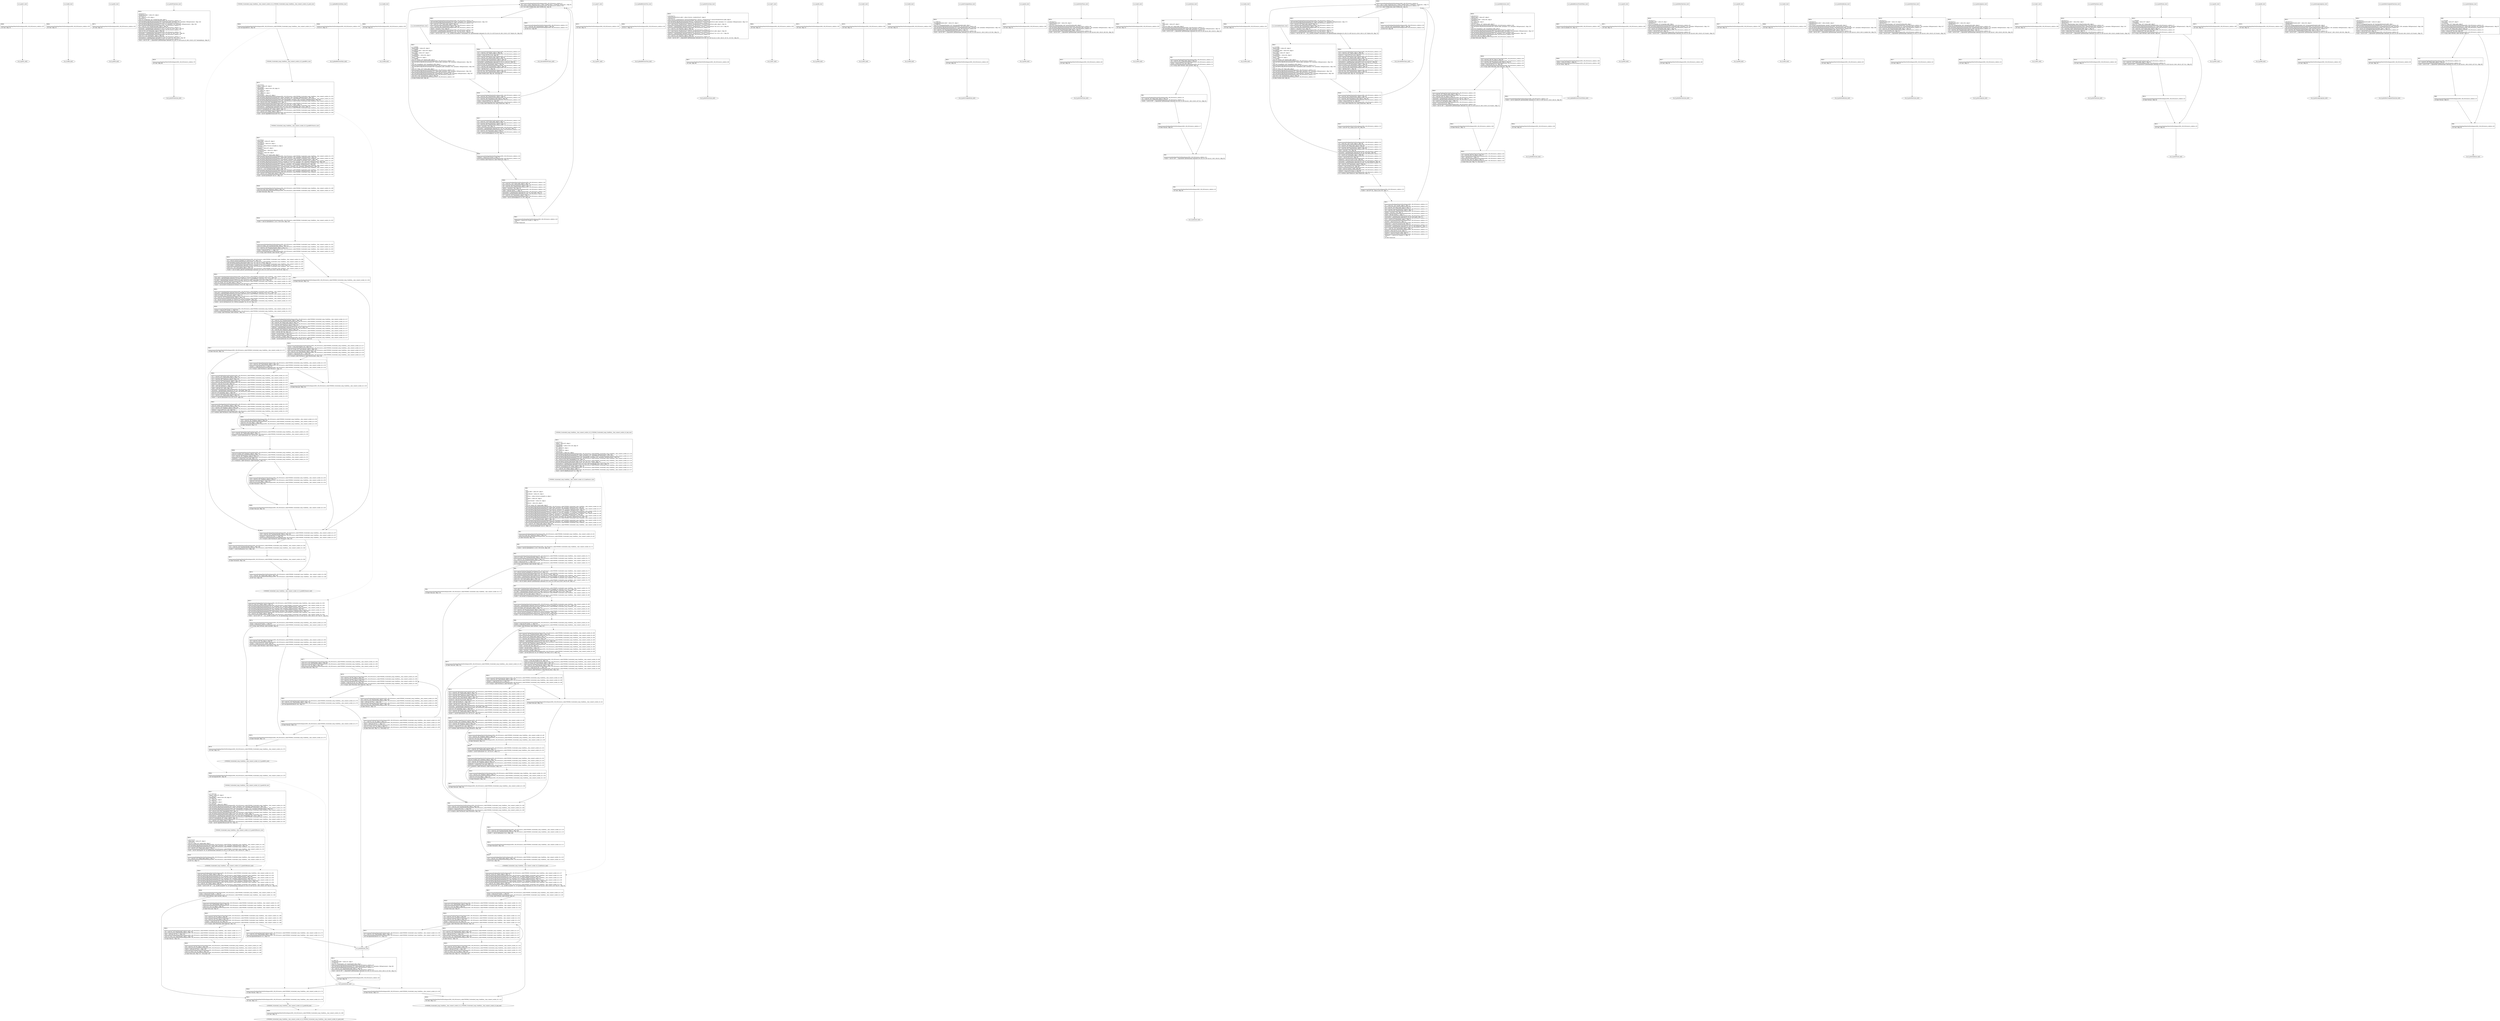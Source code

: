 digraph "icfg graph" {
BBio_ll_good1_end [label="{io_ll_good1_end}"];
BBio_ll_bad6_end [label="{io_ll_bad6_end}"];
BBio_ll_good5_end [label="{io_ll_good5_end}"];
BBio_ll_printWcharLine_end [label="{io_ll_printWcharLine_end}"];
BBCWE606_Unchecked_Loop_Condition__char_connect_socket_42_ll_goodB2GSource_end [label="{CWE606_Unchecked_Loop_Condition__char_connect_socket_42_ll_goodB2GSource_end}"];
BBio_ll_globalReturnsFalse_end [label="{io_ll_globalReturnsFalse_end}"];
BBio_ll_bad8_end [label="{io_ll_bad8_end}"];
BBio_ll_decodeHexWChars_end [label="{io_ll_decodeHexWChars_end}"];
BBio_ll_good7_end [label="{io_ll_good7_end}"];
BBio_ll_globalReturnsTrue_end [label="{io_ll_globalReturnsTrue_end}"];
BBio_ll_printStructLine_end [label="{io_ll_printStructLine_end}"];
BBio_ll_bad7_end [label="{io_ll_bad7_end}"];
BBio_ll_good6_end [label="{io_ll_good6_end}"];
BBio_ll_bad2_end [label="{io_ll_bad2_end}"];
BBio_ll_bad9_end [label="{io_ll_bad9_end}"];
BBio_ll_printUnsignedLine_end [label="{io_ll_printUnsignedLine_end}"];
BBio_ll_good4_end [label="{io_ll_good4_end}"];
BBio_ll_printSizeTLine_end [label="{io_ll_printSizeTLine_end}"];
BBio_ll_bad5_end [label="{io_ll_bad5_end}"];
BBio_ll_printLine_end [label="{io_ll_printLine_end}"];
BBCWE606_Unchecked_Loop_Condition__char_connect_socket_42_ll_CWE606_Unchecked_Loop_Condition__char_connect_socket_42_good_end [label="{CWE606_Unchecked_Loop_Condition__char_connect_socket_42_ll_CWE606_Unchecked_Loop_Condition__char_connect_socket_42_good_end}"];
BBio_ll_bad4_end [label="{io_ll_bad4_end}"];
BBio_ll_decodeHexChars_end [label="{io_ll_decodeHexChars_end}"];
BBio_ll_printBytesLine_end [label="{io_ll_printBytesLine_end}"];
BBio_ll_globalReturnsTrueOrFalse_end [label="{io_ll_globalReturnsTrueOrFalse_end}"];
BBCWE606_Unchecked_Loop_Condition__char_connect_socket_42_ll_badSource_end [label="{CWE606_Unchecked_Loop_Condition__char_connect_socket_42_ll_badSource_end}"];
BBio_ll_good3_end [label="{io_ll_good3_end}"];
BBio_ll_printHexCharLine_end [label="{io_ll_printHexCharLine_end}"];
BBio_ll_good9_end [label="{io_ll_good9_end}"];
BBCWE606_Unchecked_Loop_Condition__char_connect_socket_42_ll_goodG2B_end [label="{CWE606_Unchecked_Loop_Condition__char_connect_socket_42_ll_goodG2B_end}"];
BBio_ll_bad3_end [label="{io_ll_bad3_end}"];
BBio_ll_printDoubleLine_end [label="{io_ll_printDoubleLine_end}"];
BBio_ll_printShortLine_end [label="{io_ll_printShortLine_end}"];
BBio_ll_printLongLine_end [label="{io_ll_printLongLine_end}"];
BBio_ll_bad1_end [label="{io_ll_bad1_end}"];
BBCWE606_Unchecked_Loop_Condition__char_connect_socket_42_ll_goodB2G_end [label="{CWE606_Unchecked_Loop_Condition__char_connect_socket_42_ll_goodB2G_end}"];
BBio_ll_printFloatLine_end [label="{io_ll_printFloatLine_end}"];
BBio_ll_printWLine_end [label="{io_ll_printWLine_end}"];
BBio_ll_good2_end [label="{io_ll_good2_end}"];
BBio_ll_printIntLine_end [label="{io_ll_printIntLine_end}"];
BBCWE606_Unchecked_Loop_Condition__char_connect_socket_42_ll_CWE606_Unchecked_Loop_Condition__char_connect_socket_42_bad_end [label="{CWE606_Unchecked_Loop_Condition__char_connect_socket_42_ll_CWE606_Unchecked_Loop_Condition__char_connect_socket_42_bad_end}"];
BBCWE606_Unchecked_Loop_Condition__char_connect_socket_42_ll_goodG2BSource_end [label="{CWE606_Unchecked_Loop_Condition__char_connect_socket_42_ll_goodG2BSource_end}"];
BBio_ll_good8_end [label="{io_ll_good8_end}"];
BBio_ll_printLongLongLine_end [label="{io_ll_printLongLongLine_end}"];
BBio_ll_printHexUnsignedCharLine_end [label="{io_ll_printHexUnsignedCharLine_end}"];
BBio_ll_printSinkLine_end [label="{io_ll_printSinkLine_end}"];
BBio_ll_good1_start [label="{io_ll_good1_start}", shape=record];
io_ll_good1BB69 [label="{BB69:\l\l/home/raoxue/Desktop/MemVerif/workspace/000_108_955/source_code/io.c:187\l
  ret void, !dbg !52\l
}", shape=record];
BBio_ll_bad6_start [label="{io_ll_bad6_start}", shape=record];
io_ll_bad6BB83 [label="{BB83:\l\l/home/raoxue/Desktop/MemVerif/workspace/000_108_955/source_code/io.c:203\l
  ret void, !dbg !52\l
}", shape=record];
BBio_ll_good5_start [label="{io_ll_good5_start}", shape=record];
io_ll_good5BB73 [label="{BB73:\l\l/home/raoxue/Desktop/MemVerif/workspace/000_108_955/source_code/io.c:191\l
  ret void, !dbg !52\l
}", shape=record];
BBio_ll_printWcharLine_start [label="{io_ll_printWcharLine_start}", shape=record];
io_ll_printWcharLineBB28 [label="{BB28:\l\l/:3625619712\l
  %wideChar.addr = alloca i32, align 4\l
/:3625619712\l
  %s = alloca [2 x i32], align 4\l
/:3625619712\l
  store i32 %wideChar, i32* %wideChar.addr, align 4\l
/home/raoxue/Desktop/MemVerif/workspace/000_108_955/source_code/io.c:70\l
  call void @llvm.dbg.declare(metadata i32* %wideChar.addr, metadata !162, metadata !DIExpression()), !dbg !163\l
/home/raoxue/Desktop/MemVerif/workspace/000_108_955/source_code/io.c:74\l
  call void @llvm.dbg.declare(metadata [2 x i32]* %s, metadata !164, metadata !DIExpression()), !dbg !168\l
/home/raoxue/Desktop/MemVerif/workspace/000_108_955/source_code/io.c:75\l
  %0 = load i32, i32* %wideChar.addr, align 4, !dbg !61\l
/home/raoxue/Desktop/MemVerif/workspace/000_108_955/source_code/io.c:75\l
  %arrayidx = getelementptr inbounds [2 x i32], [2 x i32]* %s, i64 0, i64 0, !dbg !62\l
/home/raoxue/Desktop/MemVerif/workspace/000_108_955/source_code/io.c:75\l
  store i32 %0, i32* %arrayidx, align 4, !dbg !63\l
/home/raoxue/Desktop/MemVerif/workspace/000_108_955/source_code/io.c:76\l
  %arrayidx1 = getelementptr inbounds [2 x i32], [2 x i32]* %s, i64 0, i64 1, !dbg !64\l
/home/raoxue/Desktop/MemVerif/workspace/000_108_955/source_code/io.c:76\l
  store i32 0, i32* %arrayidx1, align 4, !dbg !65\l
/home/raoxue/Desktop/MemVerif/workspace/000_108_955/source_code/io.c:77\l
  %arraydecay = getelementptr inbounds [2 x i32], [2 x i32]* %s, i64 0, i64 0, !dbg !66\l
/home/raoxue/Desktop/MemVerif/workspace/000_108_955/source_code/io.c:77\l
  %call = call i32 (i8*, ...) @printf(i8* getelementptr inbounds ([5 x i8], [5 x i8]* @.str.10, i64 0, i64 0), i32* %arraydecay), !dbg !67\l
}", shape=record];
io_ll_printWcharLineBB28 [label="{BB28:\l\l/:3625619712\l
  %wideChar.addr = alloca i32, align 4\l
/:3625619712\l
  %s = alloca [2 x i32], align 4\l
/:3625619712\l
  store i32 %wideChar, i32* %wideChar.addr, align 4\l
/home/raoxue/Desktop/MemVerif/workspace/000_108_955/source_code/io.c:70\l
  call void @llvm.dbg.declare(metadata i32* %wideChar.addr, metadata !162, metadata !DIExpression()), !dbg !163\l
/home/raoxue/Desktop/MemVerif/workspace/000_108_955/source_code/io.c:74\l
  call void @llvm.dbg.declare(metadata [2 x i32]* %s, metadata !164, metadata !DIExpression()), !dbg !168\l
/home/raoxue/Desktop/MemVerif/workspace/000_108_955/source_code/io.c:75\l
  %0 = load i32, i32* %wideChar.addr, align 4, !dbg !61\l
/home/raoxue/Desktop/MemVerif/workspace/000_108_955/source_code/io.c:75\l
  %arrayidx = getelementptr inbounds [2 x i32], [2 x i32]* %s, i64 0, i64 0, !dbg !62\l
/home/raoxue/Desktop/MemVerif/workspace/000_108_955/source_code/io.c:75\l
  store i32 %0, i32* %arrayidx, align 4, !dbg !63\l
/home/raoxue/Desktop/MemVerif/workspace/000_108_955/source_code/io.c:76\l
  %arrayidx1 = getelementptr inbounds [2 x i32], [2 x i32]* %s, i64 0, i64 1, !dbg !64\l
/home/raoxue/Desktop/MemVerif/workspace/000_108_955/source_code/io.c:76\l
  store i32 0, i32* %arrayidx1, align 4, !dbg !65\l
/home/raoxue/Desktop/MemVerif/workspace/000_108_955/source_code/io.c:77\l
  %arraydecay = getelementptr inbounds [2 x i32], [2 x i32]* %s, i64 0, i64 0, !dbg !66\l
/home/raoxue/Desktop/MemVerif/workspace/000_108_955/source_code/io.c:77\l
  %call = call i32 (i8*, ...) @printf(i8* getelementptr inbounds ([5 x i8], [5 x i8]* @.str.10, i64 0, i64 0), i32* %arraydecay), !dbg !67\l
}", shape=record];
io_ll_printWcharLineBB29 [label="{BB29:\l\l/home/raoxue/Desktop/MemVerif/workspace/000_108_955/source_code/io.c:78\l
  ret void, !dbg !68\l
}", shape=record];
BBCWE606_Unchecked_Loop_Condition__char_connect_socket_42_ll_goodB2GSource_start [label="{CWE606_Unchecked_Loop_Condition__char_connect_socket_42_ll_goodB2GSource_start}", shape=record];
CWE606_Unchecked_Loop_Condition__char_connect_socket_42_ll_goodB2GSourceBB47 [label="{BB47:\l\l/:103760024\l
  %data.addr = alloca i8*, align 8\l
/:103760024\l
  %recvResult = alloca i32, align 4\l
/:103760024\l
  %service = alloca %struct.sockaddr_in, align 4\l
/:103760024\l
  %replace = alloca i8*, align 8\l
/:103760024\l
  %connectSocket = alloca i32, align 4\l
/:103760024\l
  %dataLen = alloca i64, align 8\l
/:103760024\l
  store i8* %data, i8** %data.addr, align 8\l
/home/raoxue/Desktop/MemVerif/workspace/000_108_955/source_code/CWE606_Unchecked_Loop_Condition__char_connect_socket_42.c:179\l
  call void @llvm.dbg.declare(metadata i8** %data.addr, metadata !292, metadata !DIExpression()), !dbg !293\l
/home/raoxue/Desktop/MemVerif/workspace/000_108_955/source_code/CWE606_Unchecked_Loop_Condition__char_connect_socket_42.c:186\l
  call void @llvm.dbg.declare(metadata i32* %recvResult, metadata !294, metadata !DIExpression()), !dbg !296\l
/home/raoxue/Desktop/MemVerif/workspace/000_108_955/source_code/CWE606_Unchecked_Loop_Condition__char_connect_socket_42.c:187\l
  call void @llvm.dbg.declare(metadata %struct.sockaddr_in* %service, metadata !297, metadata !DIExpression()), !dbg !298\l
/home/raoxue/Desktop/MemVerif/workspace/000_108_955/source_code/CWE606_Unchecked_Loop_Condition__char_connect_socket_42.c:188\l
  call void @llvm.dbg.declare(metadata i8** %replace, metadata !299, metadata !DIExpression()), !dbg !300\l
/home/raoxue/Desktop/MemVerif/workspace/000_108_955/source_code/CWE606_Unchecked_Loop_Condition__char_connect_socket_42.c:189\l
  call void @llvm.dbg.declare(metadata i32* %connectSocket, metadata !301, metadata !DIExpression()), !dbg !302\l
/home/raoxue/Desktop/MemVerif/workspace/000_108_955/source_code/CWE606_Unchecked_Loop_Condition__char_connect_socket_42.c:189\l
  store i32 -1, i32* %connectSocket, align 4, !dbg !100\l
/home/raoxue/Desktop/MemVerif/workspace/000_108_955/source_code/CWE606_Unchecked_Loop_Condition__char_connect_socket_42.c:190\l
  call void @llvm.dbg.declare(metadata i64* %dataLen, metadata !303, metadata !DIExpression()), !dbg !304\l
/home/raoxue/Desktop/MemVerif/workspace/000_108_955/source_code/CWE606_Unchecked_Loop_Condition__char_connect_socket_42.c:190\l
  %0 = load i8*, i8** %data.addr, align 8, !dbg !106\l
/home/raoxue/Desktop/MemVerif/workspace/000_108_955/source_code/CWE606_Unchecked_Loop_Condition__char_connect_socket_42.c:190\l
  %call = call i64 @strlen(i8* %0) #7, !dbg !107\l
}", shape=record];
CWE606_Unchecked_Loop_Condition__char_connect_socket_42_ll_goodB2GSourceBB47 [label="{BB47:\l\l/:103760024\l
  %data.addr = alloca i8*, align 8\l
/:103760024\l
  %recvResult = alloca i32, align 4\l
/:103760024\l
  %service = alloca %struct.sockaddr_in, align 4\l
/:103760024\l
  %replace = alloca i8*, align 8\l
/:103760024\l
  %connectSocket = alloca i32, align 4\l
/:103760024\l
  %dataLen = alloca i64, align 8\l
/:103760024\l
  store i8* %data, i8** %data.addr, align 8\l
/home/raoxue/Desktop/MemVerif/workspace/000_108_955/source_code/CWE606_Unchecked_Loop_Condition__char_connect_socket_42.c:179\l
  call void @llvm.dbg.declare(metadata i8** %data.addr, metadata !292, metadata !DIExpression()), !dbg !293\l
/home/raoxue/Desktop/MemVerif/workspace/000_108_955/source_code/CWE606_Unchecked_Loop_Condition__char_connect_socket_42.c:186\l
  call void @llvm.dbg.declare(metadata i32* %recvResult, metadata !294, metadata !DIExpression()), !dbg !296\l
/home/raoxue/Desktop/MemVerif/workspace/000_108_955/source_code/CWE606_Unchecked_Loop_Condition__char_connect_socket_42.c:187\l
  call void @llvm.dbg.declare(metadata %struct.sockaddr_in* %service, metadata !297, metadata !DIExpression()), !dbg !298\l
/home/raoxue/Desktop/MemVerif/workspace/000_108_955/source_code/CWE606_Unchecked_Loop_Condition__char_connect_socket_42.c:188\l
  call void @llvm.dbg.declare(metadata i8** %replace, metadata !299, metadata !DIExpression()), !dbg !300\l
/home/raoxue/Desktop/MemVerif/workspace/000_108_955/source_code/CWE606_Unchecked_Loop_Condition__char_connect_socket_42.c:189\l
  call void @llvm.dbg.declare(metadata i32* %connectSocket, metadata !301, metadata !DIExpression()), !dbg !302\l
/home/raoxue/Desktop/MemVerif/workspace/000_108_955/source_code/CWE606_Unchecked_Loop_Condition__char_connect_socket_42.c:189\l
  store i32 -1, i32* %connectSocket, align 4, !dbg !100\l
/home/raoxue/Desktop/MemVerif/workspace/000_108_955/source_code/CWE606_Unchecked_Loop_Condition__char_connect_socket_42.c:190\l
  call void @llvm.dbg.declare(metadata i64* %dataLen, metadata !303, metadata !DIExpression()), !dbg !304\l
/home/raoxue/Desktop/MemVerif/workspace/000_108_955/source_code/CWE606_Unchecked_Loop_Condition__char_connect_socket_42.c:190\l
  %0 = load i8*, i8** %data.addr, align 8, !dbg !106\l
/home/raoxue/Desktop/MemVerif/workspace/000_108_955/source_code/CWE606_Unchecked_Loop_Condition__char_connect_socket_42.c:190\l
  %call = call i64 @strlen(i8* %0) #7, !dbg !107\l
}", shape=record];
CWE606_Unchecked_Loop_Condition__char_connect_socket_42_ll_goodB2GSourceBB48 [label="{BB48:\l\l/home/raoxue/Desktop/MemVerif/workspace/000_108_955/source_code/CWE606_Unchecked_Loop_Condition__char_connect_socket_42.c:190\l
  store i64 %call, i64* %dataLen, align 8, !dbg !105\l
/home/raoxue/Desktop/MemVerif/workspace/000_108_955/source_code/CWE606_Unchecked_Loop_Condition__char_connect_socket_42.c:191\l
  br label %do.body, !dbg !108\l
}", shape=record];
CWE606_Unchecked_Loop_Condition__char_connect_socket_42_ll_goodB2GSourceBB49 [label="{BB49:\l\l/home/raoxue/Desktop/MemVerif/workspace/000_108_955/source_code/CWE606_Unchecked_Loop_Condition__char_connect_socket_42.c:201\l
  %call1 = call i32 @socket(i32 2, i32 1, i32 6) #8, !dbg !109\l
}", shape=record];
CWE606_Unchecked_Loop_Condition__char_connect_socket_42_ll_goodB2GSourceBB49 [label="{BB49:\l\l/home/raoxue/Desktop/MemVerif/workspace/000_108_955/source_code/CWE606_Unchecked_Loop_Condition__char_connect_socket_42.c:201\l
  %call1 = call i32 @socket(i32 2, i32 1, i32 6) #8, !dbg !109\l
}", shape=record];
CWE606_Unchecked_Loop_Condition__char_connect_socket_42_ll_goodB2GSourceBB50 [label="{BB50:\l\l/home/raoxue/Desktop/MemVerif/workspace/000_108_955/source_code/CWE606_Unchecked_Loop_Condition__char_connect_socket_42.c:201\l
  store i32 %call1, i32* %connectSocket, align 4, !dbg !111\l
/home/raoxue/Desktop/MemVerif/workspace/000_108_955/source_code/CWE606_Unchecked_Loop_Condition__char_connect_socket_42.c:202\l
  %1 = load i32, i32* %connectSocket, align 4, !dbg !112\l
/home/raoxue/Desktop/MemVerif/workspace/000_108_955/source_code/CWE606_Unchecked_Loop_Condition__char_connect_socket_42.c:202\l
  %cmp = icmp eq i32 %1, -1, !dbg !114\l
/home/raoxue/Desktop/MemVerif/workspace/000_108_955/source_code/CWE606_Unchecked_Loop_Condition__char_connect_socket_42.c:202\l
  br i1 %cmp, label %if.then, label %if.end, !dbg !115\l
}", shape=record];
CWE606_Unchecked_Loop_Condition__char_connect_socket_42_ll_goodB2GSourceBB51 [label="{BB51:\l\l/home/raoxue/Desktop/MemVerif/workspace/000_108_955/source_code/CWE606_Unchecked_Loop_Condition__char_connect_socket_42.c:204\l
  br label %do.end, !dbg !116\l
}", shape=record];
CWE606_Unchecked_Loop_Condition__char_connect_socket_42_ll_goodB2GSourceBB52 [label="{BB52:\l\l/home/raoxue/Desktop/MemVerif/workspace/000_108_955/source_code/CWE606_Unchecked_Loop_Condition__char_connect_socket_42.c:206\l
  %2 = bitcast %struct.sockaddr_in* %service to i8*, !dbg !118\l
/home/raoxue/Desktop/MemVerif/workspace/000_108_955/source_code/CWE606_Unchecked_Loop_Condition__char_connect_socket_42.c:206\l
  call void @llvm.memset.p0i8.i64(i8* align 4 %2, i8 0, i64 16, i1 false), !dbg !118\l
/home/raoxue/Desktop/MemVerif/workspace/000_108_955/source_code/CWE606_Unchecked_Loop_Condition__char_connect_socket_42.c:207\l
  %sin_family = getelementptr inbounds %struct.sockaddr_in, %struct.sockaddr_in* %service, i32 0, i32 0, !dbg !119\l
/home/raoxue/Desktop/MemVerif/workspace/000_108_955/source_code/CWE606_Unchecked_Loop_Condition__char_connect_socket_42.c:207\l
  store i16 2, i16* %sin_family, align 4, !dbg !120\l
/home/raoxue/Desktop/MemVerif/workspace/000_108_955/source_code/CWE606_Unchecked_Loop_Condition__char_connect_socket_42.c:208\l
  %call2 = call i32 @inet_addr(i8* getelementptr inbounds ([10 x i8], [10 x i8]* @.str, i64 0, i64 0)) #8, !dbg !121\l
}", shape=record];
CWE606_Unchecked_Loop_Condition__char_connect_socket_42_ll_goodB2GSourceBB52 [label="{BB52:\l\l/home/raoxue/Desktop/MemVerif/workspace/000_108_955/source_code/CWE606_Unchecked_Loop_Condition__char_connect_socket_42.c:206\l
  %2 = bitcast %struct.sockaddr_in* %service to i8*, !dbg !118\l
/home/raoxue/Desktop/MemVerif/workspace/000_108_955/source_code/CWE606_Unchecked_Loop_Condition__char_connect_socket_42.c:206\l
  call void @llvm.memset.p0i8.i64(i8* align 4 %2, i8 0, i64 16, i1 false), !dbg !118\l
/home/raoxue/Desktop/MemVerif/workspace/000_108_955/source_code/CWE606_Unchecked_Loop_Condition__char_connect_socket_42.c:207\l
  %sin_family = getelementptr inbounds %struct.sockaddr_in, %struct.sockaddr_in* %service, i32 0, i32 0, !dbg !119\l
/home/raoxue/Desktop/MemVerif/workspace/000_108_955/source_code/CWE606_Unchecked_Loop_Condition__char_connect_socket_42.c:207\l
  store i16 2, i16* %sin_family, align 4, !dbg !120\l
/home/raoxue/Desktop/MemVerif/workspace/000_108_955/source_code/CWE606_Unchecked_Loop_Condition__char_connect_socket_42.c:208\l
  %call2 = call i32 @inet_addr(i8* getelementptr inbounds ([10 x i8], [10 x i8]* @.str, i64 0, i64 0)) #8, !dbg !121\l
}", shape=record];
CWE606_Unchecked_Loop_Condition__char_connect_socket_42_ll_goodB2GSourceBB54 [label="{BB54:\l\l/home/raoxue/Desktop/MemVerif/workspace/000_108_955/source_code/CWE606_Unchecked_Loop_Condition__char_connect_socket_42.c:208\l
  %sin_addr = getelementptr inbounds %struct.sockaddr_in, %struct.sockaddr_in* %service, i32 0, i32 2, !dbg !122\l
/home/raoxue/Desktop/MemVerif/workspace/000_108_955/source_code/CWE606_Unchecked_Loop_Condition__char_connect_socket_42.c:208\l
  %s_addr = getelementptr inbounds %struct.in_addr, %struct.in_addr* %sin_addr, i32 0, i32 0, !dbg !123\l
/home/raoxue/Desktop/MemVerif/workspace/000_108_955/source_code/CWE606_Unchecked_Loop_Condition__char_connect_socket_42.c:208\l
  store i32 %call2, i32* %s_addr, align 4, !dbg !124\l
/home/raoxue/Desktop/MemVerif/workspace/000_108_955/source_code/CWE606_Unchecked_Loop_Condition__char_connect_socket_42.c:209\l
  %call3 = call zeroext i16 @htons(i16 zeroext 27015) #9, !dbg !125\l
}", shape=record];
CWE606_Unchecked_Loop_Condition__char_connect_socket_42_ll_goodB2GSourceBB54 [label="{BB54:\l\l/home/raoxue/Desktop/MemVerif/workspace/000_108_955/source_code/CWE606_Unchecked_Loop_Condition__char_connect_socket_42.c:208\l
  %sin_addr = getelementptr inbounds %struct.sockaddr_in, %struct.sockaddr_in* %service, i32 0, i32 2, !dbg !122\l
/home/raoxue/Desktop/MemVerif/workspace/000_108_955/source_code/CWE606_Unchecked_Loop_Condition__char_connect_socket_42.c:208\l
  %s_addr = getelementptr inbounds %struct.in_addr, %struct.in_addr* %sin_addr, i32 0, i32 0, !dbg !123\l
/home/raoxue/Desktop/MemVerif/workspace/000_108_955/source_code/CWE606_Unchecked_Loop_Condition__char_connect_socket_42.c:208\l
  store i32 %call2, i32* %s_addr, align 4, !dbg !124\l
/home/raoxue/Desktop/MemVerif/workspace/000_108_955/source_code/CWE606_Unchecked_Loop_Condition__char_connect_socket_42.c:209\l
  %call3 = call zeroext i16 @htons(i16 zeroext 27015) #9, !dbg !125\l
}", shape=record];
CWE606_Unchecked_Loop_Condition__char_connect_socket_42_ll_goodB2GSourceBB55 [label="{BB55:\l\l/home/raoxue/Desktop/MemVerif/workspace/000_108_955/source_code/CWE606_Unchecked_Loop_Condition__char_connect_socket_42.c:209\l
  %sin_port = getelementptr inbounds %struct.sockaddr_in, %struct.sockaddr_in* %service, i32 0, i32 1, !dbg !126\l
/home/raoxue/Desktop/MemVerif/workspace/000_108_955/source_code/CWE606_Unchecked_Loop_Condition__char_connect_socket_42.c:209\l
  store i16 %call3, i16* %sin_port, align 2, !dbg !127\l
/home/raoxue/Desktop/MemVerif/workspace/000_108_955/source_code/CWE606_Unchecked_Loop_Condition__char_connect_socket_42.c:210\l
  %3 = load i32, i32* %connectSocket, align 4, !dbg !128\l
/home/raoxue/Desktop/MemVerif/workspace/000_108_955/source_code/CWE606_Unchecked_Loop_Condition__char_connect_socket_42.c:210\l
  %4 = bitcast %struct.sockaddr_in* %service to %struct.sockaddr*, !dbg !130\l
/home/raoxue/Desktop/MemVerif/workspace/000_108_955/source_code/CWE606_Unchecked_Loop_Condition__char_connect_socket_42.c:210\l
  %call4 = call i32 @connect(i32 %3, %struct.sockaddr* %4, i32 16), !dbg !131\l
}", shape=record];
CWE606_Unchecked_Loop_Condition__char_connect_socket_42_ll_goodB2GSourceBB55 [label="{BB55:\l\l/home/raoxue/Desktop/MemVerif/workspace/000_108_955/source_code/CWE606_Unchecked_Loop_Condition__char_connect_socket_42.c:209\l
  %sin_port = getelementptr inbounds %struct.sockaddr_in, %struct.sockaddr_in* %service, i32 0, i32 1, !dbg !126\l
/home/raoxue/Desktop/MemVerif/workspace/000_108_955/source_code/CWE606_Unchecked_Loop_Condition__char_connect_socket_42.c:209\l
  store i16 %call3, i16* %sin_port, align 2, !dbg !127\l
/home/raoxue/Desktop/MemVerif/workspace/000_108_955/source_code/CWE606_Unchecked_Loop_Condition__char_connect_socket_42.c:210\l
  %3 = load i32, i32* %connectSocket, align 4, !dbg !128\l
/home/raoxue/Desktop/MemVerif/workspace/000_108_955/source_code/CWE606_Unchecked_Loop_Condition__char_connect_socket_42.c:210\l
  %4 = bitcast %struct.sockaddr_in* %service to %struct.sockaddr*, !dbg !130\l
/home/raoxue/Desktop/MemVerif/workspace/000_108_955/source_code/CWE606_Unchecked_Loop_Condition__char_connect_socket_42.c:210\l
  %call4 = call i32 @connect(i32 %3, %struct.sockaddr* %4, i32 16), !dbg !131\l
}", shape=record];
CWE606_Unchecked_Loop_Condition__char_connect_socket_42_ll_goodB2GSourceBB56 [label="{BB56:\l\l/home/raoxue/Desktop/MemVerif/workspace/000_108_955/source_code/CWE606_Unchecked_Loop_Condition__char_connect_socket_42.c:210\l
  %cmp5 = icmp eq i32 %call4, -1, !dbg !132\l
/home/raoxue/Desktop/MemVerif/workspace/000_108_955/source_code/CWE606_Unchecked_Loop_Condition__char_connect_socket_42.c:210\l
  br i1 %cmp5, label %if.then6, label %if.end7, !dbg !133\l
}", shape=record];
CWE606_Unchecked_Loop_Condition__char_connect_socket_42_ll_goodB2GSourceBB57 [label="{BB57:\l\l/home/raoxue/Desktop/MemVerif/workspace/000_108_955/source_code/CWE606_Unchecked_Loop_Condition__char_connect_socket_42.c:212\l
  br label %do.end, !dbg !134\l
}", shape=record];
CWE606_Unchecked_Loop_Condition__char_connect_socket_42_ll_goodB2GSourceBB58 [label="{BB58:\l\l/home/raoxue/Desktop/MemVerif/workspace/000_108_955/source_code/CWE606_Unchecked_Loop_Condition__char_connect_socket_42.c:217\l
  %5 = load i32, i32* %connectSocket, align 4, !dbg !136\l
/home/raoxue/Desktop/MemVerif/workspace/000_108_955/source_code/CWE606_Unchecked_Loop_Condition__char_connect_socket_42.c:217\l
  %6 = load i8*, i8** %data.addr, align 8, !dbg !137\l
/home/raoxue/Desktop/MemVerif/workspace/000_108_955/source_code/CWE606_Unchecked_Loop_Condition__char_connect_socket_42.c:217\l
  %7 = load i64, i64* %dataLen, align 8, !dbg !138\l
/home/raoxue/Desktop/MemVerif/workspace/000_108_955/source_code/CWE606_Unchecked_Loop_Condition__char_connect_socket_42.c:217\l
  %add.ptr = getelementptr inbounds i8, i8* %6, i64 %7, !dbg !139\l
/home/raoxue/Desktop/MemVerif/workspace/000_108_955/source_code/CWE606_Unchecked_Loop_Condition__char_connect_socket_42.c:217\l
  %8 = load i64, i64* %dataLen, align 8, !dbg !140\l
/home/raoxue/Desktop/MemVerif/workspace/000_108_955/source_code/CWE606_Unchecked_Loop_Condition__char_connect_socket_42.c:217\l
  %sub = sub i64 100, %8, !dbg !141\l
/home/raoxue/Desktop/MemVerif/workspace/000_108_955/source_code/CWE606_Unchecked_Loop_Condition__char_connect_socket_42.c:217\l
  %sub8 = sub i64 %sub, 1, !dbg !142\l
/home/raoxue/Desktop/MemVerif/workspace/000_108_955/source_code/CWE606_Unchecked_Loop_Condition__char_connect_socket_42.c:217\l
  %mul = mul i64 1, %sub8, !dbg !143\l
/home/raoxue/Desktop/MemVerif/workspace/000_108_955/source_code/CWE606_Unchecked_Loop_Condition__char_connect_socket_42.c:217\l
  %call9 = call i64 @recv(i32 %5, i8* %add.ptr, i64 %mul, i32 0), !dbg !144\l
}", shape=record];
CWE606_Unchecked_Loop_Condition__char_connect_socket_42_ll_goodB2GSourceBB58 [label="{BB58:\l\l/home/raoxue/Desktop/MemVerif/workspace/000_108_955/source_code/CWE606_Unchecked_Loop_Condition__char_connect_socket_42.c:217\l
  %5 = load i32, i32* %connectSocket, align 4, !dbg !136\l
/home/raoxue/Desktop/MemVerif/workspace/000_108_955/source_code/CWE606_Unchecked_Loop_Condition__char_connect_socket_42.c:217\l
  %6 = load i8*, i8** %data.addr, align 8, !dbg !137\l
/home/raoxue/Desktop/MemVerif/workspace/000_108_955/source_code/CWE606_Unchecked_Loop_Condition__char_connect_socket_42.c:217\l
  %7 = load i64, i64* %dataLen, align 8, !dbg !138\l
/home/raoxue/Desktop/MemVerif/workspace/000_108_955/source_code/CWE606_Unchecked_Loop_Condition__char_connect_socket_42.c:217\l
  %add.ptr = getelementptr inbounds i8, i8* %6, i64 %7, !dbg !139\l
/home/raoxue/Desktop/MemVerif/workspace/000_108_955/source_code/CWE606_Unchecked_Loop_Condition__char_connect_socket_42.c:217\l
  %8 = load i64, i64* %dataLen, align 8, !dbg !140\l
/home/raoxue/Desktop/MemVerif/workspace/000_108_955/source_code/CWE606_Unchecked_Loop_Condition__char_connect_socket_42.c:217\l
  %sub = sub i64 100, %8, !dbg !141\l
/home/raoxue/Desktop/MemVerif/workspace/000_108_955/source_code/CWE606_Unchecked_Loop_Condition__char_connect_socket_42.c:217\l
  %sub8 = sub i64 %sub, 1, !dbg !142\l
/home/raoxue/Desktop/MemVerif/workspace/000_108_955/source_code/CWE606_Unchecked_Loop_Condition__char_connect_socket_42.c:217\l
  %mul = mul i64 1, %sub8, !dbg !143\l
/home/raoxue/Desktop/MemVerif/workspace/000_108_955/source_code/CWE606_Unchecked_Loop_Condition__char_connect_socket_42.c:217\l
  %call9 = call i64 @recv(i32 %5, i8* %add.ptr, i64 %mul, i32 0), !dbg !144\l
}", shape=record];
CWE606_Unchecked_Loop_Condition__char_connect_socket_42_ll_goodB2GSourceBB59 [label="{BB59:\l\l/home/raoxue/Desktop/MemVerif/workspace/000_108_955/source_code/CWE606_Unchecked_Loop_Condition__char_connect_socket_42.c:217\l
  %conv = trunc i64 %call9 to i32, !dbg !144\l
/home/raoxue/Desktop/MemVerif/workspace/000_108_955/source_code/CWE606_Unchecked_Loop_Condition__char_connect_socket_42.c:217\l
  store i32 %conv, i32* %recvResult, align 4, !dbg !145\l
/home/raoxue/Desktop/MemVerif/workspace/000_108_955/source_code/CWE606_Unchecked_Loop_Condition__char_connect_socket_42.c:218\l
  %9 = load i32, i32* %recvResult, align 4, !dbg !146\l
/home/raoxue/Desktop/MemVerif/workspace/000_108_955/source_code/CWE606_Unchecked_Loop_Condition__char_connect_socket_42.c:218\l
  %cmp10 = icmp eq i32 %9, -1, !dbg !148\l
/home/raoxue/Desktop/MemVerif/workspace/000_108_955/source_code/CWE606_Unchecked_Loop_Condition__char_connect_socket_42.c:218\l
  br i1 %cmp10, label %if.then14, label %lor.lhs.false, !dbg !149\l
}", shape=record];
CWE606_Unchecked_Loop_Condition__char_connect_socket_42_ll_goodB2GSourceBB61 [label="{BB61:\l\l/home/raoxue/Desktop/MemVerif/workspace/000_108_955/source_code/CWE606_Unchecked_Loop_Condition__char_connect_socket_42.c:218\l
  %10 = load i32, i32* %recvResult, align 4, !dbg !150\l
/home/raoxue/Desktop/MemVerif/workspace/000_108_955/source_code/CWE606_Unchecked_Loop_Condition__char_connect_socket_42.c:218\l
  %cmp12 = icmp eq i32 %10, 0, !dbg !151\l
/home/raoxue/Desktop/MemVerif/workspace/000_108_955/source_code/CWE606_Unchecked_Loop_Condition__char_connect_socket_42.c:218\l
  br i1 %cmp12, label %if.then14, label %if.end15, !dbg !152\l
}", shape=record];
CWE606_Unchecked_Loop_Condition__char_connect_socket_42_ll_goodB2GSourceBB60 [label="{BB60:\l\l/home/raoxue/Desktop/MemVerif/workspace/000_108_955/source_code/CWE606_Unchecked_Loop_Condition__char_connect_socket_42.c:220\l
  br label %do.end, !dbg !153\l
}", shape=record];
CWE606_Unchecked_Loop_Condition__char_connect_socket_42_ll_goodB2GSourceBB62 [label="{BB62:\l\l/home/raoxue/Desktop/MemVerif/workspace/000_108_955/source_code/CWE606_Unchecked_Loop_Condition__char_connect_socket_42.c:223\l
  %11 = load i8*, i8** %data.addr, align 8, !dbg !155\l
/home/raoxue/Desktop/MemVerif/workspace/000_108_955/source_code/CWE606_Unchecked_Loop_Condition__char_connect_socket_42.c:223\l
  %12 = load i64, i64* %dataLen, align 8, !dbg !156\l
/home/raoxue/Desktop/MemVerif/workspace/000_108_955/source_code/CWE606_Unchecked_Loop_Condition__char_connect_socket_42.c:223\l
  %13 = load i32, i32* %recvResult, align 4, !dbg !157\l
/home/raoxue/Desktop/MemVerif/workspace/000_108_955/source_code/CWE606_Unchecked_Loop_Condition__char_connect_socket_42.c:223\l
  %conv16 = sext i32 %13 to i64, !dbg !157\l
/home/raoxue/Desktop/MemVerif/workspace/000_108_955/source_code/CWE606_Unchecked_Loop_Condition__char_connect_socket_42.c:223\l
  %div = udiv i64 %conv16, 1, !dbg !158\l
/home/raoxue/Desktop/MemVerif/workspace/000_108_955/source_code/CWE606_Unchecked_Loop_Condition__char_connect_socket_42.c:223\l
  %add = add i64 %12, %div, !dbg !159\l
/home/raoxue/Desktop/MemVerif/workspace/000_108_955/source_code/CWE606_Unchecked_Loop_Condition__char_connect_socket_42.c:223\l
  %arrayidx = getelementptr inbounds i8, i8* %11, i64 %add, !dbg !155\l
/home/raoxue/Desktop/MemVerif/workspace/000_108_955/source_code/CWE606_Unchecked_Loop_Condition__char_connect_socket_42.c:223\l
  store i8 0, i8* %arrayidx, align 1, !dbg !160\l
/home/raoxue/Desktop/MemVerif/workspace/000_108_955/source_code/CWE606_Unchecked_Loop_Condition__char_connect_socket_42.c:225\l
  %14 = load i8*, i8** %data.addr, align 8, !dbg !161\l
/home/raoxue/Desktop/MemVerif/workspace/000_108_955/source_code/CWE606_Unchecked_Loop_Condition__char_connect_socket_42.c:225\l
  %call17 = call i8* @strchr(i8* %14, i32 13) #7, !dbg !162\l
}", shape=record];
CWE606_Unchecked_Loop_Condition__char_connect_socket_42_ll_goodB2GSourceBB62 [label="{BB62:\l\l/home/raoxue/Desktop/MemVerif/workspace/000_108_955/source_code/CWE606_Unchecked_Loop_Condition__char_connect_socket_42.c:223\l
  %11 = load i8*, i8** %data.addr, align 8, !dbg !155\l
/home/raoxue/Desktop/MemVerif/workspace/000_108_955/source_code/CWE606_Unchecked_Loop_Condition__char_connect_socket_42.c:223\l
  %12 = load i64, i64* %dataLen, align 8, !dbg !156\l
/home/raoxue/Desktop/MemVerif/workspace/000_108_955/source_code/CWE606_Unchecked_Loop_Condition__char_connect_socket_42.c:223\l
  %13 = load i32, i32* %recvResult, align 4, !dbg !157\l
/home/raoxue/Desktop/MemVerif/workspace/000_108_955/source_code/CWE606_Unchecked_Loop_Condition__char_connect_socket_42.c:223\l
  %conv16 = sext i32 %13 to i64, !dbg !157\l
/home/raoxue/Desktop/MemVerif/workspace/000_108_955/source_code/CWE606_Unchecked_Loop_Condition__char_connect_socket_42.c:223\l
  %div = udiv i64 %conv16, 1, !dbg !158\l
/home/raoxue/Desktop/MemVerif/workspace/000_108_955/source_code/CWE606_Unchecked_Loop_Condition__char_connect_socket_42.c:223\l
  %add = add i64 %12, %div, !dbg !159\l
/home/raoxue/Desktop/MemVerif/workspace/000_108_955/source_code/CWE606_Unchecked_Loop_Condition__char_connect_socket_42.c:223\l
  %arrayidx = getelementptr inbounds i8, i8* %11, i64 %add, !dbg !155\l
/home/raoxue/Desktop/MemVerif/workspace/000_108_955/source_code/CWE606_Unchecked_Loop_Condition__char_connect_socket_42.c:223\l
  store i8 0, i8* %arrayidx, align 1, !dbg !160\l
/home/raoxue/Desktop/MemVerif/workspace/000_108_955/source_code/CWE606_Unchecked_Loop_Condition__char_connect_socket_42.c:225\l
  %14 = load i8*, i8** %data.addr, align 8, !dbg !161\l
/home/raoxue/Desktop/MemVerif/workspace/000_108_955/source_code/CWE606_Unchecked_Loop_Condition__char_connect_socket_42.c:225\l
  %call17 = call i8* @strchr(i8* %14, i32 13) #7, !dbg !162\l
}", shape=record];
CWE606_Unchecked_Loop_Condition__char_connect_socket_42_ll_goodB2GSourceBB63 [label="{BB63:\l\l/home/raoxue/Desktop/MemVerif/workspace/000_108_955/source_code/CWE606_Unchecked_Loop_Condition__char_connect_socket_42.c:225\l
  store i8* %call17, i8** %replace, align 8, !dbg !163\l
/home/raoxue/Desktop/MemVerif/workspace/000_108_955/source_code/CWE606_Unchecked_Loop_Condition__char_connect_socket_42.c:226\l
  %15 = load i8*, i8** %replace, align 8, !dbg !164\l
/home/raoxue/Desktop/MemVerif/workspace/000_108_955/source_code/CWE606_Unchecked_Loop_Condition__char_connect_socket_42.c:226\l
  %tobool = icmp ne i8* %15, null, !dbg !164\l
/home/raoxue/Desktop/MemVerif/workspace/000_108_955/source_code/CWE606_Unchecked_Loop_Condition__char_connect_socket_42.c:226\l
  br i1 %tobool, label %if.then18, label %if.end19, !dbg !166\l
}", shape=record];
CWE606_Unchecked_Loop_Condition__char_connect_socket_42_ll_goodB2GSourceBB64 [label="{BB64:\l\l/home/raoxue/Desktop/MemVerif/workspace/000_108_955/source_code/CWE606_Unchecked_Loop_Condition__char_connect_socket_42.c:228\l
  %16 = load i8*, i8** %replace, align 8, !dbg !167\l
/home/raoxue/Desktop/MemVerif/workspace/000_108_955/source_code/CWE606_Unchecked_Loop_Condition__char_connect_socket_42.c:228\l
  store i8 0, i8* %16, align 1, !dbg !169\l
/home/raoxue/Desktop/MemVerif/workspace/000_108_955/source_code/CWE606_Unchecked_Loop_Condition__char_connect_socket_42.c:229\l
  br label %if.end19, !dbg !170\l
}", shape=record];
CWE606_Unchecked_Loop_Condition__char_connect_socket_42_ll_goodB2GSourceBB65 [label="{BB65:\l\l/home/raoxue/Desktop/MemVerif/workspace/000_108_955/source_code/CWE606_Unchecked_Loop_Condition__char_connect_socket_42.c:230\l
  %17 = load i8*, i8** %data.addr, align 8, !dbg !171\l
/home/raoxue/Desktop/MemVerif/workspace/000_108_955/source_code/CWE606_Unchecked_Loop_Condition__char_connect_socket_42.c:230\l
  %call20 = call i8* @strchr(i8* %17, i32 10) #7, !dbg !172\l
}", shape=record];
CWE606_Unchecked_Loop_Condition__char_connect_socket_42_ll_goodB2GSourceBB65 [label="{BB65:\l\l/home/raoxue/Desktop/MemVerif/workspace/000_108_955/source_code/CWE606_Unchecked_Loop_Condition__char_connect_socket_42.c:230\l
  %17 = load i8*, i8** %data.addr, align 8, !dbg !171\l
/home/raoxue/Desktop/MemVerif/workspace/000_108_955/source_code/CWE606_Unchecked_Loop_Condition__char_connect_socket_42.c:230\l
  %call20 = call i8* @strchr(i8* %17, i32 10) #7, !dbg !172\l
}", shape=record];
CWE606_Unchecked_Loop_Condition__char_connect_socket_42_ll_goodB2GSourceBB66 [label="{BB66:\l\l/home/raoxue/Desktop/MemVerif/workspace/000_108_955/source_code/CWE606_Unchecked_Loop_Condition__char_connect_socket_42.c:230\l
  store i8* %call20, i8** %replace, align 8, !dbg !173\l
/home/raoxue/Desktop/MemVerif/workspace/000_108_955/source_code/CWE606_Unchecked_Loop_Condition__char_connect_socket_42.c:231\l
  %18 = load i8*, i8** %replace, align 8, !dbg !174\l
/home/raoxue/Desktop/MemVerif/workspace/000_108_955/source_code/CWE606_Unchecked_Loop_Condition__char_connect_socket_42.c:231\l
  %tobool21 = icmp ne i8* %18, null, !dbg !174\l
/home/raoxue/Desktop/MemVerif/workspace/000_108_955/source_code/CWE606_Unchecked_Loop_Condition__char_connect_socket_42.c:231\l
  br i1 %tobool21, label %if.then22, label %if.end23, !dbg !176\l
}", shape=record];
CWE606_Unchecked_Loop_Condition__char_connect_socket_42_ll_goodB2GSourceBB67 [label="{BB67:\l\l/home/raoxue/Desktop/MemVerif/workspace/000_108_955/source_code/CWE606_Unchecked_Loop_Condition__char_connect_socket_42.c:233\l
  %19 = load i8*, i8** %replace, align 8, !dbg !177\l
/home/raoxue/Desktop/MemVerif/workspace/000_108_955/source_code/CWE606_Unchecked_Loop_Condition__char_connect_socket_42.c:233\l
  store i8 0, i8* %19, align 1, !dbg !179\l
/home/raoxue/Desktop/MemVerif/workspace/000_108_955/source_code/CWE606_Unchecked_Loop_Condition__char_connect_socket_42.c:234\l
  br label %if.end23, !dbg !180\l
}", shape=record];
CWE606_Unchecked_Loop_Condition__char_connect_socket_42_ll_goodB2GSourceBB68 [label="{BB68:\l\l/home/raoxue/Desktop/MemVerif/workspace/000_108_955/source_code/CWE606_Unchecked_Loop_Condition__char_connect_socket_42.c:235\l
  br label %do.end, !dbg !181\l
}", shape=record];
CWE606_Unchecked_Loop_Condition__char_connect_socket_42_ll_goodB2GSourceBB53 [label="{BB53:\l\l/home/raoxue/Desktop/MemVerif/workspace/000_108_955/source_code/CWE606_Unchecked_Loop_Condition__char_connect_socket_42.c:237\l
  %20 = load i32, i32* %connectSocket, align 4, !dbg !182\l
/home/raoxue/Desktop/MemVerif/workspace/000_108_955/source_code/CWE606_Unchecked_Loop_Condition__char_connect_socket_42.c:237\l
  %cmp24 = icmp ne i32 %20, -1, !dbg !184\l
/home/raoxue/Desktop/MemVerif/workspace/000_108_955/source_code/CWE606_Unchecked_Loop_Condition__char_connect_socket_42.c:237\l
  br i1 %cmp24, label %if.then26, label %if.end28, !dbg !185\l
}", shape=record];
CWE606_Unchecked_Loop_Condition__char_connect_socket_42_ll_goodB2GSourceBB69 [label="{BB69:\l\l/home/raoxue/Desktop/MemVerif/workspace/000_108_955/source_code/CWE606_Unchecked_Loop_Condition__char_connect_socket_42.c:239\l
  %21 = load i32, i32* %connectSocket, align 4, !dbg !186\l
/home/raoxue/Desktop/MemVerif/workspace/000_108_955/source_code/CWE606_Unchecked_Loop_Condition__char_connect_socket_42.c:239\l
  %call27 = call i32 @close(i32 %21), !dbg !188\l
}", shape=record];
CWE606_Unchecked_Loop_Condition__char_connect_socket_42_ll_goodB2GSourceBB69 [label="{BB69:\l\l/home/raoxue/Desktop/MemVerif/workspace/000_108_955/source_code/CWE606_Unchecked_Loop_Condition__char_connect_socket_42.c:239\l
  %21 = load i32, i32* %connectSocket, align 4, !dbg !186\l
/home/raoxue/Desktop/MemVerif/workspace/000_108_955/source_code/CWE606_Unchecked_Loop_Condition__char_connect_socket_42.c:239\l
  %call27 = call i32 @close(i32 %21), !dbg !188\l
}", shape=record];
CWE606_Unchecked_Loop_Condition__char_connect_socket_42_ll_goodB2GSourceBB71 [label="{BB71:\l\l/home/raoxue/Desktop/MemVerif/workspace/000_108_955/source_code/CWE606_Unchecked_Loop_Condition__char_connect_socket_42.c:240\l
  br label %if.end28, !dbg !189\l
}", shape=record];
CWE606_Unchecked_Loop_Condition__char_connect_socket_42_ll_goodB2GSourceBB70 [label="{BB70:\l\l/home/raoxue/Desktop/MemVerif/workspace/000_108_955/source_code/CWE606_Unchecked_Loop_Condition__char_connect_socket_42.c:248\l
  %22 = load i8*, i8** %data.addr, align 8, !dbg !190\l
/home/raoxue/Desktop/MemVerif/workspace/000_108_955/source_code/CWE606_Unchecked_Loop_Condition__char_connect_socket_42.c:248\l
  ret i8* %22, !dbg !191\l
}", shape=record];
BBio_ll_globalReturnsFalse_start [label="{io_ll_globalReturnsFalse_start}", shape=record];
io_ll_globalReturnsFalseBB66 [label="{BB66:\l\l/home/raoxue/Desktop/MemVerif/workspace/000_108_955/source_code/io.c:163\l
  ret i32 0, !dbg !52\l
}", shape=record];
BBio_ll_bad8_start [label="{io_ll_bad8_start}", shape=record];
io_ll_bad8BB85 [label="{BB85:\l\l/home/raoxue/Desktop/MemVerif/workspace/000_108_955/source_code/io.c:205\l
  ret void, !dbg !52\l
}", shape=record];
BBio_ll_decodeHexWChars_start [label="{io_ll_decodeHexWChars_start}", shape=record];
io_ll_decodeHexWCharsBB55 [label="{BB55:\l\l/:117508680\l
  %bytes.addr = alloca i8*, align 8\l
/:117508680\l
  %numBytes.addr = alloca i64, align 8\l
/:117508680\l
  %hex.addr = alloca i32*, align 8\l
/:117508680\l
  %numWritten = alloca i64, align 8\l
/:117508680\l
  %byte = alloca i32, align 4\l
/:117508680\l
  store i8* %bytes, i8** %bytes.addr, align 8\l
/home/raoxue/Desktop/MemVerif/workspace/000_108_955/source_code/io.c:135\l
  call void @llvm.dbg.declare(metadata i8** %bytes.addr, metadata !290, metadata !DIExpression()), !dbg !291\l
/:135\l
  store i64 %numBytes, i64* %numBytes.addr, align 8\l
/home/raoxue/Desktop/MemVerif/workspace/000_108_955/source_code/io.c:135\l
  call void @llvm.dbg.declare(metadata i64* %numBytes.addr, metadata !292, metadata !DIExpression()), !dbg !293\l
/:135\l
  store i32* %hex, i32** %hex.addr, align 8\l
/home/raoxue/Desktop/MemVerif/workspace/000_108_955/source_code/io.c:135\l
  call void @llvm.dbg.declare(metadata i32** %hex.addr, metadata !294, metadata !DIExpression()), !dbg !295\l
/home/raoxue/Desktop/MemVerif/workspace/000_108_955/source_code/io.c:137\l
  call void @llvm.dbg.declare(metadata i64* %numWritten, metadata !296, metadata !DIExpression()), !dbg !297\l
/home/raoxue/Desktop/MemVerif/workspace/000_108_955/source_code/io.c:137\l
  store i64 0, i64* %numWritten, align 8, !dbg !65\l
/home/raoxue/Desktop/MemVerif/workspace/000_108_955/source_code/io.c:143\l
  br label %while.cond, !dbg !66\l
}", shape=record];
io_ll_decodeHexWCharsBB56 [label="{BB56:\l\l/home/raoxue/Desktop/MemVerif/workspace/000_108_955/source_code/io.c:143\l
  %0 = load i64, i64* %numWritten, align 8, !dbg !67\l
/home/raoxue/Desktop/MemVerif/workspace/000_108_955/source_code/io.c:143\l
  %1 = load i64, i64* %numBytes.addr, align 8, !dbg !68\l
/home/raoxue/Desktop/MemVerif/workspace/000_108_955/source_code/io.c:143\l
  %cmp = icmp ult i64 %0, %1, !dbg !69\l
/home/raoxue/Desktop/MemVerif/workspace/000_108_955/source_code/io.c:143\l
  br i1 %cmp, label %land.lhs.true, label %land.end, !dbg !70\l
}", shape=record];
io_ll_decodeHexWCharsBB57 [label="{BB57:\l\l/home/raoxue/Desktop/MemVerif/workspace/000_108_955/source_code/io.c:143\l
  %2 = load i32*, i32** %hex.addr, align 8, !dbg !71\l
/home/raoxue/Desktop/MemVerif/workspace/000_108_955/source_code/io.c:143\l
  %3 = load i64, i64* %numWritten, align 8, !dbg !72\l
/home/raoxue/Desktop/MemVerif/workspace/000_108_955/source_code/io.c:143\l
  %mul = mul i64 2, %3, !dbg !73\l
/home/raoxue/Desktop/MemVerif/workspace/000_108_955/source_code/io.c:143\l
  %arrayidx = getelementptr inbounds i32, i32* %2, i64 %mul, !dbg !71\l
/home/raoxue/Desktop/MemVerif/workspace/000_108_955/source_code/io.c:143\l
  %4 = load i32, i32* %arrayidx, align 4, !dbg !71\l
/home/raoxue/Desktop/MemVerif/workspace/000_108_955/source_code/io.c:143\l
  %call = call i32 @iswxdigit(i32 %4) #5, !dbg !74\l
}", shape=record];
io_ll_decodeHexWCharsBB57 [label="{BB57:\l\l/home/raoxue/Desktop/MemVerif/workspace/000_108_955/source_code/io.c:143\l
  %2 = load i32*, i32** %hex.addr, align 8, !dbg !71\l
/home/raoxue/Desktop/MemVerif/workspace/000_108_955/source_code/io.c:143\l
  %3 = load i64, i64* %numWritten, align 8, !dbg !72\l
/home/raoxue/Desktop/MemVerif/workspace/000_108_955/source_code/io.c:143\l
  %mul = mul i64 2, %3, !dbg !73\l
/home/raoxue/Desktop/MemVerif/workspace/000_108_955/source_code/io.c:143\l
  %arrayidx = getelementptr inbounds i32, i32* %2, i64 %mul, !dbg !71\l
/home/raoxue/Desktop/MemVerif/workspace/000_108_955/source_code/io.c:143\l
  %4 = load i32, i32* %arrayidx, align 4, !dbg !71\l
/home/raoxue/Desktop/MemVerif/workspace/000_108_955/source_code/io.c:143\l
  %call = call i32 @iswxdigit(i32 %4) #5, !dbg !74\l
}", shape=record];
io_ll_decodeHexWCharsBB59 [label="{BB59:\l\l/home/raoxue/Desktop/MemVerif/workspace/000_108_955/source_code/io.c:143\l
  %tobool = icmp ne i32 %call, 0, !dbg !74\l
/home/raoxue/Desktop/MemVerif/workspace/000_108_955/source_code/io.c:143\l
  br i1 %tobool, label %land.rhs, label %land.end, !dbg !75\l
}", shape=record];
io_ll_decodeHexWCharsBB60 [label="{BB60:\l\l/home/raoxue/Desktop/MemVerif/workspace/000_108_955/source_code/io.c:143\l
  %5 = load i32*, i32** %hex.addr, align 8, !dbg !76\l
/home/raoxue/Desktop/MemVerif/workspace/000_108_955/source_code/io.c:143\l
  %6 = load i64, i64* %numWritten, align 8, !dbg !77\l
/home/raoxue/Desktop/MemVerif/workspace/000_108_955/source_code/io.c:143\l
  %mul1 = mul i64 2, %6, !dbg !78\l
/home/raoxue/Desktop/MemVerif/workspace/000_108_955/source_code/io.c:143\l
  %add = add i64 %mul1, 1, !dbg !79\l
/home/raoxue/Desktop/MemVerif/workspace/000_108_955/source_code/io.c:143\l
  %arrayidx2 = getelementptr inbounds i32, i32* %5, i64 %add, !dbg !76\l
/home/raoxue/Desktop/MemVerif/workspace/000_108_955/source_code/io.c:143\l
  %7 = load i32, i32* %arrayidx2, align 4, !dbg !76\l
/home/raoxue/Desktop/MemVerif/workspace/000_108_955/source_code/io.c:143\l
  %call3 = call i32 @iswxdigit(i32 %7) #5, !dbg !80\l
}", shape=record];
io_ll_decodeHexWCharsBB60 [label="{BB60:\l\l/home/raoxue/Desktop/MemVerif/workspace/000_108_955/source_code/io.c:143\l
  %5 = load i32*, i32** %hex.addr, align 8, !dbg !76\l
/home/raoxue/Desktop/MemVerif/workspace/000_108_955/source_code/io.c:143\l
  %6 = load i64, i64* %numWritten, align 8, !dbg !77\l
/home/raoxue/Desktop/MemVerif/workspace/000_108_955/source_code/io.c:143\l
  %mul1 = mul i64 2, %6, !dbg !78\l
/home/raoxue/Desktop/MemVerif/workspace/000_108_955/source_code/io.c:143\l
  %add = add i64 %mul1, 1, !dbg !79\l
/home/raoxue/Desktop/MemVerif/workspace/000_108_955/source_code/io.c:143\l
  %arrayidx2 = getelementptr inbounds i32, i32* %5, i64 %add, !dbg !76\l
/home/raoxue/Desktop/MemVerif/workspace/000_108_955/source_code/io.c:143\l
  %7 = load i32, i32* %arrayidx2, align 4, !dbg !76\l
/home/raoxue/Desktop/MemVerif/workspace/000_108_955/source_code/io.c:143\l
  %call3 = call i32 @iswxdigit(i32 %7) #5, !dbg !80\l
}", shape=record];
io_ll_decodeHexWCharsBB61 [label="{BB61:\l\l/home/raoxue/Desktop/MemVerif/workspace/000_108_955/source_code/io.c:143\l
  %tobool4 = icmp ne i32 %call3, 0, !dbg !75\l
/:143\l
  br label %land.end\l
}", shape=record];
io_ll_decodeHexWCharsBB58 [label="{BB58:\l\l/home/raoxue/Desktop/MemVerif/workspace/000_108_955/source_code/io.c:0\l
  %8 = phi i1 [ false, %land.lhs.true ], [ false, %while.cond ], [ %tobool4, %land.rhs ], !dbg !81\l
/home/raoxue/Desktop/MemVerif/workspace/000_108_955/source_code/io.c:143\l
  br i1 %8, label %while.body, label %while.end, !dbg !66\l
}", shape=record];
io_ll_decodeHexWCharsBB62 [label="{BB62:\l\l/home/raoxue/Desktop/MemVerif/workspace/000_108_955/source_code/io.c:145\l
  call void @llvm.dbg.declare(metadata i32* %byte, metadata !314, metadata !DIExpression()), !dbg !316\l
/home/raoxue/Desktop/MemVerif/workspace/000_108_955/source_code/io.c:146\l
  %9 = load i32*, i32** %hex.addr, align 8, !dbg !85\l
/home/raoxue/Desktop/MemVerif/workspace/000_108_955/source_code/io.c:146\l
  %10 = load i64, i64* %numWritten, align 8, !dbg !86\l
/home/raoxue/Desktop/MemVerif/workspace/000_108_955/source_code/io.c:146\l
  %mul5 = mul i64 2, %10, !dbg !87\l
/home/raoxue/Desktop/MemVerif/workspace/000_108_955/source_code/io.c:146\l
  %arrayidx6 = getelementptr inbounds i32, i32* %9, i64 %mul5, !dbg !85\l
/home/raoxue/Desktop/MemVerif/workspace/000_108_955/source_code/io.c:146\l
  %call7 = call i32 (i32*, i32*, ...) @__isoc99_swscanf(i32* %arrayidx6, i32* getelementptr inbounds ([5 x i32], [5 x i32]* @.str.16, i64 0, i64 0), i32* %byte) #5, !dbg !88\l
}", shape=record];
io_ll_decodeHexWCharsBB62 [label="{BB62:\l\l/home/raoxue/Desktop/MemVerif/workspace/000_108_955/source_code/io.c:145\l
  call void @llvm.dbg.declare(metadata i32* %byte, metadata !314, metadata !DIExpression()), !dbg !316\l
/home/raoxue/Desktop/MemVerif/workspace/000_108_955/source_code/io.c:146\l
  %9 = load i32*, i32** %hex.addr, align 8, !dbg !85\l
/home/raoxue/Desktop/MemVerif/workspace/000_108_955/source_code/io.c:146\l
  %10 = load i64, i64* %numWritten, align 8, !dbg !86\l
/home/raoxue/Desktop/MemVerif/workspace/000_108_955/source_code/io.c:146\l
  %mul5 = mul i64 2, %10, !dbg !87\l
/home/raoxue/Desktop/MemVerif/workspace/000_108_955/source_code/io.c:146\l
  %arrayidx6 = getelementptr inbounds i32, i32* %9, i64 %mul5, !dbg !85\l
/home/raoxue/Desktop/MemVerif/workspace/000_108_955/source_code/io.c:146\l
  %call7 = call i32 (i32*, i32*, ...) @__isoc99_swscanf(i32* %arrayidx6, i32* getelementptr inbounds ([5 x i32], [5 x i32]* @.str.16, i64 0, i64 0), i32* %byte) #5, !dbg !88\l
}", shape=record];
io_ll_decodeHexWCharsBB64 [label="{BB64:\l\l/home/raoxue/Desktop/MemVerif/workspace/000_108_955/source_code/io.c:147\l
  %11 = load i32, i32* %byte, align 4, !dbg !89\l
/home/raoxue/Desktop/MemVerif/workspace/000_108_955/source_code/io.c:147\l
  %conv = trunc i32 %11 to i8, !dbg !90\l
/home/raoxue/Desktop/MemVerif/workspace/000_108_955/source_code/io.c:147\l
  %12 = load i8*, i8** %bytes.addr, align 8, !dbg !91\l
/home/raoxue/Desktop/MemVerif/workspace/000_108_955/source_code/io.c:147\l
  %13 = load i64, i64* %numWritten, align 8, !dbg !92\l
/home/raoxue/Desktop/MemVerif/workspace/000_108_955/source_code/io.c:147\l
  %arrayidx8 = getelementptr inbounds i8, i8* %12, i64 %13, !dbg !91\l
/home/raoxue/Desktop/MemVerif/workspace/000_108_955/source_code/io.c:147\l
  store i8 %conv, i8* %arrayidx8, align 1, !dbg !93\l
/home/raoxue/Desktop/MemVerif/workspace/000_108_955/source_code/io.c:148\l
  %14 = load i64, i64* %numWritten, align 8, !dbg !94\l
/home/raoxue/Desktop/MemVerif/workspace/000_108_955/source_code/io.c:148\l
  %inc = add i64 %14, 1, !dbg !94\l
/home/raoxue/Desktop/MemVerif/workspace/000_108_955/source_code/io.c:148\l
  store i64 %inc, i64* %numWritten, align 8, !dbg !94\l
/home/raoxue/Desktop/MemVerif/workspace/000_108_955/source_code/io.c:143\l
  br label %while.cond, !dbg !66, !llvm.loop !95\l
}", shape=record];
io_ll_decodeHexWCharsBB63 [label="{BB63:\l\l/home/raoxue/Desktop/MemVerif/workspace/000_108_955/source_code/io.c:151\l
  %15 = load i64, i64* %numWritten, align 8, !dbg !98\l
/home/raoxue/Desktop/MemVerif/workspace/000_108_955/source_code/io.c:151\l
  ret i64 %15, !dbg !99\l
}", shape=record];
BBio_ll_good7_start [label="{io_ll_good7_start}", shape=record];
io_ll_good7BB75 [label="{BB75:\l\l/home/raoxue/Desktop/MemVerif/workspace/000_108_955/source_code/io.c:193\l
  ret void, !dbg !52\l
}", shape=record];
BBio_ll_globalReturnsTrue_start [label="{io_ll_globalReturnsTrue_start}", shape=record];
io_ll_globalReturnsTrueBB65 [label="{BB65:\l\l/home/raoxue/Desktop/MemVerif/workspace/000_108_955/source_code/io.c:158\l
  ret i32 1, !dbg !52\l
}", shape=record];
BBio_ll_printStructLine_start [label="{io_ll_printStructLine_start}", shape=record];
io_ll_printStructLineBB36 [label="{BB36:\l\l/:3625619712\l
  %structTwoIntsStruct.addr = alloca %struct._twoIntsStruct*, align 8\l
/:3625619712\l
  store %struct._twoIntsStruct* %structTwoIntsStruct, %struct._twoIntsStruct** %structTwoIntsStruct.addr, align 8\l
/home/raoxue/Desktop/MemVerif/workspace/000_108_955/source_code/io.c:95\l
  call void @llvm.dbg.declare(metadata %struct._twoIntsStruct** %structTwoIntsStruct.addr, metadata !212, metadata !DIExpression()), !dbg !213\l
/home/raoxue/Desktop/MemVerif/workspace/000_108_955/source_code/io.c:97\l
  %0 = load %struct._twoIntsStruct*, %struct._twoIntsStruct** %structTwoIntsStruct.addr, align 8, !dbg !61\l
/home/raoxue/Desktop/MemVerif/workspace/000_108_955/source_code/io.c:97\l
  %intOne = getelementptr inbounds %struct._twoIntsStruct, %struct._twoIntsStruct* %0, i32 0, i32 0, !dbg !62\l
/home/raoxue/Desktop/MemVerif/workspace/000_108_955/source_code/io.c:97\l
  %1 = load i32, i32* %intOne, align 4, !dbg !62\l
/home/raoxue/Desktop/MemVerif/workspace/000_108_955/source_code/io.c:97\l
  %2 = load %struct._twoIntsStruct*, %struct._twoIntsStruct** %structTwoIntsStruct.addr, align 8, !dbg !63\l
/home/raoxue/Desktop/MemVerif/workspace/000_108_955/source_code/io.c:97\l
  %intTwo = getelementptr inbounds %struct._twoIntsStruct, %struct._twoIntsStruct* %2, i32 0, i32 1, !dbg !64\l
/home/raoxue/Desktop/MemVerif/workspace/000_108_955/source_code/io.c:97\l
  %3 = load i32, i32* %intTwo, align 4, !dbg !64\l
/home/raoxue/Desktop/MemVerif/workspace/000_108_955/source_code/io.c:97\l
  %call = call i32 (i8*, ...) @printf(i8* getelementptr inbounds ([10 x i8], [10 x i8]* @.str.13, i64 0, i64 0), i32 %1, i32 %3), !dbg !65\l
}", shape=record];
io_ll_printStructLineBB36 [label="{BB36:\l\l/:3625619712\l
  %structTwoIntsStruct.addr = alloca %struct._twoIntsStruct*, align 8\l
/:3625619712\l
  store %struct._twoIntsStruct* %structTwoIntsStruct, %struct._twoIntsStruct** %structTwoIntsStruct.addr, align 8\l
/home/raoxue/Desktop/MemVerif/workspace/000_108_955/source_code/io.c:95\l
  call void @llvm.dbg.declare(metadata %struct._twoIntsStruct** %structTwoIntsStruct.addr, metadata !212, metadata !DIExpression()), !dbg !213\l
/home/raoxue/Desktop/MemVerif/workspace/000_108_955/source_code/io.c:97\l
  %0 = load %struct._twoIntsStruct*, %struct._twoIntsStruct** %structTwoIntsStruct.addr, align 8, !dbg !61\l
/home/raoxue/Desktop/MemVerif/workspace/000_108_955/source_code/io.c:97\l
  %intOne = getelementptr inbounds %struct._twoIntsStruct, %struct._twoIntsStruct* %0, i32 0, i32 0, !dbg !62\l
/home/raoxue/Desktop/MemVerif/workspace/000_108_955/source_code/io.c:97\l
  %1 = load i32, i32* %intOne, align 4, !dbg !62\l
/home/raoxue/Desktop/MemVerif/workspace/000_108_955/source_code/io.c:97\l
  %2 = load %struct._twoIntsStruct*, %struct._twoIntsStruct** %structTwoIntsStruct.addr, align 8, !dbg !63\l
/home/raoxue/Desktop/MemVerif/workspace/000_108_955/source_code/io.c:97\l
  %intTwo = getelementptr inbounds %struct._twoIntsStruct, %struct._twoIntsStruct* %2, i32 0, i32 1, !dbg !64\l
/home/raoxue/Desktop/MemVerif/workspace/000_108_955/source_code/io.c:97\l
  %3 = load i32, i32* %intTwo, align 4, !dbg !64\l
/home/raoxue/Desktop/MemVerif/workspace/000_108_955/source_code/io.c:97\l
  %call = call i32 (i8*, ...) @printf(i8* getelementptr inbounds ([10 x i8], [10 x i8]* @.str.13, i64 0, i64 0), i32 %1, i32 %3), !dbg !65\l
}", shape=record];
io_ll_printStructLineBB37 [label="{BB37:\l\l/home/raoxue/Desktop/MemVerif/workspace/000_108_955/source_code/io.c:98\l
  ret void, !dbg !66\l
}", shape=record];
BBio_ll_bad7_start [label="{io_ll_bad7_start}", shape=record];
io_ll_bad7BB84 [label="{BB84:\l\l/home/raoxue/Desktop/MemVerif/workspace/000_108_955/source_code/io.c:204\l
  ret void, !dbg !52\l
}", shape=record];
BBio_ll_good6_start [label="{io_ll_good6_start}", shape=record];
io_ll_good6BB74 [label="{BB74:\l\l/home/raoxue/Desktop/MemVerif/workspace/000_108_955/source_code/io.c:192\l
  ret void, !dbg !52\l
}", shape=record];
BBio_ll_bad2_start [label="{io_ll_bad2_start}", shape=record];
io_ll_bad2BB79 [label="{BB79:\l\l/home/raoxue/Desktop/MemVerif/workspace/000_108_955/source_code/io.c:199\l
  ret void, !dbg !52\l
}", shape=record];
BBio_ll_bad9_start [label="{io_ll_bad9_start}", shape=record];
io_ll_bad9BB86 [label="{BB86:\l\l/home/raoxue/Desktop/MemVerif/workspace/000_108_955/source_code/io.c:206\l
  ret void, !dbg !52\l
}", shape=record];
BBio_ll_printUnsignedLine_start [label="{io_ll_printUnsignedLine_start}", shape=record];
io_ll_printUnsignedLineBB30 [label="{BB30:\l\l/:117669720\l
  %unsignedNumber.addr = alloca i32, align 4\l
/:117669720\l
  store i32 %unsignedNumber, i32* %unsignedNumber.addr, align 4\l
/home/raoxue/Desktop/MemVerif/workspace/000_108_955/source_code/io.c:80\l
  call void @llvm.dbg.declare(metadata i32* %unsignedNumber.addr, metadata !180, metadata !DIExpression()), !dbg !181\l
/home/raoxue/Desktop/MemVerif/workspace/000_108_955/source_code/io.c:82\l
  %0 = load i32, i32* %unsignedNumber.addr, align 4, !dbg !54\l
/home/raoxue/Desktop/MemVerif/workspace/000_108_955/source_code/io.c:82\l
  %call = call i32 (i8*, ...) @printf(i8* getelementptr inbounds ([4 x i8], [4 x i8]* @.str.11, i64 0, i64 0), i32 %0), !dbg !55\l
}", shape=record];
io_ll_printUnsignedLineBB30 [label="{BB30:\l\l/:117669720\l
  %unsignedNumber.addr = alloca i32, align 4\l
/:117669720\l
  store i32 %unsignedNumber, i32* %unsignedNumber.addr, align 4\l
/home/raoxue/Desktop/MemVerif/workspace/000_108_955/source_code/io.c:80\l
  call void @llvm.dbg.declare(metadata i32* %unsignedNumber.addr, metadata !180, metadata !DIExpression()), !dbg !181\l
/home/raoxue/Desktop/MemVerif/workspace/000_108_955/source_code/io.c:82\l
  %0 = load i32, i32* %unsignedNumber.addr, align 4, !dbg !54\l
/home/raoxue/Desktop/MemVerif/workspace/000_108_955/source_code/io.c:82\l
  %call = call i32 (i8*, ...) @printf(i8* getelementptr inbounds ([4 x i8], [4 x i8]* @.str.11, i64 0, i64 0), i32 %0), !dbg !55\l
}", shape=record];
io_ll_printUnsignedLineBB31 [label="{BB31:\l\l/home/raoxue/Desktop/MemVerif/workspace/000_108_955/source_code/io.c:83\l
  ret void, !dbg !56\l
}", shape=record];
BBio_ll_good4_start [label="{io_ll_good4_start}", shape=record];
io_ll_good4BB72 [label="{BB72:\l\l/home/raoxue/Desktop/MemVerif/workspace/000_108_955/source_code/io.c:190\l
  ret void, !dbg !52\l
}", shape=record];
BBio_ll_printSizeTLine_start [label="{io_ll_printSizeTLine_start}", shape=record];
io_ll_printSizeTLineBB24 [label="{BB24:\l\l/:3625619712\l
  %sizeTNumber.addr = alloca i64, align 8\l
/:3625619712\l
  store i64 %sizeTNumber, i64* %sizeTNumber.addr, align 8\l
/home/raoxue/Desktop/MemVerif/workspace/000_108_955/source_code/io.c:60\l
  call void @llvm.dbg.declare(metadata i64* %sizeTNumber.addr, metadata !146, metadata !DIExpression()), !dbg !147\l
/home/raoxue/Desktop/MemVerif/workspace/000_108_955/source_code/io.c:62\l
  %0 = load i64, i64* %sizeTNumber.addr, align 8, !dbg !57\l
/home/raoxue/Desktop/MemVerif/workspace/000_108_955/source_code/io.c:62\l
  %call = call i32 (i8*, ...) @printf(i8* getelementptr inbounds ([5 x i8], [5 x i8]* @.str.8, i64 0, i64 0), i64 %0), !dbg !58\l
}", shape=record];
io_ll_printSizeTLineBB24 [label="{BB24:\l\l/:3625619712\l
  %sizeTNumber.addr = alloca i64, align 8\l
/:3625619712\l
  store i64 %sizeTNumber, i64* %sizeTNumber.addr, align 8\l
/home/raoxue/Desktop/MemVerif/workspace/000_108_955/source_code/io.c:60\l
  call void @llvm.dbg.declare(metadata i64* %sizeTNumber.addr, metadata !146, metadata !DIExpression()), !dbg !147\l
/home/raoxue/Desktop/MemVerif/workspace/000_108_955/source_code/io.c:62\l
  %0 = load i64, i64* %sizeTNumber.addr, align 8, !dbg !57\l
/home/raoxue/Desktop/MemVerif/workspace/000_108_955/source_code/io.c:62\l
  %call = call i32 (i8*, ...) @printf(i8* getelementptr inbounds ([5 x i8], [5 x i8]* @.str.8, i64 0, i64 0), i64 %0), !dbg !58\l
}", shape=record];
io_ll_printSizeTLineBB25 [label="{BB25:\l\l/home/raoxue/Desktop/MemVerif/workspace/000_108_955/source_code/io.c:63\l
  ret void, !dbg !59\l
}", shape=record];
BBio_ll_bad5_start [label="{io_ll_bad5_start}", shape=record];
io_ll_bad5BB82 [label="{BB82:\l\l/home/raoxue/Desktop/MemVerif/workspace/000_108_955/source_code/io.c:202\l
  ret void, !dbg !52\l
}", shape=record];
BBio_ll_printLine_start [label="{io_ll_printLine_start}", shape=record];
io_ll_printLineBB0 [label="{BB0:\l\l/:415\l
  %line.addr = alloca i8*, align 8\l
/:415\l
  store i8* %line, i8** %line.addr, align 8\l
/home/raoxue/Desktop/MemVerif/workspace/000_108_955/source_code/io.c:11\l
  call void @llvm.dbg.declare(metadata i8** %line.addr, metadata !52, metadata !DIExpression()), !dbg !53\l
/home/raoxue/Desktop/MemVerif/workspace/000_108_955/source_code/io.c:13\l
  %call = call i32 (i8*, ...) @printf(i8* getelementptr inbounds ([9 x i8], [9 x i8]* @.str, i64 0, i64 0)), !dbg !54\l
}", shape=record];
io_ll_printLineBB0 [label="{BB0:\l\l/:415\l
  %line.addr = alloca i8*, align 8\l
/:415\l
  store i8* %line, i8** %line.addr, align 8\l
/home/raoxue/Desktop/MemVerif/workspace/000_108_955/source_code/io.c:11\l
  call void @llvm.dbg.declare(metadata i8** %line.addr, metadata !52, metadata !DIExpression()), !dbg !53\l
/home/raoxue/Desktop/MemVerif/workspace/000_108_955/source_code/io.c:13\l
  %call = call i32 (i8*, ...) @printf(i8* getelementptr inbounds ([9 x i8], [9 x i8]* @.str, i64 0, i64 0)), !dbg !54\l
}", shape=record];
io_ll_printLineBB1 [label="{BB1:\l\l/home/raoxue/Desktop/MemVerif/workspace/000_108_955/source_code/io.c:14\l
  %0 = load i8*, i8** %line.addr, align 8, !dbg !55\l
/home/raoxue/Desktop/MemVerif/workspace/000_108_955/source_code/io.c:14\l
  %cmp = icmp ne i8* %0, null, !dbg !57\l
/home/raoxue/Desktop/MemVerif/workspace/000_108_955/source_code/io.c:14\l
  br i1 %cmp, label %if.then, label %if.end, !dbg !58\l
}", shape=record];
io_ll_printLineBB2 [label="{BB2:\l\l/home/raoxue/Desktop/MemVerif/workspace/000_108_955/source_code/io.c:16\l
  %1 = load i8*, i8** %line.addr, align 8, !dbg !59\l
/home/raoxue/Desktop/MemVerif/workspace/000_108_955/source_code/io.c:16\l
  %call1 = call i32 (i8*, ...) @printf(i8* getelementptr inbounds ([4 x i8], [4 x i8]* @.str.1, i64 0, i64 0), i8* %1), !dbg !61\l
}", shape=record];
io_ll_printLineBB2 [label="{BB2:\l\l/home/raoxue/Desktop/MemVerif/workspace/000_108_955/source_code/io.c:16\l
  %1 = load i8*, i8** %line.addr, align 8, !dbg !59\l
/home/raoxue/Desktop/MemVerif/workspace/000_108_955/source_code/io.c:16\l
  %call1 = call i32 (i8*, ...) @printf(i8* getelementptr inbounds ([4 x i8], [4 x i8]* @.str.1, i64 0, i64 0), i8* %1), !dbg !61\l
}", shape=record];
io_ll_printLineBB4 [label="{BB4:\l\l/home/raoxue/Desktop/MemVerif/workspace/000_108_955/source_code/io.c:17\l
  br label %if.end, !dbg !62\l
}", shape=record];
io_ll_printLineBB3 [label="{BB3:\l\l/home/raoxue/Desktop/MemVerif/workspace/000_108_955/source_code/io.c:18\l
  %call2 = call i32 (i8*, ...) @printf(i8* getelementptr inbounds ([9 x i8], [9 x i8]* @.str.2, i64 0, i64 0)), !dbg !63\l
}", shape=record];
io_ll_printLineBB3 [label="{BB3:\l\l/home/raoxue/Desktop/MemVerif/workspace/000_108_955/source_code/io.c:18\l
  %call2 = call i32 (i8*, ...) @printf(i8* getelementptr inbounds ([9 x i8], [9 x i8]* @.str.2, i64 0, i64 0)), !dbg !63\l
}", shape=record];
io_ll_printLineBB5 [label="{BB5:\l\l/home/raoxue/Desktop/MemVerif/workspace/000_108_955/source_code/io.c:19\l
  ret void, !dbg !64\l
}", shape=record];
BBCWE606_Unchecked_Loop_Condition__char_connect_socket_42_ll_CWE606_Unchecked_Loop_Condition__char_connect_socket_42_good_start [label="{CWE606_Unchecked_Loop_Condition__char_connect_socket_42_ll_CWE606_Unchecked_Loop_Condition__char_connect_socket_42_good_start}", shape=record];
CWE606_Unchecked_Loop_Condition__char_connect_socket_42_ll_CWE606_Unchecked_Loop_Condition__char_connect_socket_42_goodBB84 [label="{BB84:\l\l/home/raoxue/Desktop/MemVerif/workspace/000_108_955/source_code/CWE606_Unchecked_Loop_Condition__char_connect_socket_42.c:278\l
  call void @goodB2G(), !dbg !68\l
}", shape=record];
CWE606_Unchecked_Loop_Condition__char_connect_socket_42_ll_CWE606_Unchecked_Loop_Condition__char_connect_socket_42_goodBB84 [label="{BB84:\l\l/home/raoxue/Desktop/MemVerif/workspace/000_108_955/source_code/CWE606_Unchecked_Loop_Condition__char_connect_socket_42.c:278\l
  call void @goodB2G(), !dbg !68\l
}", shape=record];
CWE606_Unchecked_Loop_Condition__char_connect_socket_42_ll_CWE606_Unchecked_Loop_Condition__char_connect_socket_42_goodBB85 [label="{BB85:\l\l/home/raoxue/Desktop/MemVerif/workspace/000_108_955/source_code/CWE606_Unchecked_Loop_Condition__char_connect_socket_42.c:279\l
  call void @goodG2B(), !dbg !69\l
}", shape=record];
CWE606_Unchecked_Loop_Condition__char_connect_socket_42_ll_CWE606_Unchecked_Loop_Condition__char_connect_socket_42_goodBB85 [label="{BB85:\l\l/home/raoxue/Desktop/MemVerif/workspace/000_108_955/source_code/CWE606_Unchecked_Loop_Condition__char_connect_socket_42.c:279\l
  call void @goodG2B(), !dbg !69\l
}", shape=record];
CWE606_Unchecked_Loop_Condition__char_connect_socket_42_ll_CWE606_Unchecked_Loop_Condition__char_connect_socket_42_goodBB86 [label="{BB86:\l\l/home/raoxue/Desktop/MemVerif/workspace/000_108_955/source_code/CWE606_Unchecked_Loop_Condition__char_connect_socket_42.c:280\l
  ret void, !dbg !70\l
}", shape=record];
BBio_ll_bad4_start [label="{io_ll_bad4_start}", shape=record];
io_ll_bad4BB81 [label="{BB81:\l\l/home/raoxue/Desktop/MemVerif/workspace/000_108_955/source_code/io.c:201\l
  ret void, !dbg !52\l
}", shape=record];
BBio_ll_decodeHexChars_start [label="{io_ll_decodeHexChars_start}", shape=record];
io_ll_decodeHexCharsBB45 [label="{BB45:\l\l/:117523008\l
  %bytes.addr = alloca i8*, align 8\l
/:117523008\l
  %numBytes.addr = alloca i64, align 8\l
/:117523008\l
  %hex.addr = alloca i8*, align 8\l
/:117523008\l
  %numWritten = alloca i64, align 8\l
/:117523008\l
  %byte = alloca i32, align 4\l
/:117523008\l
  store i8* %bytes, i8** %bytes.addr, align 8\l
/home/raoxue/Desktop/MemVerif/workspace/000_108_955/source_code/io.c:113\l
  call void @llvm.dbg.declare(metadata i8** %bytes.addr, metadata !253, metadata !DIExpression()), !dbg !254\l
/:113\l
  store i64 %numBytes, i64* %numBytes.addr, align 8\l
/home/raoxue/Desktop/MemVerif/workspace/000_108_955/source_code/io.c:113\l
  call void @llvm.dbg.declare(metadata i64* %numBytes.addr, metadata !255, metadata !DIExpression()), !dbg !256\l
/:113\l
  store i8* %hex, i8** %hex.addr, align 8\l
/home/raoxue/Desktop/MemVerif/workspace/000_108_955/source_code/io.c:113\l
  call void @llvm.dbg.declare(metadata i8** %hex.addr, metadata !257, metadata !DIExpression()), !dbg !258\l
/home/raoxue/Desktop/MemVerif/workspace/000_108_955/source_code/io.c:115\l
  call void @llvm.dbg.declare(metadata i64* %numWritten, metadata !259, metadata !DIExpression()), !dbg !260\l
/home/raoxue/Desktop/MemVerif/workspace/000_108_955/source_code/io.c:115\l
  store i64 0, i64* %numWritten, align 8, !dbg !63\l
/home/raoxue/Desktop/MemVerif/workspace/000_108_955/source_code/io.c:121\l
  br label %while.cond, !dbg !64\l
}", shape=record];
io_ll_decodeHexCharsBB46 [label="{BB46:\l\l/home/raoxue/Desktop/MemVerif/workspace/000_108_955/source_code/io.c:121\l
  %0 = load i64, i64* %numWritten, align 8, !dbg !65\l
/home/raoxue/Desktop/MemVerif/workspace/000_108_955/source_code/io.c:121\l
  %1 = load i64, i64* %numBytes.addr, align 8, !dbg !66\l
/home/raoxue/Desktop/MemVerif/workspace/000_108_955/source_code/io.c:121\l
  %cmp = icmp ult i64 %0, %1, !dbg !67\l
/home/raoxue/Desktop/MemVerif/workspace/000_108_955/source_code/io.c:121\l
  br i1 %cmp, label %land.lhs.true, label %land.end, !dbg !68\l
}", shape=record];
io_ll_decodeHexCharsBB47 [label="{BB47:\l\l/home/raoxue/Desktop/MemVerif/workspace/000_108_955/source_code/io.c:121\l
  %call = call i16** @__ctype_b_loc() #5, !dbg !69\l
}", shape=record];
io_ll_decodeHexCharsBB47 [label="{BB47:\l\l/home/raoxue/Desktop/MemVerif/workspace/000_108_955/source_code/io.c:121\l
  %call = call i16** @__ctype_b_loc() #5, !dbg !69\l
}", shape=record];
io_ll_decodeHexCharsBB49 [label="{BB49:\l\l/home/raoxue/Desktop/MemVerif/workspace/000_108_955/source_code/io.c:121\l
  %2 = load i16*, i16** %call, align 8, !dbg !69\l
/home/raoxue/Desktop/MemVerif/workspace/000_108_955/source_code/io.c:121\l
  %3 = load i8*, i8** %hex.addr, align 8, !dbg !69\l
/home/raoxue/Desktop/MemVerif/workspace/000_108_955/source_code/io.c:121\l
  %4 = load i64, i64* %numWritten, align 8, !dbg !69\l
/home/raoxue/Desktop/MemVerif/workspace/000_108_955/source_code/io.c:121\l
  %mul = mul i64 2, %4, !dbg !69\l
/home/raoxue/Desktop/MemVerif/workspace/000_108_955/source_code/io.c:121\l
  %arrayidx = getelementptr inbounds i8, i8* %3, i64 %mul, !dbg !69\l
/home/raoxue/Desktop/MemVerif/workspace/000_108_955/source_code/io.c:121\l
  %5 = load i8, i8* %arrayidx, align 1, !dbg !69\l
/home/raoxue/Desktop/MemVerif/workspace/000_108_955/source_code/io.c:121\l
  %conv = sext i8 %5 to i32, !dbg !69\l
/home/raoxue/Desktop/MemVerif/workspace/000_108_955/source_code/io.c:121\l
  %idxprom = sext i32 %conv to i64, !dbg !69\l
/home/raoxue/Desktop/MemVerif/workspace/000_108_955/source_code/io.c:121\l
  %arrayidx1 = getelementptr inbounds i16, i16* %2, i64 %idxprom, !dbg !69\l
/home/raoxue/Desktop/MemVerif/workspace/000_108_955/source_code/io.c:121\l
  %6 = load i16, i16* %arrayidx1, align 2, !dbg !69\l
/home/raoxue/Desktop/MemVerif/workspace/000_108_955/source_code/io.c:121\l
  %conv2 = zext i16 %6 to i32, !dbg !69\l
/home/raoxue/Desktop/MemVerif/workspace/000_108_955/source_code/io.c:121\l
  %and = and i32 %conv2, 4096, !dbg !69\l
/home/raoxue/Desktop/MemVerif/workspace/000_108_955/source_code/io.c:121\l
  %tobool = icmp ne i32 %and, 0, !dbg !69\l
/home/raoxue/Desktop/MemVerif/workspace/000_108_955/source_code/io.c:121\l
  br i1 %tobool, label %land.rhs, label %land.end, !dbg !70\l
}", shape=record];
io_ll_decodeHexCharsBB50 [label="{BB50:\l\l/home/raoxue/Desktop/MemVerif/workspace/000_108_955/source_code/io.c:121\l
  %call3 = call i16** @__ctype_b_loc() #5, !dbg !71\l
}", shape=record];
io_ll_decodeHexCharsBB50 [label="{BB50:\l\l/home/raoxue/Desktop/MemVerif/workspace/000_108_955/source_code/io.c:121\l
  %call3 = call i16** @__ctype_b_loc() #5, !dbg !71\l
}", shape=record];
io_ll_decodeHexCharsBB51 [label="{BB51:\l\l/home/raoxue/Desktop/MemVerif/workspace/000_108_955/source_code/io.c:121\l
  %7 = load i16*, i16** %call3, align 8, !dbg !71\l
/home/raoxue/Desktop/MemVerif/workspace/000_108_955/source_code/io.c:121\l
  %8 = load i8*, i8** %hex.addr, align 8, !dbg !71\l
/home/raoxue/Desktop/MemVerif/workspace/000_108_955/source_code/io.c:121\l
  %9 = load i64, i64* %numWritten, align 8, !dbg !71\l
/home/raoxue/Desktop/MemVerif/workspace/000_108_955/source_code/io.c:121\l
  %mul4 = mul i64 2, %9, !dbg !71\l
/home/raoxue/Desktop/MemVerif/workspace/000_108_955/source_code/io.c:121\l
  %add = add i64 %mul4, 1, !dbg !71\l
/home/raoxue/Desktop/MemVerif/workspace/000_108_955/source_code/io.c:121\l
  %arrayidx5 = getelementptr inbounds i8, i8* %8, i64 %add, !dbg !71\l
/home/raoxue/Desktop/MemVerif/workspace/000_108_955/source_code/io.c:121\l
  %10 = load i8, i8* %arrayidx5, align 1, !dbg !71\l
/home/raoxue/Desktop/MemVerif/workspace/000_108_955/source_code/io.c:121\l
  %conv6 = sext i8 %10 to i32, !dbg !71\l
/home/raoxue/Desktop/MemVerif/workspace/000_108_955/source_code/io.c:121\l
  %idxprom7 = sext i32 %conv6 to i64, !dbg !71\l
/home/raoxue/Desktop/MemVerif/workspace/000_108_955/source_code/io.c:121\l
  %arrayidx8 = getelementptr inbounds i16, i16* %7, i64 %idxprom7, !dbg !71\l
/home/raoxue/Desktop/MemVerif/workspace/000_108_955/source_code/io.c:121\l
  %11 = load i16, i16* %arrayidx8, align 2, !dbg !71\l
/home/raoxue/Desktop/MemVerif/workspace/000_108_955/source_code/io.c:121\l
  %conv9 = zext i16 %11 to i32, !dbg !71\l
/home/raoxue/Desktop/MemVerif/workspace/000_108_955/source_code/io.c:121\l
  %and10 = and i32 %conv9, 4096, !dbg !71\l
/home/raoxue/Desktop/MemVerif/workspace/000_108_955/source_code/io.c:121\l
  %tobool11 = icmp ne i32 %and10, 0, !dbg !70\l
/:121\l
  br label %land.end\l
}", shape=record];
io_ll_decodeHexCharsBB48 [label="{BB48:\l\l/home/raoxue/Desktop/MemVerif/workspace/000_108_955/source_code/io.c:0\l
  %12 = phi i1 [ false, %land.lhs.true ], [ false, %while.cond ], [ %tobool11, %land.rhs ], !dbg !72\l
/home/raoxue/Desktop/MemVerif/workspace/000_108_955/source_code/io.c:121\l
  br i1 %12, label %while.body, label %while.end, !dbg !64\l
}", shape=record];
io_ll_decodeHexCharsBB52 [label="{BB52:\l\l/home/raoxue/Desktop/MemVerif/workspace/000_108_955/source_code/io.c:123\l
  call void @llvm.dbg.declare(metadata i32* %byte, metadata !270, metadata !DIExpression()), !dbg !272\l
/home/raoxue/Desktop/MemVerif/workspace/000_108_955/source_code/io.c:124\l
  %13 = load i8*, i8** %hex.addr, align 8, !dbg !76\l
/home/raoxue/Desktop/MemVerif/workspace/000_108_955/source_code/io.c:124\l
  %14 = load i64, i64* %numWritten, align 8, !dbg !77\l
/home/raoxue/Desktop/MemVerif/workspace/000_108_955/source_code/io.c:124\l
  %mul12 = mul i64 2, %14, !dbg !78\l
/home/raoxue/Desktop/MemVerif/workspace/000_108_955/source_code/io.c:124\l
  %arrayidx13 = getelementptr inbounds i8, i8* %13, i64 %mul12, !dbg !76\l
/home/raoxue/Desktop/MemVerif/workspace/000_108_955/source_code/io.c:124\l
  %call14 = call i32 (i8*, i8*, ...) @__isoc99_sscanf(i8* %arrayidx13, i8* getelementptr inbounds ([5 x i8], [5 x i8]* @.str.14, i64 0, i64 0), i32* %byte) #6, !dbg !79\l
}", shape=record];
io_ll_decodeHexCharsBB52 [label="{BB52:\l\l/home/raoxue/Desktop/MemVerif/workspace/000_108_955/source_code/io.c:123\l
  call void @llvm.dbg.declare(metadata i32* %byte, metadata !270, metadata !DIExpression()), !dbg !272\l
/home/raoxue/Desktop/MemVerif/workspace/000_108_955/source_code/io.c:124\l
  %13 = load i8*, i8** %hex.addr, align 8, !dbg !76\l
/home/raoxue/Desktop/MemVerif/workspace/000_108_955/source_code/io.c:124\l
  %14 = load i64, i64* %numWritten, align 8, !dbg !77\l
/home/raoxue/Desktop/MemVerif/workspace/000_108_955/source_code/io.c:124\l
  %mul12 = mul i64 2, %14, !dbg !78\l
/home/raoxue/Desktop/MemVerif/workspace/000_108_955/source_code/io.c:124\l
  %arrayidx13 = getelementptr inbounds i8, i8* %13, i64 %mul12, !dbg !76\l
/home/raoxue/Desktop/MemVerif/workspace/000_108_955/source_code/io.c:124\l
  %call14 = call i32 (i8*, i8*, ...) @__isoc99_sscanf(i8* %arrayidx13, i8* getelementptr inbounds ([5 x i8], [5 x i8]* @.str.14, i64 0, i64 0), i32* %byte) #6, !dbg !79\l
}", shape=record];
io_ll_decodeHexCharsBB54 [label="{BB54:\l\l/home/raoxue/Desktop/MemVerif/workspace/000_108_955/source_code/io.c:125\l
  %15 = load i32, i32* %byte, align 4, !dbg !80\l
/home/raoxue/Desktop/MemVerif/workspace/000_108_955/source_code/io.c:125\l
  %conv15 = trunc i32 %15 to i8, !dbg !81\l
/home/raoxue/Desktop/MemVerif/workspace/000_108_955/source_code/io.c:125\l
  %16 = load i8*, i8** %bytes.addr, align 8, !dbg !82\l
/home/raoxue/Desktop/MemVerif/workspace/000_108_955/source_code/io.c:125\l
  %17 = load i64, i64* %numWritten, align 8, !dbg !83\l
/home/raoxue/Desktop/MemVerif/workspace/000_108_955/source_code/io.c:125\l
  %arrayidx16 = getelementptr inbounds i8, i8* %16, i64 %17, !dbg !82\l
/home/raoxue/Desktop/MemVerif/workspace/000_108_955/source_code/io.c:125\l
  store i8 %conv15, i8* %arrayidx16, align 1, !dbg !84\l
/home/raoxue/Desktop/MemVerif/workspace/000_108_955/source_code/io.c:126\l
  %18 = load i64, i64* %numWritten, align 8, !dbg !85\l
/home/raoxue/Desktop/MemVerif/workspace/000_108_955/source_code/io.c:126\l
  %inc = add i64 %18, 1, !dbg !85\l
/home/raoxue/Desktop/MemVerif/workspace/000_108_955/source_code/io.c:126\l
  store i64 %inc, i64* %numWritten, align 8, !dbg !85\l
/home/raoxue/Desktop/MemVerif/workspace/000_108_955/source_code/io.c:121\l
  br label %while.cond, !dbg !64, !llvm.loop !86\l
}", shape=record];
io_ll_decodeHexCharsBB53 [label="{BB53:\l\l/home/raoxue/Desktop/MemVerif/workspace/000_108_955/source_code/io.c:129\l
  %19 = load i64, i64* %numWritten, align 8, !dbg !89\l
/home/raoxue/Desktop/MemVerif/workspace/000_108_955/source_code/io.c:129\l
  ret i64 %19, !dbg !90\l
}", shape=record];
BBio_ll_printBytesLine_start [label="{io_ll_printBytesLine_start}", shape=record];
io_ll_printBytesLineBB38 [label="{BB38:\l\l/:3625619712\l
  %bytes.addr = alloca i8*, align 8\l
/:3625619712\l
  %numBytes.addr = alloca i64, align 8\l
/:3625619712\l
  %i = alloca i64, align 8\l
/:3625619712\l
  store i8* %bytes, i8** %bytes.addr, align 8\l
/home/raoxue/Desktop/MemVerif/workspace/000_108_955/source_code/io.c:100\l
  call void @llvm.dbg.declare(metadata i8** %bytes.addr, metadata !224, metadata !DIExpression()), !dbg !225\l
/:100\l
  store i64 %numBytes, i64* %numBytes.addr, align 8\l
/home/raoxue/Desktop/MemVerif/workspace/000_108_955/source_code/io.c:100\l
  call void @llvm.dbg.declare(metadata i64* %numBytes.addr, metadata !226, metadata !DIExpression()), !dbg !227\l
/home/raoxue/Desktop/MemVerif/workspace/000_108_955/source_code/io.c:102\l
  call void @llvm.dbg.declare(metadata i64* %i, metadata !228, metadata !DIExpression()), !dbg !229\l
/home/raoxue/Desktop/MemVerif/workspace/000_108_955/source_code/io.c:103\l
  store i64 0, i64* %i, align 8, !dbg !62\l
/home/raoxue/Desktop/MemVerif/workspace/000_108_955/source_code/io.c:103\l
  br label %for.cond, !dbg !64\l
}", shape=record];
io_ll_printBytesLineBB39 [label="{BB39:\l\l/home/raoxue/Desktop/MemVerif/workspace/000_108_955/source_code/io.c:103\l
  %0 = load i64, i64* %i, align 8, !dbg !65\l
/home/raoxue/Desktop/MemVerif/workspace/000_108_955/source_code/io.c:103\l
  %1 = load i64, i64* %numBytes.addr, align 8, !dbg !67\l
/home/raoxue/Desktop/MemVerif/workspace/000_108_955/source_code/io.c:103\l
  %cmp = icmp ult i64 %0, %1, !dbg !68\l
/home/raoxue/Desktop/MemVerif/workspace/000_108_955/source_code/io.c:103\l
  br i1 %cmp, label %for.body, label %for.end, !dbg !69\l
}", shape=record];
io_ll_printBytesLineBB40 [label="{BB40:\l\l/home/raoxue/Desktop/MemVerif/workspace/000_108_955/source_code/io.c:105\l
  %2 = load i8*, i8** %bytes.addr, align 8, !dbg !70\l
/home/raoxue/Desktop/MemVerif/workspace/000_108_955/source_code/io.c:105\l
  %3 = load i64, i64* %i, align 8, !dbg !72\l
/home/raoxue/Desktop/MemVerif/workspace/000_108_955/source_code/io.c:105\l
  %arrayidx = getelementptr inbounds i8, i8* %2, i64 %3, !dbg !70\l
/home/raoxue/Desktop/MemVerif/workspace/000_108_955/source_code/io.c:105\l
  %4 = load i8, i8* %arrayidx, align 1, !dbg !70\l
/home/raoxue/Desktop/MemVerif/workspace/000_108_955/source_code/io.c:105\l
  %conv = zext i8 %4 to i32, !dbg !70\l
/home/raoxue/Desktop/MemVerif/workspace/000_108_955/source_code/io.c:105\l
  %call = call i32 (i8*, ...) @printf(i8* getelementptr inbounds ([5 x i8], [5 x i8]* @.str.14, i64 0, i64 0), i32 %conv), !dbg !73\l
}", shape=record];
io_ll_printBytesLineBB40 [label="{BB40:\l\l/home/raoxue/Desktop/MemVerif/workspace/000_108_955/source_code/io.c:105\l
  %2 = load i8*, i8** %bytes.addr, align 8, !dbg !70\l
/home/raoxue/Desktop/MemVerif/workspace/000_108_955/source_code/io.c:105\l
  %3 = load i64, i64* %i, align 8, !dbg !72\l
/home/raoxue/Desktop/MemVerif/workspace/000_108_955/source_code/io.c:105\l
  %arrayidx = getelementptr inbounds i8, i8* %2, i64 %3, !dbg !70\l
/home/raoxue/Desktop/MemVerif/workspace/000_108_955/source_code/io.c:105\l
  %4 = load i8, i8* %arrayidx, align 1, !dbg !70\l
/home/raoxue/Desktop/MemVerif/workspace/000_108_955/source_code/io.c:105\l
  %conv = zext i8 %4 to i32, !dbg !70\l
/home/raoxue/Desktop/MemVerif/workspace/000_108_955/source_code/io.c:105\l
  %call = call i32 (i8*, ...) @printf(i8* getelementptr inbounds ([5 x i8], [5 x i8]* @.str.14, i64 0, i64 0), i32 %conv), !dbg !73\l
}", shape=record];
io_ll_printBytesLineBB42 [label="{BB42:\l\l/home/raoxue/Desktop/MemVerif/workspace/000_108_955/source_code/io.c:106\l
  br label %for.inc, !dbg !74\l
}", shape=record];
io_ll_printBytesLineBB43 [label="{BB43:\l\l/home/raoxue/Desktop/MemVerif/workspace/000_108_955/source_code/io.c:103\l
  %5 = load i64, i64* %i, align 8, !dbg !75\l
/home/raoxue/Desktop/MemVerif/workspace/000_108_955/source_code/io.c:103\l
  %inc = add i64 %5, 1, !dbg !75\l
/home/raoxue/Desktop/MemVerif/workspace/000_108_955/source_code/io.c:103\l
  store i64 %inc, i64* %i, align 8, !dbg !75\l
/home/raoxue/Desktop/MemVerif/workspace/000_108_955/source_code/io.c:103\l
  br label %for.cond, !dbg !76, !llvm.loop !77\l
}", shape=record];
io_ll_printBytesLineBB41 [label="{BB41:\l\l/home/raoxue/Desktop/MemVerif/workspace/000_108_955/source_code/io.c:107\l
  %call1 = call i32 @puts(i8* getelementptr inbounds ([1 x i8], [1 x i8]* @.str.15, i64 0, i64 0)), !dbg !80\l
}", shape=record];
io_ll_printBytesLineBB41 [label="{BB41:\l\l/home/raoxue/Desktop/MemVerif/workspace/000_108_955/source_code/io.c:107\l
  %call1 = call i32 @puts(i8* getelementptr inbounds ([1 x i8], [1 x i8]* @.str.15, i64 0, i64 0)), !dbg !80\l
}", shape=record];
io_ll_printBytesLineBB44 [label="{BB44:\l\l/home/raoxue/Desktop/MemVerif/workspace/000_108_955/source_code/io.c:108\l
  ret void, !dbg !81\l
}", shape=record];
BBio_ll_globalReturnsTrueOrFalse_start [label="{io_ll_globalReturnsTrueOrFalse_start}", shape=record];
io_ll_globalReturnsTrueOrFalseBB67 [label="{BB67:\l\l/home/raoxue/Desktop/MemVerif/workspace/000_108_955/source_code/io.c:168\l
  %call = call i32 @rand() #5, !dbg !52\l
}", shape=record];
io_ll_globalReturnsTrueOrFalseBB67 [label="{BB67:\l\l/home/raoxue/Desktop/MemVerif/workspace/000_108_955/source_code/io.c:168\l
  %call = call i32 @rand() #5, !dbg !52\l
}", shape=record];
io_ll_globalReturnsTrueOrFalseBB68 [label="{BB68:\l\l/home/raoxue/Desktop/MemVerif/workspace/000_108_955/source_code/io.c:168\l
  %rem = srem i32 %call, 2, !dbg !53\l
/home/raoxue/Desktop/MemVerif/workspace/000_108_955/source_code/io.c:168\l
  ret i32 %rem, !dbg !54\l
}", shape=record];
BBCWE606_Unchecked_Loop_Condition__char_connect_socket_42_ll_badSource_start [label="{CWE606_Unchecked_Loop_Condition__char_connect_socket_42_ll_badSource_start}", shape=record];
CWE606_Unchecked_Loop_Condition__char_connect_socket_42_ll_badSourceBB0 [label="{BB0:\l\l/:415\l
  %data.addr = alloca i8*, align 8\l
/:415\l
  %recvResult = alloca i32, align 4\l
/:415\l
  %service = alloca %struct.sockaddr_in, align 4\l
/:415\l
  %replace = alloca i8*, align 8\l
/:415\l
  %connectSocket = alloca i32, align 4\l
/:415\l
  %dataLen = alloca i64, align 8\l
/:415\l
  store i8* %data, i8** %data.addr, align 8\l
/home/raoxue/Desktop/MemVerif/workspace/000_108_955/source_code/CWE606_Unchecked_Loop_Condition__char_connect_socket_42.c:50\l
  call void @llvm.dbg.declare(metadata i8** %data.addr, metadata !68, metadata !DIExpression()), !dbg !69\l
/home/raoxue/Desktop/MemVerif/workspace/000_108_955/source_code/CWE606_Unchecked_Loop_Condition__char_connect_socket_42.c:57\l
  call void @llvm.dbg.declare(metadata i32* %recvResult, metadata !70, metadata !DIExpression()), !dbg !73\l
/home/raoxue/Desktop/MemVerif/workspace/000_108_955/source_code/CWE606_Unchecked_Loop_Condition__char_connect_socket_42.c:58\l
  call void @llvm.dbg.declare(metadata %struct.sockaddr_in* %service, metadata !74, metadata !DIExpression()), !dbg !96\l
/home/raoxue/Desktop/MemVerif/workspace/000_108_955/source_code/CWE606_Unchecked_Loop_Condition__char_connect_socket_42.c:59\l
  call void @llvm.dbg.declare(metadata i8** %replace, metadata !97, metadata !DIExpression()), !dbg !98\l
/home/raoxue/Desktop/MemVerif/workspace/000_108_955/source_code/CWE606_Unchecked_Loop_Condition__char_connect_socket_42.c:60\l
  call void @llvm.dbg.declare(metadata i32* %connectSocket, metadata !99, metadata !DIExpression()), !dbg !100\l
/home/raoxue/Desktop/MemVerif/workspace/000_108_955/source_code/CWE606_Unchecked_Loop_Condition__char_connect_socket_42.c:60\l
  store i32 -1, i32* %connectSocket, align 4, !dbg !100\l
/home/raoxue/Desktop/MemVerif/workspace/000_108_955/source_code/CWE606_Unchecked_Loop_Condition__char_connect_socket_42.c:61\l
  call void @llvm.dbg.declare(metadata i64* %dataLen, metadata !101, metadata !DIExpression()), !dbg !105\l
/home/raoxue/Desktop/MemVerif/workspace/000_108_955/source_code/CWE606_Unchecked_Loop_Condition__char_connect_socket_42.c:61\l
  %0 = load i8*, i8** %data.addr, align 8, !dbg !106\l
/home/raoxue/Desktop/MemVerif/workspace/000_108_955/source_code/CWE606_Unchecked_Loop_Condition__char_connect_socket_42.c:61\l
  %call = call i64 @strlen(i8* %0) #7, !dbg !107\l
}", shape=record];
CWE606_Unchecked_Loop_Condition__char_connect_socket_42_ll_badSourceBB0 [label="{BB0:\l\l/:415\l
  %data.addr = alloca i8*, align 8\l
/:415\l
  %recvResult = alloca i32, align 4\l
/:415\l
  %service = alloca %struct.sockaddr_in, align 4\l
/:415\l
  %replace = alloca i8*, align 8\l
/:415\l
  %connectSocket = alloca i32, align 4\l
/:415\l
  %dataLen = alloca i64, align 8\l
/:415\l
  store i8* %data, i8** %data.addr, align 8\l
/home/raoxue/Desktop/MemVerif/workspace/000_108_955/source_code/CWE606_Unchecked_Loop_Condition__char_connect_socket_42.c:50\l
  call void @llvm.dbg.declare(metadata i8** %data.addr, metadata !68, metadata !DIExpression()), !dbg !69\l
/home/raoxue/Desktop/MemVerif/workspace/000_108_955/source_code/CWE606_Unchecked_Loop_Condition__char_connect_socket_42.c:57\l
  call void @llvm.dbg.declare(metadata i32* %recvResult, metadata !70, metadata !DIExpression()), !dbg !73\l
/home/raoxue/Desktop/MemVerif/workspace/000_108_955/source_code/CWE606_Unchecked_Loop_Condition__char_connect_socket_42.c:58\l
  call void @llvm.dbg.declare(metadata %struct.sockaddr_in* %service, metadata !74, metadata !DIExpression()), !dbg !96\l
/home/raoxue/Desktop/MemVerif/workspace/000_108_955/source_code/CWE606_Unchecked_Loop_Condition__char_connect_socket_42.c:59\l
  call void @llvm.dbg.declare(metadata i8** %replace, metadata !97, metadata !DIExpression()), !dbg !98\l
/home/raoxue/Desktop/MemVerif/workspace/000_108_955/source_code/CWE606_Unchecked_Loop_Condition__char_connect_socket_42.c:60\l
  call void @llvm.dbg.declare(metadata i32* %connectSocket, metadata !99, metadata !DIExpression()), !dbg !100\l
/home/raoxue/Desktop/MemVerif/workspace/000_108_955/source_code/CWE606_Unchecked_Loop_Condition__char_connect_socket_42.c:60\l
  store i32 -1, i32* %connectSocket, align 4, !dbg !100\l
/home/raoxue/Desktop/MemVerif/workspace/000_108_955/source_code/CWE606_Unchecked_Loop_Condition__char_connect_socket_42.c:61\l
  call void @llvm.dbg.declare(metadata i64* %dataLen, metadata !101, metadata !DIExpression()), !dbg !105\l
/home/raoxue/Desktop/MemVerif/workspace/000_108_955/source_code/CWE606_Unchecked_Loop_Condition__char_connect_socket_42.c:61\l
  %0 = load i8*, i8** %data.addr, align 8, !dbg !106\l
/home/raoxue/Desktop/MemVerif/workspace/000_108_955/source_code/CWE606_Unchecked_Loop_Condition__char_connect_socket_42.c:61\l
  %call = call i64 @strlen(i8* %0) #7, !dbg !107\l
}", shape=record];
CWE606_Unchecked_Loop_Condition__char_connect_socket_42_ll_badSourceBB1 [label="{BB1:\l\l/home/raoxue/Desktop/MemVerif/workspace/000_108_955/source_code/CWE606_Unchecked_Loop_Condition__char_connect_socket_42.c:61\l
  store i64 %call, i64* %dataLen, align 8, !dbg !105\l
/home/raoxue/Desktop/MemVerif/workspace/000_108_955/source_code/CWE606_Unchecked_Loop_Condition__char_connect_socket_42.c:62\l
  br label %do.body, !dbg !108\l
}", shape=record];
CWE606_Unchecked_Loop_Condition__char_connect_socket_42_ll_badSourceBB2 [label="{BB2:\l\l/home/raoxue/Desktop/MemVerif/workspace/000_108_955/source_code/CWE606_Unchecked_Loop_Condition__char_connect_socket_42.c:72\l
  %call1 = call i32 @socket(i32 2, i32 1, i32 6) #8, !dbg !109\l
}", shape=record];
CWE606_Unchecked_Loop_Condition__char_connect_socket_42_ll_badSourceBB2 [label="{BB2:\l\l/home/raoxue/Desktop/MemVerif/workspace/000_108_955/source_code/CWE606_Unchecked_Loop_Condition__char_connect_socket_42.c:72\l
  %call1 = call i32 @socket(i32 2, i32 1, i32 6) #8, !dbg !109\l
}", shape=record];
CWE606_Unchecked_Loop_Condition__char_connect_socket_42_ll_badSourceBB3 [label="{BB3:\l\l/home/raoxue/Desktop/MemVerif/workspace/000_108_955/source_code/CWE606_Unchecked_Loop_Condition__char_connect_socket_42.c:72\l
  store i32 %call1, i32* %connectSocket, align 4, !dbg !111\l
/home/raoxue/Desktop/MemVerif/workspace/000_108_955/source_code/CWE606_Unchecked_Loop_Condition__char_connect_socket_42.c:73\l
  %1 = load i32, i32* %connectSocket, align 4, !dbg !112\l
/home/raoxue/Desktop/MemVerif/workspace/000_108_955/source_code/CWE606_Unchecked_Loop_Condition__char_connect_socket_42.c:73\l
  %cmp = icmp eq i32 %1, -1, !dbg !114\l
/home/raoxue/Desktop/MemVerif/workspace/000_108_955/source_code/CWE606_Unchecked_Loop_Condition__char_connect_socket_42.c:73\l
  br i1 %cmp, label %if.then, label %if.end, !dbg !115\l
}", shape=record];
CWE606_Unchecked_Loop_Condition__char_connect_socket_42_ll_badSourceBB4 [label="{BB4:\l\l/home/raoxue/Desktop/MemVerif/workspace/000_108_955/source_code/CWE606_Unchecked_Loop_Condition__char_connect_socket_42.c:75\l
  br label %do.end, !dbg !116\l
}", shape=record];
CWE606_Unchecked_Loop_Condition__char_connect_socket_42_ll_badSourceBB5 [label="{BB5:\l\l/home/raoxue/Desktop/MemVerif/workspace/000_108_955/source_code/CWE606_Unchecked_Loop_Condition__char_connect_socket_42.c:77\l
  %2 = bitcast %struct.sockaddr_in* %service to i8*, !dbg !118\l
/home/raoxue/Desktop/MemVerif/workspace/000_108_955/source_code/CWE606_Unchecked_Loop_Condition__char_connect_socket_42.c:77\l
  call void @llvm.memset.p0i8.i64(i8* align 4 %2, i8 0, i64 16, i1 false), !dbg !118\l
/home/raoxue/Desktop/MemVerif/workspace/000_108_955/source_code/CWE606_Unchecked_Loop_Condition__char_connect_socket_42.c:78\l
  %sin_family = getelementptr inbounds %struct.sockaddr_in, %struct.sockaddr_in* %service, i32 0, i32 0, !dbg !119\l
/home/raoxue/Desktop/MemVerif/workspace/000_108_955/source_code/CWE606_Unchecked_Loop_Condition__char_connect_socket_42.c:78\l
  store i16 2, i16* %sin_family, align 4, !dbg !120\l
/home/raoxue/Desktop/MemVerif/workspace/000_108_955/source_code/CWE606_Unchecked_Loop_Condition__char_connect_socket_42.c:79\l
  %call2 = call i32 @inet_addr(i8* getelementptr inbounds ([10 x i8], [10 x i8]* @.str, i64 0, i64 0)) #8, !dbg !121\l
}", shape=record];
CWE606_Unchecked_Loop_Condition__char_connect_socket_42_ll_badSourceBB5 [label="{BB5:\l\l/home/raoxue/Desktop/MemVerif/workspace/000_108_955/source_code/CWE606_Unchecked_Loop_Condition__char_connect_socket_42.c:77\l
  %2 = bitcast %struct.sockaddr_in* %service to i8*, !dbg !118\l
/home/raoxue/Desktop/MemVerif/workspace/000_108_955/source_code/CWE606_Unchecked_Loop_Condition__char_connect_socket_42.c:77\l
  call void @llvm.memset.p0i8.i64(i8* align 4 %2, i8 0, i64 16, i1 false), !dbg !118\l
/home/raoxue/Desktop/MemVerif/workspace/000_108_955/source_code/CWE606_Unchecked_Loop_Condition__char_connect_socket_42.c:78\l
  %sin_family = getelementptr inbounds %struct.sockaddr_in, %struct.sockaddr_in* %service, i32 0, i32 0, !dbg !119\l
/home/raoxue/Desktop/MemVerif/workspace/000_108_955/source_code/CWE606_Unchecked_Loop_Condition__char_connect_socket_42.c:78\l
  store i16 2, i16* %sin_family, align 4, !dbg !120\l
/home/raoxue/Desktop/MemVerif/workspace/000_108_955/source_code/CWE606_Unchecked_Loop_Condition__char_connect_socket_42.c:79\l
  %call2 = call i32 @inet_addr(i8* getelementptr inbounds ([10 x i8], [10 x i8]* @.str, i64 0, i64 0)) #8, !dbg !121\l
}", shape=record];
CWE606_Unchecked_Loop_Condition__char_connect_socket_42_ll_badSourceBB7 [label="{BB7:\l\l/home/raoxue/Desktop/MemVerif/workspace/000_108_955/source_code/CWE606_Unchecked_Loop_Condition__char_connect_socket_42.c:79\l
  %sin_addr = getelementptr inbounds %struct.sockaddr_in, %struct.sockaddr_in* %service, i32 0, i32 2, !dbg !122\l
/home/raoxue/Desktop/MemVerif/workspace/000_108_955/source_code/CWE606_Unchecked_Loop_Condition__char_connect_socket_42.c:79\l
  %s_addr = getelementptr inbounds %struct.in_addr, %struct.in_addr* %sin_addr, i32 0, i32 0, !dbg !123\l
/home/raoxue/Desktop/MemVerif/workspace/000_108_955/source_code/CWE606_Unchecked_Loop_Condition__char_connect_socket_42.c:79\l
  store i32 %call2, i32* %s_addr, align 4, !dbg !124\l
/home/raoxue/Desktop/MemVerif/workspace/000_108_955/source_code/CWE606_Unchecked_Loop_Condition__char_connect_socket_42.c:80\l
  %call3 = call zeroext i16 @htons(i16 zeroext 27015) #9, !dbg !125\l
}", shape=record];
CWE606_Unchecked_Loop_Condition__char_connect_socket_42_ll_badSourceBB7 [label="{BB7:\l\l/home/raoxue/Desktop/MemVerif/workspace/000_108_955/source_code/CWE606_Unchecked_Loop_Condition__char_connect_socket_42.c:79\l
  %sin_addr = getelementptr inbounds %struct.sockaddr_in, %struct.sockaddr_in* %service, i32 0, i32 2, !dbg !122\l
/home/raoxue/Desktop/MemVerif/workspace/000_108_955/source_code/CWE606_Unchecked_Loop_Condition__char_connect_socket_42.c:79\l
  %s_addr = getelementptr inbounds %struct.in_addr, %struct.in_addr* %sin_addr, i32 0, i32 0, !dbg !123\l
/home/raoxue/Desktop/MemVerif/workspace/000_108_955/source_code/CWE606_Unchecked_Loop_Condition__char_connect_socket_42.c:79\l
  store i32 %call2, i32* %s_addr, align 4, !dbg !124\l
/home/raoxue/Desktop/MemVerif/workspace/000_108_955/source_code/CWE606_Unchecked_Loop_Condition__char_connect_socket_42.c:80\l
  %call3 = call zeroext i16 @htons(i16 zeroext 27015) #9, !dbg !125\l
}", shape=record];
CWE606_Unchecked_Loop_Condition__char_connect_socket_42_ll_badSourceBB8 [label="{BB8:\l\l/home/raoxue/Desktop/MemVerif/workspace/000_108_955/source_code/CWE606_Unchecked_Loop_Condition__char_connect_socket_42.c:80\l
  %sin_port = getelementptr inbounds %struct.sockaddr_in, %struct.sockaddr_in* %service, i32 0, i32 1, !dbg !126\l
/home/raoxue/Desktop/MemVerif/workspace/000_108_955/source_code/CWE606_Unchecked_Loop_Condition__char_connect_socket_42.c:80\l
  store i16 %call3, i16* %sin_port, align 2, !dbg !127\l
/home/raoxue/Desktop/MemVerif/workspace/000_108_955/source_code/CWE606_Unchecked_Loop_Condition__char_connect_socket_42.c:81\l
  %3 = load i32, i32* %connectSocket, align 4, !dbg !128\l
/home/raoxue/Desktop/MemVerif/workspace/000_108_955/source_code/CWE606_Unchecked_Loop_Condition__char_connect_socket_42.c:81\l
  %4 = bitcast %struct.sockaddr_in* %service to %struct.sockaddr*, !dbg !130\l
/home/raoxue/Desktop/MemVerif/workspace/000_108_955/source_code/CWE606_Unchecked_Loop_Condition__char_connect_socket_42.c:81\l
  %call4 = call i32 @connect(i32 %3, %struct.sockaddr* %4, i32 16), !dbg !131\l
}", shape=record];
CWE606_Unchecked_Loop_Condition__char_connect_socket_42_ll_badSourceBB8 [label="{BB8:\l\l/home/raoxue/Desktop/MemVerif/workspace/000_108_955/source_code/CWE606_Unchecked_Loop_Condition__char_connect_socket_42.c:80\l
  %sin_port = getelementptr inbounds %struct.sockaddr_in, %struct.sockaddr_in* %service, i32 0, i32 1, !dbg !126\l
/home/raoxue/Desktop/MemVerif/workspace/000_108_955/source_code/CWE606_Unchecked_Loop_Condition__char_connect_socket_42.c:80\l
  store i16 %call3, i16* %sin_port, align 2, !dbg !127\l
/home/raoxue/Desktop/MemVerif/workspace/000_108_955/source_code/CWE606_Unchecked_Loop_Condition__char_connect_socket_42.c:81\l
  %3 = load i32, i32* %connectSocket, align 4, !dbg !128\l
/home/raoxue/Desktop/MemVerif/workspace/000_108_955/source_code/CWE606_Unchecked_Loop_Condition__char_connect_socket_42.c:81\l
  %4 = bitcast %struct.sockaddr_in* %service to %struct.sockaddr*, !dbg !130\l
/home/raoxue/Desktop/MemVerif/workspace/000_108_955/source_code/CWE606_Unchecked_Loop_Condition__char_connect_socket_42.c:81\l
  %call4 = call i32 @connect(i32 %3, %struct.sockaddr* %4, i32 16), !dbg !131\l
}", shape=record];
CWE606_Unchecked_Loop_Condition__char_connect_socket_42_ll_badSourceBB9 [label="{BB9:\l\l/home/raoxue/Desktop/MemVerif/workspace/000_108_955/source_code/CWE606_Unchecked_Loop_Condition__char_connect_socket_42.c:81\l
  %cmp5 = icmp eq i32 %call4, -1, !dbg !132\l
/home/raoxue/Desktop/MemVerif/workspace/000_108_955/source_code/CWE606_Unchecked_Loop_Condition__char_connect_socket_42.c:81\l
  br i1 %cmp5, label %if.then6, label %if.end7, !dbg !133\l
}", shape=record];
CWE606_Unchecked_Loop_Condition__char_connect_socket_42_ll_badSourceBB10 [label="{BB10:\l\l/home/raoxue/Desktop/MemVerif/workspace/000_108_955/source_code/CWE606_Unchecked_Loop_Condition__char_connect_socket_42.c:83\l
  br label %do.end, !dbg !134\l
}", shape=record];
CWE606_Unchecked_Loop_Condition__char_connect_socket_42_ll_badSourceBB11 [label="{BB11:\l\l/home/raoxue/Desktop/MemVerif/workspace/000_108_955/source_code/CWE606_Unchecked_Loop_Condition__char_connect_socket_42.c:88\l
  %5 = load i32, i32* %connectSocket, align 4, !dbg !136\l
/home/raoxue/Desktop/MemVerif/workspace/000_108_955/source_code/CWE606_Unchecked_Loop_Condition__char_connect_socket_42.c:88\l
  %6 = load i8*, i8** %data.addr, align 8, !dbg !137\l
/home/raoxue/Desktop/MemVerif/workspace/000_108_955/source_code/CWE606_Unchecked_Loop_Condition__char_connect_socket_42.c:88\l
  %7 = load i64, i64* %dataLen, align 8, !dbg !138\l
/home/raoxue/Desktop/MemVerif/workspace/000_108_955/source_code/CWE606_Unchecked_Loop_Condition__char_connect_socket_42.c:88\l
  %add.ptr = getelementptr inbounds i8, i8* %6, i64 %7, !dbg !139\l
/home/raoxue/Desktop/MemVerif/workspace/000_108_955/source_code/CWE606_Unchecked_Loop_Condition__char_connect_socket_42.c:88\l
  %8 = load i64, i64* %dataLen, align 8, !dbg !140\l
/home/raoxue/Desktop/MemVerif/workspace/000_108_955/source_code/CWE606_Unchecked_Loop_Condition__char_connect_socket_42.c:88\l
  %sub = sub i64 100, %8, !dbg !141\l
/home/raoxue/Desktop/MemVerif/workspace/000_108_955/source_code/CWE606_Unchecked_Loop_Condition__char_connect_socket_42.c:88\l
  %sub8 = sub i64 %sub, 1, !dbg !142\l
/home/raoxue/Desktop/MemVerif/workspace/000_108_955/source_code/CWE606_Unchecked_Loop_Condition__char_connect_socket_42.c:88\l
  %mul = mul i64 1, %sub8, !dbg !143\l
/home/raoxue/Desktop/MemVerif/workspace/000_108_955/source_code/CWE606_Unchecked_Loop_Condition__char_connect_socket_42.c:88\l
  %call9 = call i64 @recv(i32 %5, i8* %add.ptr, i64 %mul, i32 0), !dbg !144\l
}", shape=record];
CWE606_Unchecked_Loop_Condition__char_connect_socket_42_ll_badSourceBB11 [label="{BB11:\l\l/home/raoxue/Desktop/MemVerif/workspace/000_108_955/source_code/CWE606_Unchecked_Loop_Condition__char_connect_socket_42.c:88\l
  %5 = load i32, i32* %connectSocket, align 4, !dbg !136\l
/home/raoxue/Desktop/MemVerif/workspace/000_108_955/source_code/CWE606_Unchecked_Loop_Condition__char_connect_socket_42.c:88\l
  %6 = load i8*, i8** %data.addr, align 8, !dbg !137\l
/home/raoxue/Desktop/MemVerif/workspace/000_108_955/source_code/CWE606_Unchecked_Loop_Condition__char_connect_socket_42.c:88\l
  %7 = load i64, i64* %dataLen, align 8, !dbg !138\l
/home/raoxue/Desktop/MemVerif/workspace/000_108_955/source_code/CWE606_Unchecked_Loop_Condition__char_connect_socket_42.c:88\l
  %add.ptr = getelementptr inbounds i8, i8* %6, i64 %7, !dbg !139\l
/home/raoxue/Desktop/MemVerif/workspace/000_108_955/source_code/CWE606_Unchecked_Loop_Condition__char_connect_socket_42.c:88\l
  %8 = load i64, i64* %dataLen, align 8, !dbg !140\l
/home/raoxue/Desktop/MemVerif/workspace/000_108_955/source_code/CWE606_Unchecked_Loop_Condition__char_connect_socket_42.c:88\l
  %sub = sub i64 100, %8, !dbg !141\l
/home/raoxue/Desktop/MemVerif/workspace/000_108_955/source_code/CWE606_Unchecked_Loop_Condition__char_connect_socket_42.c:88\l
  %sub8 = sub i64 %sub, 1, !dbg !142\l
/home/raoxue/Desktop/MemVerif/workspace/000_108_955/source_code/CWE606_Unchecked_Loop_Condition__char_connect_socket_42.c:88\l
  %mul = mul i64 1, %sub8, !dbg !143\l
/home/raoxue/Desktop/MemVerif/workspace/000_108_955/source_code/CWE606_Unchecked_Loop_Condition__char_connect_socket_42.c:88\l
  %call9 = call i64 @recv(i32 %5, i8* %add.ptr, i64 %mul, i32 0), !dbg !144\l
}", shape=record];
CWE606_Unchecked_Loop_Condition__char_connect_socket_42_ll_badSourceBB12 [label="{BB12:\l\l/home/raoxue/Desktop/MemVerif/workspace/000_108_955/source_code/CWE606_Unchecked_Loop_Condition__char_connect_socket_42.c:88\l
  %conv = trunc i64 %call9 to i32, !dbg !144\l
/home/raoxue/Desktop/MemVerif/workspace/000_108_955/source_code/CWE606_Unchecked_Loop_Condition__char_connect_socket_42.c:88\l
  store i32 %conv, i32* %recvResult, align 4, !dbg !145\l
/home/raoxue/Desktop/MemVerif/workspace/000_108_955/source_code/CWE606_Unchecked_Loop_Condition__char_connect_socket_42.c:89\l
  %9 = load i32, i32* %recvResult, align 4, !dbg !146\l
/home/raoxue/Desktop/MemVerif/workspace/000_108_955/source_code/CWE606_Unchecked_Loop_Condition__char_connect_socket_42.c:89\l
  %cmp10 = icmp eq i32 %9, -1, !dbg !148\l
/home/raoxue/Desktop/MemVerif/workspace/000_108_955/source_code/CWE606_Unchecked_Loop_Condition__char_connect_socket_42.c:89\l
  br i1 %cmp10, label %if.then14, label %lor.lhs.false, !dbg !149\l
}", shape=record];
CWE606_Unchecked_Loop_Condition__char_connect_socket_42_ll_badSourceBB14 [label="{BB14:\l\l/home/raoxue/Desktop/MemVerif/workspace/000_108_955/source_code/CWE606_Unchecked_Loop_Condition__char_connect_socket_42.c:89\l
  %10 = load i32, i32* %recvResult, align 4, !dbg !150\l
/home/raoxue/Desktop/MemVerif/workspace/000_108_955/source_code/CWE606_Unchecked_Loop_Condition__char_connect_socket_42.c:89\l
  %cmp12 = icmp eq i32 %10, 0, !dbg !151\l
/home/raoxue/Desktop/MemVerif/workspace/000_108_955/source_code/CWE606_Unchecked_Loop_Condition__char_connect_socket_42.c:89\l
  br i1 %cmp12, label %if.then14, label %if.end15, !dbg !152\l
}", shape=record];
CWE606_Unchecked_Loop_Condition__char_connect_socket_42_ll_badSourceBB13 [label="{BB13:\l\l/home/raoxue/Desktop/MemVerif/workspace/000_108_955/source_code/CWE606_Unchecked_Loop_Condition__char_connect_socket_42.c:91\l
  br label %do.end, !dbg !153\l
}", shape=record];
CWE606_Unchecked_Loop_Condition__char_connect_socket_42_ll_badSourceBB15 [label="{BB15:\l\l/home/raoxue/Desktop/MemVerif/workspace/000_108_955/source_code/CWE606_Unchecked_Loop_Condition__char_connect_socket_42.c:94\l
  %11 = load i8*, i8** %data.addr, align 8, !dbg !155\l
/home/raoxue/Desktop/MemVerif/workspace/000_108_955/source_code/CWE606_Unchecked_Loop_Condition__char_connect_socket_42.c:94\l
  %12 = load i64, i64* %dataLen, align 8, !dbg !156\l
/home/raoxue/Desktop/MemVerif/workspace/000_108_955/source_code/CWE606_Unchecked_Loop_Condition__char_connect_socket_42.c:94\l
  %13 = load i32, i32* %recvResult, align 4, !dbg !157\l
/home/raoxue/Desktop/MemVerif/workspace/000_108_955/source_code/CWE606_Unchecked_Loop_Condition__char_connect_socket_42.c:94\l
  %conv16 = sext i32 %13 to i64, !dbg !157\l
/home/raoxue/Desktop/MemVerif/workspace/000_108_955/source_code/CWE606_Unchecked_Loop_Condition__char_connect_socket_42.c:94\l
  %div = udiv i64 %conv16, 1, !dbg !158\l
/home/raoxue/Desktop/MemVerif/workspace/000_108_955/source_code/CWE606_Unchecked_Loop_Condition__char_connect_socket_42.c:94\l
  %add = add i64 %12, %div, !dbg !159\l
/home/raoxue/Desktop/MemVerif/workspace/000_108_955/source_code/CWE606_Unchecked_Loop_Condition__char_connect_socket_42.c:94\l
  %arrayidx = getelementptr inbounds i8, i8* %11, i64 %add, !dbg !155\l
/home/raoxue/Desktop/MemVerif/workspace/000_108_955/source_code/CWE606_Unchecked_Loop_Condition__char_connect_socket_42.c:94\l
  store i8 0, i8* %arrayidx, align 1, !dbg !160\l
/home/raoxue/Desktop/MemVerif/workspace/000_108_955/source_code/CWE606_Unchecked_Loop_Condition__char_connect_socket_42.c:96\l
  %14 = load i8*, i8** %data.addr, align 8, !dbg !161\l
/home/raoxue/Desktop/MemVerif/workspace/000_108_955/source_code/CWE606_Unchecked_Loop_Condition__char_connect_socket_42.c:96\l
  %call17 = call i8* @strchr(i8* %14, i32 13) #7, !dbg !162\l
}", shape=record];
CWE606_Unchecked_Loop_Condition__char_connect_socket_42_ll_badSourceBB15 [label="{BB15:\l\l/home/raoxue/Desktop/MemVerif/workspace/000_108_955/source_code/CWE606_Unchecked_Loop_Condition__char_connect_socket_42.c:94\l
  %11 = load i8*, i8** %data.addr, align 8, !dbg !155\l
/home/raoxue/Desktop/MemVerif/workspace/000_108_955/source_code/CWE606_Unchecked_Loop_Condition__char_connect_socket_42.c:94\l
  %12 = load i64, i64* %dataLen, align 8, !dbg !156\l
/home/raoxue/Desktop/MemVerif/workspace/000_108_955/source_code/CWE606_Unchecked_Loop_Condition__char_connect_socket_42.c:94\l
  %13 = load i32, i32* %recvResult, align 4, !dbg !157\l
/home/raoxue/Desktop/MemVerif/workspace/000_108_955/source_code/CWE606_Unchecked_Loop_Condition__char_connect_socket_42.c:94\l
  %conv16 = sext i32 %13 to i64, !dbg !157\l
/home/raoxue/Desktop/MemVerif/workspace/000_108_955/source_code/CWE606_Unchecked_Loop_Condition__char_connect_socket_42.c:94\l
  %div = udiv i64 %conv16, 1, !dbg !158\l
/home/raoxue/Desktop/MemVerif/workspace/000_108_955/source_code/CWE606_Unchecked_Loop_Condition__char_connect_socket_42.c:94\l
  %add = add i64 %12, %div, !dbg !159\l
/home/raoxue/Desktop/MemVerif/workspace/000_108_955/source_code/CWE606_Unchecked_Loop_Condition__char_connect_socket_42.c:94\l
  %arrayidx = getelementptr inbounds i8, i8* %11, i64 %add, !dbg !155\l
/home/raoxue/Desktop/MemVerif/workspace/000_108_955/source_code/CWE606_Unchecked_Loop_Condition__char_connect_socket_42.c:94\l
  store i8 0, i8* %arrayidx, align 1, !dbg !160\l
/home/raoxue/Desktop/MemVerif/workspace/000_108_955/source_code/CWE606_Unchecked_Loop_Condition__char_connect_socket_42.c:96\l
  %14 = load i8*, i8** %data.addr, align 8, !dbg !161\l
/home/raoxue/Desktop/MemVerif/workspace/000_108_955/source_code/CWE606_Unchecked_Loop_Condition__char_connect_socket_42.c:96\l
  %call17 = call i8* @strchr(i8* %14, i32 13) #7, !dbg !162\l
}", shape=record];
CWE606_Unchecked_Loop_Condition__char_connect_socket_42_ll_badSourceBB16 [label="{BB16:\l\l/home/raoxue/Desktop/MemVerif/workspace/000_108_955/source_code/CWE606_Unchecked_Loop_Condition__char_connect_socket_42.c:96\l
  store i8* %call17, i8** %replace, align 8, !dbg !163\l
/home/raoxue/Desktop/MemVerif/workspace/000_108_955/source_code/CWE606_Unchecked_Loop_Condition__char_connect_socket_42.c:97\l
  %15 = load i8*, i8** %replace, align 8, !dbg !164\l
/home/raoxue/Desktop/MemVerif/workspace/000_108_955/source_code/CWE606_Unchecked_Loop_Condition__char_connect_socket_42.c:97\l
  %tobool = icmp ne i8* %15, null, !dbg !164\l
/home/raoxue/Desktop/MemVerif/workspace/000_108_955/source_code/CWE606_Unchecked_Loop_Condition__char_connect_socket_42.c:97\l
  br i1 %tobool, label %if.then18, label %if.end19, !dbg !166\l
}", shape=record];
CWE606_Unchecked_Loop_Condition__char_connect_socket_42_ll_badSourceBB17 [label="{BB17:\l\l/home/raoxue/Desktop/MemVerif/workspace/000_108_955/source_code/CWE606_Unchecked_Loop_Condition__char_connect_socket_42.c:99\l
  %16 = load i8*, i8** %replace, align 8, !dbg !167\l
/home/raoxue/Desktop/MemVerif/workspace/000_108_955/source_code/CWE606_Unchecked_Loop_Condition__char_connect_socket_42.c:99\l
  store i8 0, i8* %16, align 1, !dbg !169\l
/home/raoxue/Desktop/MemVerif/workspace/000_108_955/source_code/CWE606_Unchecked_Loop_Condition__char_connect_socket_42.c:100\l
  br label %if.end19, !dbg !170\l
}", shape=record];
CWE606_Unchecked_Loop_Condition__char_connect_socket_42_ll_badSourceBB18 [label="{BB18:\l\l/home/raoxue/Desktop/MemVerif/workspace/000_108_955/source_code/CWE606_Unchecked_Loop_Condition__char_connect_socket_42.c:101\l
  %17 = load i8*, i8** %data.addr, align 8, !dbg !171\l
/home/raoxue/Desktop/MemVerif/workspace/000_108_955/source_code/CWE606_Unchecked_Loop_Condition__char_connect_socket_42.c:101\l
  %call20 = call i8* @strchr(i8* %17, i32 10) #7, !dbg !172\l
}", shape=record];
CWE606_Unchecked_Loop_Condition__char_connect_socket_42_ll_badSourceBB18 [label="{BB18:\l\l/home/raoxue/Desktop/MemVerif/workspace/000_108_955/source_code/CWE606_Unchecked_Loop_Condition__char_connect_socket_42.c:101\l
  %17 = load i8*, i8** %data.addr, align 8, !dbg !171\l
/home/raoxue/Desktop/MemVerif/workspace/000_108_955/source_code/CWE606_Unchecked_Loop_Condition__char_connect_socket_42.c:101\l
  %call20 = call i8* @strchr(i8* %17, i32 10) #7, !dbg !172\l
}", shape=record];
CWE606_Unchecked_Loop_Condition__char_connect_socket_42_ll_badSourceBB19 [label="{BB19:\l\l/home/raoxue/Desktop/MemVerif/workspace/000_108_955/source_code/CWE606_Unchecked_Loop_Condition__char_connect_socket_42.c:101\l
  store i8* %call20, i8** %replace, align 8, !dbg !173\l
/home/raoxue/Desktop/MemVerif/workspace/000_108_955/source_code/CWE606_Unchecked_Loop_Condition__char_connect_socket_42.c:102\l
  %18 = load i8*, i8** %replace, align 8, !dbg !174\l
/home/raoxue/Desktop/MemVerif/workspace/000_108_955/source_code/CWE606_Unchecked_Loop_Condition__char_connect_socket_42.c:102\l
  %tobool21 = icmp ne i8* %18, null, !dbg !174\l
/home/raoxue/Desktop/MemVerif/workspace/000_108_955/source_code/CWE606_Unchecked_Loop_Condition__char_connect_socket_42.c:102\l
  br i1 %tobool21, label %if.then22, label %if.end23, !dbg !176\l
}", shape=record];
CWE606_Unchecked_Loop_Condition__char_connect_socket_42_ll_badSourceBB20 [label="{BB20:\l\l/home/raoxue/Desktop/MemVerif/workspace/000_108_955/source_code/CWE606_Unchecked_Loop_Condition__char_connect_socket_42.c:104\l
  %19 = load i8*, i8** %replace, align 8, !dbg !177\l
/home/raoxue/Desktop/MemVerif/workspace/000_108_955/source_code/CWE606_Unchecked_Loop_Condition__char_connect_socket_42.c:104\l
  store i8 0, i8* %19, align 1, !dbg !179\l
/home/raoxue/Desktop/MemVerif/workspace/000_108_955/source_code/CWE606_Unchecked_Loop_Condition__char_connect_socket_42.c:105\l
  br label %if.end23, !dbg !180\l
}", shape=record];
CWE606_Unchecked_Loop_Condition__char_connect_socket_42_ll_badSourceBB21 [label="{BB21:\l\l/home/raoxue/Desktop/MemVerif/workspace/000_108_955/source_code/CWE606_Unchecked_Loop_Condition__char_connect_socket_42.c:106\l
  br label %do.end, !dbg !181\l
}", shape=record];
CWE606_Unchecked_Loop_Condition__char_connect_socket_42_ll_badSourceBB6 [label="{BB6:\l\l/home/raoxue/Desktop/MemVerif/workspace/000_108_955/source_code/CWE606_Unchecked_Loop_Condition__char_connect_socket_42.c:108\l
  %20 = load i32, i32* %connectSocket, align 4, !dbg !182\l
/home/raoxue/Desktop/MemVerif/workspace/000_108_955/source_code/CWE606_Unchecked_Loop_Condition__char_connect_socket_42.c:108\l
  %cmp24 = icmp ne i32 %20, -1, !dbg !184\l
/home/raoxue/Desktop/MemVerif/workspace/000_108_955/source_code/CWE606_Unchecked_Loop_Condition__char_connect_socket_42.c:108\l
  br i1 %cmp24, label %if.then26, label %if.end28, !dbg !185\l
}", shape=record];
CWE606_Unchecked_Loop_Condition__char_connect_socket_42_ll_badSourceBB22 [label="{BB22:\l\l/home/raoxue/Desktop/MemVerif/workspace/000_108_955/source_code/CWE606_Unchecked_Loop_Condition__char_connect_socket_42.c:110\l
  %21 = load i32, i32* %connectSocket, align 4, !dbg !186\l
/home/raoxue/Desktop/MemVerif/workspace/000_108_955/source_code/CWE606_Unchecked_Loop_Condition__char_connect_socket_42.c:110\l
  %call27 = call i32 @close(i32 %21), !dbg !188\l
}", shape=record];
CWE606_Unchecked_Loop_Condition__char_connect_socket_42_ll_badSourceBB22 [label="{BB22:\l\l/home/raoxue/Desktop/MemVerif/workspace/000_108_955/source_code/CWE606_Unchecked_Loop_Condition__char_connect_socket_42.c:110\l
  %21 = load i32, i32* %connectSocket, align 4, !dbg !186\l
/home/raoxue/Desktop/MemVerif/workspace/000_108_955/source_code/CWE606_Unchecked_Loop_Condition__char_connect_socket_42.c:110\l
  %call27 = call i32 @close(i32 %21), !dbg !188\l
}", shape=record];
CWE606_Unchecked_Loop_Condition__char_connect_socket_42_ll_badSourceBB24 [label="{BB24:\l\l/home/raoxue/Desktop/MemVerif/workspace/000_108_955/source_code/CWE606_Unchecked_Loop_Condition__char_connect_socket_42.c:111\l
  br label %if.end28, !dbg !189\l
}", shape=record];
CWE606_Unchecked_Loop_Condition__char_connect_socket_42_ll_badSourceBB23 [label="{BB23:\l\l/home/raoxue/Desktop/MemVerif/workspace/000_108_955/source_code/CWE606_Unchecked_Loop_Condition__char_connect_socket_42.c:119\l
  %22 = load i8*, i8** %data.addr, align 8, !dbg !190\l
/home/raoxue/Desktop/MemVerif/workspace/000_108_955/source_code/CWE606_Unchecked_Loop_Condition__char_connect_socket_42.c:119\l
  ret i8* %22, !dbg !191\l
}", shape=record];
BBio_ll_good3_start [label="{io_ll_good3_start}", shape=record];
io_ll_good3BB71 [label="{BB71:\l\l/home/raoxue/Desktop/MemVerif/workspace/000_108_955/source_code/io.c:189\l
  ret void, !dbg !52\l
}", shape=record];
BBio_ll_printHexCharLine_start [label="{io_ll_printHexCharLine_start}", shape=record];
io_ll_printHexCharLineBB26 [label="{BB26:\l\l/:3625619712\l
  %charHex.addr = alloca i8, align 1\l
/:3625619712\l
  store i8 %charHex, i8* %charHex.addr, align 1\l
/home/raoxue/Desktop/MemVerif/workspace/000_108_955/source_code/io.c:65\l
  call void @llvm.dbg.declare(metadata i8* %charHex.addr, metadata !154, metadata !DIExpression()), !dbg !155\l
/home/raoxue/Desktop/MemVerif/workspace/000_108_955/source_code/io.c:67\l
  %0 = load i8, i8* %charHex.addr, align 1, !dbg !54\l
/home/raoxue/Desktop/MemVerif/workspace/000_108_955/source_code/io.c:67\l
  %conv = sext i8 %0 to i32, !dbg !54\l
/home/raoxue/Desktop/MemVerif/workspace/000_108_955/source_code/io.c:67\l
  %call = call i32 (i8*, ...) @printf(i8* getelementptr inbounds ([6 x i8], [6 x i8]* @.str.9, i64 0, i64 0), i32 %conv), !dbg !55\l
}", shape=record];
io_ll_printHexCharLineBB26 [label="{BB26:\l\l/:3625619712\l
  %charHex.addr = alloca i8, align 1\l
/:3625619712\l
  store i8 %charHex, i8* %charHex.addr, align 1\l
/home/raoxue/Desktop/MemVerif/workspace/000_108_955/source_code/io.c:65\l
  call void @llvm.dbg.declare(metadata i8* %charHex.addr, metadata !154, metadata !DIExpression()), !dbg !155\l
/home/raoxue/Desktop/MemVerif/workspace/000_108_955/source_code/io.c:67\l
  %0 = load i8, i8* %charHex.addr, align 1, !dbg !54\l
/home/raoxue/Desktop/MemVerif/workspace/000_108_955/source_code/io.c:67\l
  %conv = sext i8 %0 to i32, !dbg !54\l
/home/raoxue/Desktop/MemVerif/workspace/000_108_955/source_code/io.c:67\l
  %call = call i32 (i8*, ...) @printf(i8* getelementptr inbounds ([6 x i8], [6 x i8]* @.str.9, i64 0, i64 0), i32 %conv), !dbg !55\l
}", shape=record];
io_ll_printHexCharLineBB27 [label="{BB27:\l\l/home/raoxue/Desktop/MemVerif/workspace/000_108_955/source_code/io.c:68\l
  ret void, !dbg !56\l
}", shape=record];
BBio_ll_good9_start [label="{io_ll_good9_start}", shape=record];
io_ll_good9BB77 [label="{BB77:\l\l/home/raoxue/Desktop/MemVerif/workspace/000_108_955/source_code/io.c:195\l
  ret void, !dbg !52\l
}", shape=record];
BBCWE606_Unchecked_Loop_Condition__char_connect_socket_42_ll_goodG2B_start [label="{CWE606_Unchecked_Loop_Condition__char_connect_socket_42_ll_goodG2B_start}", shape=record];
CWE606_Unchecked_Loop_Condition__char_connect_socket_42_ll_goodG2BBB37 [label="{BB37:\l\l/:3777987328\l
  %data = alloca i8*, align 8\l
/:3777987328\l
  %dataBuffer = alloca [100 x i8], align 16\l
/:3777987328\l
  %i = alloca i32, align 4\l
/:3777987328\l
  %n = alloca i32, align 4\l
/:3777987328\l
  %intVariable = alloca i32, align 4\l
/home/raoxue/Desktop/MemVerif/workspace/000_108_955/source_code/CWE606_Unchecked_Loop_Condition__char_connect_socket_42.c:158\l
  call void @llvm.dbg.declare(metadata i8** %data, metadata !249, metadata !DIExpression()), !dbg !250\l
/home/raoxue/Desktop/MemVerif/workspace/000_108_955/source_code/CWE606_Unchecked_Loop_Condition__char_connect_socket_42.c:159\l
  call void @llvm.dbg.declare(metadata [100 x i8]* %dataBuffer, metadata !251, metadata !DIExpression()), !dbg !252\l
/home/raoxue/Desktop/MemVerif/workspace/000_108_955/source_code/CWE606_Unchecked_Loop_Condition__char_connect_socket_42.c:159\l
  %0 = bitcast [100 x i8]* %dataBuffer to i8*, !dbg !74\l
/home/raoxue/Desktop/MemVerif/workspace/000_108_955/source_code/CWE606_Unchecked_Loop_Condition__char_connect_socket_42.c:159\l
  call void @llvm.memset.p0i8.i64(i8* align 16 %0, i8 0, i64 100, i1 false), !dbg !74\l
/home/raoxue/Desktop/MemVerif/workspace/000_108_955/source_code/CWE606_Unchecked_Loop_Condition__char_connect_socket_42.c:160\l
  %arraydecay = getelementptr inbounds [100 x i8], [100 x i8]* %dataBuffer, i64 0, i64 0, !dbg !75\l
/home/raoxue/Desktop/MemVerif/workspace/000_108_955/source_code/CWE606_Unchecked_Loop_Condition__char_connect_socket_42.c:160\l
  store i8* %arraydecay, i8** %data, align 8, !dbg !76\l
/home/raoxue/Desktop/MemVerif/workspace/000_108_955/source_code/CWE606_Unchecked_Loop_Condition__char_connect_socket_42.c:161\l
  %1 = load i8*, i8** %data, align 8, !dbg !77\l
/home/raoxue/Desktop/MemVerif/workspace/000_108_955/source_code/CWE606_Unchecked_Loop_Condition__char_connect_socket_42.c:161\l
  %call = call i8* @goodG2BSource(i8* %1), !dbg !78\l
}", shape=record];
CWE606_Unchecked_Loop_Condition__char_connect_socket_42_ll_goodG2BBB37 [label="{BB37:\l\l/:3777987328\l
  %data = alloca i8*, align 8\l
/:3777987328\l
  %dataBuffer = alloca [100 x i8], align 16\l
/:3777987328\l
  %i = alloca i32, align 4\l
/:3777987328\l
  %n = alloca i32, align 4\l
/:3777987328\l
  %intVariable = alloca i32, align 4\l
/home/raoxue/Desktop/MemVerif/workspace/000_108_955/source_code/CWE606_Unchecked_Loop_Condition__char_connect_socket_42.c:158\l
  call void @llvm.dbg.declare(metadata i8** %data, metadata !249, metadata !DIExpression()), !dbg !250\l
/home/raoxue/Desktop/MemVerif/workspace/000_108_955/source_code/CWE606_Unchecked_Loop_Condition__char_connect_socket_42.c:159\l
  call void @llvm.dbg.declare(metadata [100 x i8]* %dataBuffer, metadata !251, metadata !DIExpression()), !dbg !252\l
/home/raoxue/Desktop/MemVerif/workspace/000_108_955/source_code/CWE606_Unchecked_Loop_Condition__char_connect_socket_42.c:159\l
  %0 = bitcast [100 x i8]* %dataBuffer to i8*, !dbg !74\l
/home/raoxue/Desktop/MemVerif/workspace/000_108_955/source_code/CWE606_Unchecked_Loop_Condition__char_connect_socket_42.c:159\l
  call void @llvm.memset.p0i8.i64(i8* align 16 %0, i8 0, i64 100, i1 false), !dbg !74\l
/home/raoxue/Desktop/MemVerif/workspace/000_108_955/source_code/CWE606_Unchecked_Loop_Condition__char_connect_socket_42.c:160\l
  %arraydecay = getelementptr inbounds [100 x i8], [100 x i8]* %dataBuffer, i64 0, i64 0, !dbg !75\l
/home/raoxue/Desktop/MemVerif/workspace/000_108_955/source_code/CWE606_Unchecked_Loop_Condition__char_connect_socket_42.c:160\l
  store i8* %arraydecay, i8** %data, align 8, !dbg !76\l
/home/raoxue/Desktop/MemVerif/workspace/000_108_955/source_code/CWE606_Unchecked_Loop_Condition__char_connect_socket_42.c:161\l
  %1 = load i8*, i8** %data, align 8, !dbg !77\l
/home/raoxue/Desktop/MemVerif/workspace/000_108_955/source_code/CWE606_Unchecked_Loop_Condition__char_connect_socket_42.c:161\l
  %call = call i8* @goodG2BSource(i8* %1), !dbg !78\l
}", shape=record];
CWE606_Unchecked_Loop_Condition__char_connect_socket_42_ll_goodG2BBB38 [label="{BB38:\l\l/home/raoxue/Desktop/MemVerif/workspace/000_108_955/source_code/CWE606_Unchecked_Loop_Condition__char_connect_socket_42.c:161\l
  store i8* %call, i8** %data, align 8, !dbg !79\l
/home/raoxue/Desktop/MemVerif/workspace/000_108_955/source_code/CWE606_Unchecked_Loop_Condition__char_connect_socket_42.c:163\l
  call void @llvm.dbg.declare(metadata i32* %i, metadata !258, metadata !DIExpression()), !dbg !260\l
/home/raoxue/Desktop/MemVerif/workspace/000_108_955/source_code/CWE606_Unchecked_Loop_Condition__char_connect_socket_42.c:163\l
  call void @llvm.dbg.declare(metadata i32* %n, metadata !261, metadata !DIExpression()), !dbg !262\l
/home/raoxue/Desktop/MemVerif/workspace/000_108_955/source_code/CWE606_Unchecked_Loop_Condition__char_connect_socket_42.c:163\l
  call void @llvm.dbg.declare(metadata i32* %intVariable, metadata !263, metadata !DIExpression()), !dbg !264\l
/home/raoxue/Desktop/MemVerif/workspace/000_108_955/source_code/CWE606_Unchecked_Loop_Condition__char_connect_socket_42.c:164\l
  %2 = load i8*, i8** %data, align 8, !dbg !88\l
/home/raoxue/Desktop/MemVerif/workspace/000_108_955/source_code/CWE606_Unchecked_Loop_Condition__char_connect_socket_42.c:164\l
  %call1 = call i32 (i8*, i8*, ...) @__isoc99_sscanf(i8* %2, i8* getelementptr inbounds ([3 x i8], [3 x i8]* @.str.1, i64 0, i64 0), i32* %n) #7, !dbg !90\l
}", shape=record];
CWE606_Unchecked_Loop_Condition__char_connect_socket_42_ll_goodG2BBB38 [label="{BB38:\l\l/home/raoxue/Desktop/MemVerif/workspace/000_108_955/source_code/CWE606_Unchecked_Loop_Condition__char_connect_socket_42.c:161\l
  store i8* %call, i8** %data, align 8, !dbg !79\l
/home/raoxue/Desktop/MemVerif/workspace/000_108_955/source_code/CWE606_Unchecked_Loop_Condition__char_connect_socket_42.c:163\l
  call void @llvm.dbg.declare(metadata i32* %i, metadata !258, metadata !DIExpression()), !dbg !260\l
/home/raoxue/Desktop/MemVerif/workspace/000_108_955/source_code/CWE606_Unchecked_Loop_Condition__char_connect_socket_42.c:163\l
  call void @llvm.dbg.declare(metadata i32* %n, metadata !261, metadata !DIExpression()), !dbg !262\l
/home/raoxue/Desktop/MemVerif/workspace/000_108_955/source_code/CWE606_Unchecked_Loop_Condition__char_connect_socket_42.c:163\l
  call void @llvm.dbg.declare(metadata i32* %intVariable, metadata !263, metadata !DIExpression()), !dbg !264\l
/home/raoxue/Desktop/MemVerif/workspace/000_108_955/source_code/CWE606_Unchecked_Loop_Condition__char_connect_socket_42.c:164\l
  %2 = load i8*, i8** %data, align 8, !dbg !88\l
/home/raoxue/Desktop/MemVerif/workspace/000_108_955/source_code/CWE606_Unchecked_Loop_Condition__char_connect_socket_42.c:164\l
  %call1 = call i32 (i8*, i8*, ...) @__isoc99_sscanf(i8* %2, i8* getelementptr inbounds ([3 x i8], [3 x i8]* @.str.1, i64 0, i64 0), i32* %n) #7, !dbg !90\l
}", shape=record];
CWE606_Unchecked_Loop_Condition__char_connect_socket_42_ll_goodG2BBB39 [label="{BB39:\l\l/home/raoxue/Desktop/MemVerif/workspace/000_108_955/source_code/CWE606_Unchecked_Loop_Condition__char_connect_socket_42.c:164\l
  %cmp = icmp eq i32 %call1, 1, !dbg !91\l
/home/raoxue/Desktop/MemVerif/workspace/000_108_955/source_code/CWE606_Unchecked_Loop_Condition__char_connect_socket_42.c:164\l
  br i1 %cmp, label %if.then, label %if.end, !dbg !92\l
}", shape=record];
CWE606_Unchecked_Loop_Condition__char_connect_socket_42_ll_goodG2BBB40 [label="{BB40:\l\l/home/raoxue/Desktop/MemVerif/workspace/000_108_955/source_code/CWE606_Unchecked_Loop_Condition__char_connect_socket_42.c:167\l
  store i32 0, i32* %intVariable, align 4, !dbg !93\l
/home/raoxue/Desktop/MemVerif/workspace/000_108_955/source_code/CWE606_Unchecked_Loop_Condition__char_connect_socket_42.c:168\l
  store i32 0, i32* %i, align 4, !dbg !95\l
/home/raoxue/Desktop/MemVerif/workspace/000_108_955/source_code/CWE606_Unchecked_Loop_Condition__char_connect_socket_42.c:168\l
  br label %for.cond, !dbg !97\l
}", shape=record];
CWE606_Unchecked_Loop_Condition__char_connect_socket_42_ll_goodG2BBB42 [label="{BB42:\l\l/home/raoxue/Desktop/MemVerif/workspace/000_108_955/source_code/CWE606_Unchecked_Loop_Condition__char_connect_socket_42.c:168\l
  %3 = load i32, i32* %i, align 4, !dbg !98\l
/home/raoxue/Desktop/MemVerif/workspace/000_108_955/source_code/CWE606_Unchecked_Loop_Condition__char_connect_socket_42.c:168\l
  %4 = load i32, i32* %n, align 4, !dbg !100\l
/home/raoxue/Desktop/MemVerif/workspace/000_108_955/source_code/CWE606_Unchecked_Loop_Condition__char_connect_socket_42.c:168\l
  %cmp2 = icmp slt i32 %3, %4, !dbg !101\l
/home/raoxue/Desktop/MemVerif/workspace/000_108_955/source_code/CWE606_Unchecked_Loop_Condition__char_connect_socket_42.c:168\l
  br i1 %cmp2, label %for.body, label %for.end, !dbg !102\l
}", shape=record];
CWE606_Unchecked_Loop_Condition__char_connect_socket_42_ll_goodG2BBB43 [label="{BB43:\l\l/home/raoxue/Desktop/MemVerif/workspace/000_108_955/source_code/CWE606_Unchecked_Loop_Condition__char_connect_socket_42.c:171\l
  %5 = load i32, i32* %intVariable, align 4, !dbg !103\l
/home/raoxue/Desktop/MemVerif/workspace/000_108_955/source_code/CWE606_Unchecked_Loop_Condition__char_connect_socket_42.c:171\l
  %inc = add nsw i32 %5, 1, !dbg !103\l
/home/raoxue/Desktop/MemVerif/workspace/000_108_955/source_code/CWE606_Unchecked_Loop_Condition__char_connect_socket_42.c:171\l
  store i32 %inc, i32* %intVariable, align 4, !dbg !103\l
/home/raoxue/Desktop/MemVerif/workspace/000_108_955/source_code/CWE606_Unchecked_Loop_Condition__char_connect_socket_42.c:172\l
  br label %for.inc, !dbg !105\l
}", shape=record];
CWE606_Unchecked_Loop_Condition__char_connect_socket_42_ll_goodG2BBB45 [label="{BB45:\l\l/home/raoxue/Desktop/MemVerif/workspace/000_108_955/source_code/CWE606_Unchecked_Loop_Condition__char_connect_socket_42.c:168\l
  %6 = load i32, i32* %i, align 4, !dbg !106\l
/home/raoxue/Desktop/MemVerif/workspace/000_108_955/source_code/CWE606_Unchecked_Loop_Condition__char_connect_socket_42.c:168\l
  %inc3 = add nsw i32 %6, 1, !dbg !106\l
/home/raoxue/Desktop/MemVerif/workspace/000_108_955/source_code/CWE606_Unchecked_Loop_Condition__char_connect_socket_42.c:168\l
  store i32 %inc3, i32* %i, align 4, !dbg !106\l
/home/raoxue/Desktop/MemVerif/workspace/000_108_955/source_code/CWE606_Unchecked_Loop_Condition__char_connect_socket_42.c:168\l
  br label %for.cond, !dbg !107, !llvm.loop !108\l
}", shape=record];
CWE606_Unchecked_Loop_Condition__char_connect_socket_42_ll_goodG2BBB44 [label="{BB44:\l\l/home/raoxue/Desktop/MemVerif/workspace/000_108_955/source_code/CWE606_Unchecked_Loop_Condition__char_connect_socket_42.c:173\l
  %7 = load i32, i32* %intVariable, align 4, !dbg !111\l
/home/raoxue/Desktop/MemVerif/workspace/000_108_955/source_code/CWE606_Unchecked_Loop_Condition__char_connect_socket_42.c:173\l
  call void @printIntLine(i32 %7), !dbg !112\l
}", shape=record];
CWE606_Unchecked_Loop_Condition__char_connect_socket_42_ll_goodG2BBB44 [label="{BB44:\l\l/home/raoxue/Desktop/MemVerif/workspace/000_108_955/source_code/CWE606_Unchecked_Loop_Condition__char_connect_socket_42.c:173\l
  %7 = load i32, i32* %intVariable, align 4, !dbg !111\l
/home/raoxue/Desktop/MemVerif/workspace/000_108_955/source_code/CWE606_Unchecked_Loop_Condition__char_connect_socket_42.c:173\l
  call void @printIntLine(i32 %7), !dbg !112\l
}", shape=record];
CWE606_Unchecked_Loop_Condition__char_connect_socket_42_ll_goodG2BBB46 [label="{BB46:\l\l/home/raoxue/Desktop/MemVerif/workspace/000_108_955/source_code/CWE606_Unchecked_Loop_Condition__char_connect_socket_42.c:174\l
  br label %if.end, !dbg !113\l
}", shape=record];
CWE606_Unchecked_Loop_Condition__char_connect_socket_42_ll_goodG2BBB41 [label="{BB41:\l\l/home/raoxue/Desktop/MemVerif/workspace/000_108_955/source_code/CWE606_Unchecked_Loop_Condition__char_connect_socket_42.c:176\l
  ret void, !dbg !114\l
}", shape=record];
BBio_ll_bad3_start [label="{io_ll_bad3_start}", shape=record];
io_ll_bad3BB80 [label="{BB80:\l\l/home/raoxue/Desktop/MemVerif/workspace/000_108_955/source_code/io.c:200\l
  ret void, !dbg !52\l
}", shape=record];
BBio_ll_printDoubleLine_start [label="{io_ll_printDoubleLine_start}", shape=record];
io_ll_printDoubleLineBB34 [label="{BB34:\l\l/:3625619712\l
  %doubleNumber.addr = alloca double, align 8\l
/:3625619712\l
  store double %doubleNumber, double* %doubleNumber.addr, align 8\l
/home/raoxue/Desktop/MemVerif/workspace/000_108_955/source_code/io.c:90\l
  call void @llvm.dbg.declare(metadata double* %doubleNumber.addr, metadata !197, metadata !DIExpression()), !dbg !198\l
/home/raoxue/Desktop/MemVerif/workspace/000_108_955/source_code/io.c:92\l
  %0 = load double, double* %doubleNumber.addr, align 8, !dbg !55\l
/home/raoxue/Desktop/MemVerif/workspace/000_108_955/source_code/io.c:92\l
  %call = call i32 (i8*, ...) @printf(i8* getelementptr inbounds ([4 x i8], [4 x i8]* @.str.12, i64 0, i64 0), double %0), !dbg !56\l
}", shape=record];
io_ll_printDoubleLineBB34 [label="{BB34:\l\l/:3625619712\l
  %doubleNumber.addr = alloca double, align 8\l
/:3625619712\l
  store double %doubleNumber, double* %doubleNumber.addr, align 8\l
/home/raoxue/Desktop/MemVerif/workspace/000_108_955/source_code/io.c:90\l
  call void @llvm.dbg.declare(metadata double* %doubleNumber.addr, metadata !197, metadata !DIExpression()), !dbg !198\l
/home/raoxue/Desktop/MemVerif/workspace/000_108_955/source_code/io.c:92\l
  %0 = load double, double* %doubleNumber.addr, align 8, !dbg !55\l
/home/raoxue/Desktop/MemVerif/workspace/000_108_955/source_code/io.c:92\l
  %call = call i32 (i8*, ...) @printf(i8* getelementptr inbounds ([4 x i8], [4 x i8]* @.str.12, i64 0, i64 0), double %0), !dbg !56\l
}", shape=record];
io_ll_printDoubleLineBB35 [label="{BB35:\l\l/home/raoxue/Desktop/MemVerif/workspace/000_108_955/source_code/io.c:93\l
  ret void, !dbg !57\l
}", shape=record];
BBio_ll_printShortLine_start [label="{io_ll_printShortLine_start}", shape=record];
io_ll_printShortLineBB16 [label="{BB16:\l\l/:3625619712\l
  %shortNumber.addr = alloca i16, align 2\l
/:3625619712\l
  store i16 %shortNumber, i16* %shortNumber.addr, align 2\l
/home/raoxue/Desktop/MemVerif/workspace/000_108_955/source_code/io.c:40\l
  call void @llvm.dbg.declare(metadata i16* %shortNumber.addr, metadata !106, metadata !DIExpression()), !dbg !107\l
/home/raoxue/Desktop/MemVerif/workspace/000_108_955/source_code/io.c:42\l
  %0 = load i16, i16* %shortNumber.addr, align 2, !dbg !55\l
/home/raoxue/Desktop/MemVerif/workspace/000_108_955/source_code/io.c:42\l
  %conv = sext i16 %0 to i32, !dbg !55\l
/home/raoxue/Desktop/MemVerif/workspace/000_108_955/source_code/io.c:42\l
  %call = call i32 (i8*, ...) @printf(i8* getelementptr inbounds ([5 x i8], [5 x i8]* @.str.5, i64 0, i64 0), i32 %conv), !dbg !56\l
}", shape=record];
io_ll_printShortLineBB16 [label="{BB16:\l\l/:3625619712\l
  %shortNumber.addr = alloca i16, align 2\l
/:3625619712\l
  store i16 %shortNumber, i16* %shortNumber.addr, align 2\l
/home/raoxue/Desktop/MemVerif/workspace/000_108_955/source_code/io.c:40\l
  call void @llvm.dbg.declare(metadata i16* %shortNumber.addr, metadata !106, metadata !DIExpression()), !dbg !107\l
/home/raoxue/Desktop/MemVerif/workspace/000_108_955/source_code/io.c:42\l
  %0 = load i16, i16* %shortNumber.addr, align 2, !dbg !55\l
/home/raoxue/Desktop/MemVerif/workspace/000_108_955/source_code/io.c:42\l
  %conv = sext i16 %0 to i32, !dbg !55\l
/home/raoxue/Desktop/MemVerif/workspace/000_108_955/source_code/io.c:42\l
  %call = call i32 (i8*, ...) @printf(i8* getelementptr inbounds ([5 x i8], [5 x i8]* @.str.5, i64 0, i64 0), i32 %conv), !dbg !56\l
}", shape=record];
io_ll_printShortLineBB17 [label="{BB17:\l\l/home/raoxue/Desktop/MemVerif/workspace/000_108_955/source_code/io.c:43\l
  ret void, !dbg !57\l
}", shape=record];
BBio_ll_printLongLine_start [label="{io_ll_printLongLine_start}", shape=record];
io_ll_printLongLineBB20 [label="{BB20:\l\l/:3625619712\l
  %longNumber.addr = alloca i64, align 8\l
/:3625619712\l
  store i64 %longNumber, i64* %longNumber.addr, align 8\l
/home/raoxue/Desktop/MemVerif/workspace/000_108_955/source_code/io.c:50\l
  call void @llvm.dbg.declare(metadata i64* %longNumber.addr, metadata !124, metadata !DIExpression()), !dbg !125\l
/home/raoxue/Desktop/MemVerif/workspace/000_108_955/source_code/io.c:52\l
  %0 = load i64, i64* %longNumber.addr, align 8, !dbg !55\l
/home/raoxue/Desktop/MemVerif/workspace/000_108_955/source_code/io.c:52\l
  %call = call i32 (i8*, ...) @printf(i8* getelementptr inbounds ([5 x i8], [5 x i8]* @.str.7, i64 0, i64 0), i64 %0), !dbg !56\l
}", shape=record];
io_ll_printLongLineBB20 [label="{BB20:\l\l/:3625619712\l
  %longNumber.addr = alloca i64, align 8\l
/:3625619712\l
  store i64 %longNumber, i64* %longNumber.addr, align 8\l
/home/raoxue/Desktop/MemVerif/workspace/000_108_955/source_code/io.c:50\l
  call void @llvm.dbg.declare(metadata i64* %longNumber.addr, metadata !124, metadata !DIExpression()), !dbg !125\l
/home/raoxue/Desktop/MemVerif/workspace/000_108_955/source_code/io.c:52\l
  %0 = load i64, i64* %longNumber.addr, align 8, !dbg !55\l
/home/raoxue/Desktop/MemVerif/workspace/000_108_955/source_code/io.c:52\l
  %call = call i32 (i8*, ...) @printf(i8* getelementptr inbounds ([5 x i8], [5 x i8]* @.str.7, i64 0, i64 0), i64 %0), !dbg !56\l
}", shape=record];
io_ll_printLongLineBB21 [label="{BB21:\l\l/home/raoxue/Desktop/MemVerif/workspace/000_108_955/source_code/io.c:53\l
  ret void, !dbg !57\l
}", shape=record];
BBio_ll_bad1_start [label="{io_ll_bad1_start}", shape=record];
io_ll_bad1BB78 [label="{BB78:\l\l/home/raoxue/Desktop/MemVerif/workspace/000_108_955/source_code/io.c:198\l
  ret void, !dbg !52\l
}", shape=record];
BBCWE606_Unchecked_Loop_Condition__char_connect_socket_42_ll_goodB2G_start [label="{CWE606_Unchecked_Loop_Condition__char_connect_socket_42_ll_goodB2G_start}", shape=record];
CWE606_Unchecked_Loop_Condition__char_connect_socket_42_ll_goodB2GBB72 [label="{BB72:\l\l/:103735320\l
  %data = alloca i8*, align 8\l
/:103735320\l
  %dataBuffer = alloca [100 x i8], align 16\l
/:103735320\l
  %i = alloca i32, align 4\l
/:103735320\l
  %n = alloca i32, align 4\l
/:103735320\l
  %intVariable = alloca i32, align 4\l
/home/raoxue/Desktop/MemVerif/workspace/000_108_955/source_code/CWE606_Unchecked_Loop_Condition__char_connect_socket_42.c:253\l
  call void @llvm.dbg.declare(metadata i8** %data, metadata !392, metadata !DIExpression()), !dbg !393\l
/home/raoxue/Desktop/MemVerif/workspace/000_108_955/source_code/CWE606_Unchecked_Loop_Condition__char_connect_socket_42.c:254\l
  call void @llvm.dbg.declare(metadata [100 x i8]* %dataBuffer, metadata !394, metadata !DIExpression()), !dbg !395\l
/home/raoxue/Desktop/MemVerif/workspace/000_108_955/source_code/CWE606_Unchecked_Loop_Condition__char_connect_socket_42.c:254\l
  %0 = bitcast [100 x i8]* %dataBuffer to i8*, !dbg !74\l
/home/raoxue/Desktop/MemVerif/workspace/000_108_955/source_code/CWE606_Unchecked_Loop_Condition__char_connect_socket_42.c:254\l
  call void @llvm.memset.p0i8.i64(i8* align 16 %0, i8 0, i64 100, i1 false), !dbg !74\l
/home/raoxue/Desktop/MemVerif/workspace/000_108_955/source_code/CWE606_Unchecked_Loop_Condition__char_connect_socket_42.c:255\l
  %arraydecay = getelementptr inbounds [100 x i8], [100 x i8]* %dataBuffer, i64 0, i64 0, !dbg !75\l
/home/raoxue/Desktop/MemVerif/workspace/000_108_955/source_code/CWE606_Unchecked_Loop_Condition__char_connect_socket_42.c:255\l
  store i8* %arraydecay, i8** %data, align 8, !dbg !76\l
/home/raoxue/Desktop/MemVerif/workspace/000_108_955/source_code/CWE606_Unchecked_Loop_Condition__char_connect_socket_42.c:256\l
  %1 = load i8*, i8** %data, align 8, !dbg !77\l
/home/raoxue/Desktop/MemVerif/workspace/000_108_955/source_code/CWE606_Unchecked_Loop_Condition__char_connect_socket_42.c:256\l
  %call = call i8* @goodB2GSource(i8* %1), !dbg !78\l
}", shape=record];
CWE606_Unchecked_Loop_Condition__char_connect_socket_42_ll_goodB2GBB72 [label="{BB72:\l\l/:103735320\l
  %data = alloca i8*, align 8\l
/:103735320\l
  %dataBuffer = alloca [100 x i8], align 16\l
/:103735320\l
  %i = alloca i32, align 4\l
/:103735320\l
  %n = alloca i32, align 4\l
/:103735320\l
  %intVariable = alloca i32, align 4\l
/home/raoxue/Desktop/MemVerif/workspace/000_108_955/source_code/CWE606_Unchecked_Loop_Condition__char_connect_socket_42.c:253\l
  call void @llvm.dbg.declare(metadata i8** %data, metadata !392, metadata !DIExpression()), !dbg !393\l
/home/raoxue/Desktop/MemVerif/workspace/000_108_955/source_code/CWE606_Unchecked_Loop_Condition__char_connect_socket_42.c:254\l
  call void @llvm.dbg.declare(metadata [100 x i8]* %dataBuffer, metadata !394, metadata !DIExpression()), !dbg !395\l
/home/raoxue/Desktop/MemVerif/workspace/000_108_955/source_code/CWE606_Unchecked_Loop_Condition__char_connect_socket_42.c:254\l
  %0 = bitcast [100 x i8]* %dataBuffer to i8*, !dbg !74\l
/home/raoxue/Desktop/MemVerif/workspace/000_108_955/source_code/CWE606_Unchecked_Loop_Condition__char_connect_socket_42.c:254\l
  call void @llvm.memset.p0i8.i64(i8* align 16 %0, i8 0, i64 100, i1 false), !dbg !74\l
/home/raoxue/Desktop/MemVerif/workspace/000_108_955/source_code/CWE606_Unchecked_Loop_Condition__char_connect_socket_42.c:255\l
  %arraydecay = getelementptr inbounds [100 x i8], [100 x i8]* %dataBuffer, i64 0, i64 0, !dbg !75\l
/home/raoxue/Desktop/MemVerif/workspace/000_108_955/source_code/CWE606_Unchecked_Loop_Condition__char_connect_socket_42.c:255\l
  store i8* %arraydecay, i8** %data, align 8, !dbg !76\l
/home/raoxue/Desktop/MemVerif/workspace/000_108_955/source_code/CWE606_Unchecked_Loop_Condition__char_connect_socket_42.c:256\l
  %1 = load i8*, i8** %data, align 8, !dbg !77\l
/home/raoxue/Desktop/MemVerif/workspace/000_108_955/source_code/CWE606_Unchecked_Loop_Condition__char_connect_socket_42.c:256\l
  %call = call i8* @goodB2GSource(i8* %1), !dbg !78\l
}", shape=record];
CWE606_Unchecked_Loop_Condition__char_connect_socket_42_ll_goodB2GBB73 [label="{BB73:\l\l/home/raoxue/Desktop/MemVerif/workspace/000_108_955/source_code/CWE606_Unchecked_Loop_Condition__char_connect_socket_42.c:256\l
  store i8* %call, i8** %data, align 8, !dbg !79\l
/home/raoxue/Desktop/MemVerif/workspace/000_108_955/source_code/CWE606_Unchecked_Loop_Condition__char_connect_socket_42.c:258\l
  call void @llvm.dbg.declare(metadata i32* %i, metadata !401, metadata !DIExpression()), !dbg !403\l
/home/raoxue/Desktop/MemVerif/workspace/000_108_955/source_code/CWE606_Unchecked_Loop_Condition__char_connect_socket_42.c:258\l
  call void @llvm.dbg.declare(metadata i32* %n, metadata !404, metadata !DIExpression()), !dbg !405\l
/home/raoxue/Desktop/MemVerif/workspace/000_108_955/source_code/CWE606_Unchecked_Loop_Condition__char_connect_socket_42.c:258\l
  call void @llvm.dbg.declare(metadata i32* %intVariable, metadata !406, metadata !DIExpression()), !dbg !407\l
/home/raoxue/Desktop/MemVerif/workspace/000_108_955/source_code/CWE606_Unchecked_Loop_Condition__char_connect_socket_42.c:259\l
  %2 = load i8*, i8** %data, align 8, !dbg !88\l
/home/raoxue/Desktop/MemVerif/workspace/000_108_955/source_code/CWE606_Unchecked_Loop_Condition__char_connect_socket_42.c:259\l
  %call1 = call i32 (i8*, i8*, ...) @__isoc99_sscanf(i8* %2, i8* getelementptr inbounds ([3 x i8], [3 x i8]* @.str.1, i64 0, i64 0), i32* %n) #7, !dbg !90\l
}", shape=record];
CWE606_Unchecked_Loop_Condition__char_connect_socket_42_ll_goodB2GBB73 [label="{BB73:\l\l/home/raoxue/Desktop/MemVerif/workspace/000_108_955/source_code/CWE606_Unchecked_Loop_Condition__char_connect_socket_42.c:256\l
  store i8* %call, i8** %data, align 8, !dbg !79\l
/home/raoxue/Desktop/MemVerif/workspace/000_108_955/source_code/CWE606_Unchecked_Loop_Condition__char_connect_socket_42.c:258\l
  call void @llvm.dbg.declare(metadata i32* %i, metadata !401, metadata !DIExpression()), !dbg !403\l
/home/raoxue/Desktop/MemVerif/workspace/000_108_955/source_code/CWE606_Unchecked_Loop_Condition__char_connect_socket_42.c:258\l
  call void @llvm.dbg.declare(metadata i32* %n, metadata !404, metadata !DIExpression()), !dbg !405\l
/home/raoxue/Desktop/MemVerif/workspace/000_108_955/source_code/CWE606_Unchecked_Loop_Condition__char_connect_socket_42.c:258\l
  call void @llvm.dbg.declare(metadata i32* %intVariable, metadata !406, metadata !DIExpression()), !dbg !407\l
/home/raoxue/Desktop/MemVerif/workspace/000_108_955/source_code/CWE606_Unchecked_Loop_Condition__char_connect_socket_42.c:259\l
  %2 = load i8*, i8** %data, align 8, !dbg !88\l
/home/raoxue/Desktop/MemVerif/workspace/000_108_955/source_code/CWE606_Unchecked_Loop_Condition__char_connect_socket_42.c:259\l
  %call1 = call i32 (i8*, i8*, ...) @__isoc99_sscanf(i8* %2, i8* getelementptr inbounds ([3 x i8], [3 x i8]* @.str.1, i64 0, i64 0), i32* %n) #7, !dbg !90\l
}", shape=record];
CWE606_Unchecked_Loop_Condition__char_connect_socket_42_ll_goodB2GBB74 [label="{BB74:\l\l/home/raoxue/Desktop/MemVerif/workspace/000_108_955/source_code/CWE606_Unchecked_Loop_Condition__char_connect_socket_42.c:259\l
  %cmp = icmp eq i32 %call1, 1, !dbg !91\l
/home/raoxue/Desktop/MemVerif/workspace/000_108_955/source_code/CWE606_Unchecked_Loop_Condition__char_connect_socket_42.c:259\l
  br i1 %cmp, label %if.then, label %if.end6, !dbg !92\l
}", shape=record];
CWE606_Unchecked_Loop_Condition__char_connect_socket_42_ll_goodB2GBB75 [label="{BB75:\l\l/home/raoxue/Desktop/MemVerif/workspace/000_108_955/source_code/CWE606_Unchecked_Loop_Condition__char_connect_socket_42.c:262\l
  %3 = load i32, i32* %n, align 4, !dbg !93\l
/home/raoxue/Desktop/MemVerif/workspace/000_108_955/source_code/CWE606_Unchecked_Loop_Condition__char_connect_socket_42.c:262\l
  %cmp2 = icmp slt i32 %3, 10000, !dbg !96\l
/home/raoxue/Desktop/MemVerif/workspace/000_108_955/source_code/CWE606_Unchecked_Loop_Condition__char_connect_socket_42.c:262\l
  br i1 %cmp2, label %if.then3, label %if.end, !dbg !97\l
}", shape=record];
CWE606_Unchecked_Loop_Condition__char_connect_socket_42_ll_goodB2GBB77 [label="{BB77:\l\l/home/raoxue/Desktop/MemVerif/workspace/000_108_955/source_code/CWE606_Unchecked_Loop_Condition__char_connect_socket_42.c:264\l
  store i32 0, i32* %intVariable, align 4, !dbg !98\l
/home/raoxue/Desktop/MemVerif/workspace/000_108_955/source_code/CWE606_Unchecked_Loop_Condition__char_connect_socket_42.c:265\l
  store i32 0, i32* %i, align 4, !dbg !100\l
/home/raoxue/Desktop/MemVerif/workspace/000_108_955/source_code/CWE606_Unchecked_Loop_Condition__char_connect_socket_42.c:265\l
  br label %for.cond, !dbg !102\l
}", shape=record];
CWE606_Unchecked_Loop_Condition__char_connect_socket_42_ll_goodB2GBB79 [label="{BB79:\l\l/home/raoxue/Desktop/MemVerif/workspace/000_108_955/source_code/CWE606_Unchecked_Loop_Condition__char_connect_socket_42.c:265\l
  %4 = load i32, i32* %i, align 4, !dbg !103\l
/home/raoxue/Desktop/MemVerif/workspace/000_108_955/source_code/CWE606_Unchecked_Loop_Condition__char_connect_socket_42.c:265\l
  %5 = load i32, i32* %n, align 4, !dbg !105\l
/home/raoxue/Desktop/MemVerif/workspace/000_108_955/source_code/CWE606_Unchecked_Loop_Condition__char_connect_socket_42.c:265\l
  %cmp4 = icmp slt i32 %4, %5, !dbg !106\l
/home/raoxue/Desktop/MemVerif/workspace/000_108_955/source_code/CWE606_Unchecked_Loop_Condition__char_connect_socket_42.c:265\l
  br i1 %cmp4, label %for.body, label %for.end, !dbg !107\l
}", shape=record];
CWE606_Unchecked_Loop_Condition__char_connect_socket_42_ll_goodB2GBB80 [label="{BB80:\l\l/home/raoxue/Desktop/MemVerif/workspace/000_108_955/source_code/CWE606_Unchecked_Loop_Condition__char_connect_socket_42.c:268\l
  %6 = load i32, i32* %intVariable, align 4, !dbg !108\l
/home/raoxue/Desktop/MemVerif/workspace/000_108_955/source_code/CWE606_Unchecked_Loop_Condition__char_connect_socket_42.c:268\l
  %inc = add nsw i32 %6, 1, !dbg !108\l
/home/raoxue/Desktop/MemVerif/workspace/000_108_955/source_code/CWE606_Unchecked_Loop_Condition__char_connect_socket_42.c:268\l
  store i32 %inc, i32* %intVariable, align 4, !dbg !108\l
/home/raoxue/Desktop/MemVerif/workspace/000_108_955/source_code/CWE606_Unchecked_Loop_Condition__char_connect_socket_42.c:269\l
  br label %for.inc, !dbg !110\l
}", shape=record];
CWE606_Unchecked_Loop_Condition__char_connect_socket_42_ll_goodB2GBB82 [label="{BB82:\l\l/home/raoxue/Desktop/MemVerif/workspace/000_108_955/source_code/CWE606_Unchecked_Loop_Condition__char_connect_socket_42.c:265\l
  %7 = load i32, i32* %i, align 4, !dbg !111\l
/home/raoxue/Desktop/MemVerif/workspace/000_108_955/source_code/CWE606_Unchecked_Loop_Condition__char_connect_socket_42.c:265\l
  %inc5 = add nsw i32 %7, 1, !dbg !111\l
/home/raoxue/Desktop/MemVerif/workspace/000_108_955/source_code/CWE606_Unchecked_Loop_Condition__char_connect_socket_42.c:265\l
  store i32 %inc5, i32* %i, align 4, !dbg !111\l
/home/raoxue/Desktop/MemVerif/workspace/000_108_955/source_code/CWE606_Unchecked_Loop_Condition__char_connect_socket_42.c:265\l
  br label %for.cond, !dbg !112, !llvm.loop !113\l
}", shape=record];
CWE606_Unchecked_Loop_Condition__char_connect_socket_42_ll_goodB2GBB81 [label="{BB81:\l\l/home/raoxue/Desktop/MemVerif/workspace/000_108_955/source_code/CWE606_Unchecked_Loop_Condition__char_connect_socket_42.c:270\l
  %8 = load i32, i32* %intVariable, align 4, !dbg !116\l
/home/raoxue/Desktop/MemVerif/workspace/000_108_955/source_code/CWE606_Unchecked_Loop_Condition__char_connect_socket_42.c:270\l
  call void @printIntLine(i32 %8), !dbg !117\l
}", shape=record];
CWE606_Unchecked_Loop_Condition__char_connect_socket_42_ll_goodB2GBB81 [label="{BB81:\l\l/home/raoxue/Desktop/MemVerif/workspace/000_108_955/source_code/CWE606_Unchecked_Loop_Condition__char_connect_socket_42.c:270\l
  %8 = load i32, i32* %intVariable, align 4, !dbg !116\l
/home/raoxue/Desktop/MemVerif/workspace/000_108_955/source_code/CWE606_Unchecked_Loop_Condition__char_connect_socket_42.c:270\l
  call void @printIntLine(i32 %8), !dbg !117\l
}", shape=record];
CWE606_Unchecked_Loop_Condition__char_connect_socket_42_ll_goodB2GBB83 [label="{BB83:\l\l/home/raoxue/Desktop/MemVerif/workspace/000_108_955/source_code/CWE606_Unchecked_Loop_Condition__char_connect_socket_42.c:271\l
  br label %if.end, !dbg !118\l
}", shape=record];
CWE606_Unchecked_Loop_Condition__char_connect_socket_42_ll_goodB2GBB78 [label="{BB78:\l\l/home/raoxue/Desktop/MemVerif/workspace/000_108_955/source_code/CWE606_Unchecked_Loop_Condition__char_connect_socket_42.c:272\l
  br label %if.end6, !dbg !119\l
}", shape=record];
CWE606_Unchecked_Loop_Condition__char_connect_socket_42_ll_goodB2GBB76 [label="{BB76:\l\l/home/raoxue/Desktop/MemVerif/workspace/000_108_955/source_code/CWE606_Unchecked_Loop_Condition__char_connect_socket_42.c:274\l
  ret void, !dbg !120\l
}", shape=record];
BBio_ll_printFloatLine_start [label="{io_ll_printFloatLine_start}", shape=record];
io_ll_printFloatLineBB18 [label="{BB18:\l\l/:3625619712\l
  %floatNumber.addr = alloca float, align 4\l
/:3625619712\l
  store float %floatNumber, float* %floatNumber.addr, align 4\l
/home/raoxue/Desktop/MemVerif/workspace/000_108_955/source_code/io.c:45\l
  call void @llvm.dbg.declare(metadata float* %floatNumber.addr, metadata !115, metadata !DIExpression()), !dbg !116\l
/home/raoxue/Desktop/MemVerif/workspace/000_108_955/source_code/io.c:47\l
  %0 = load float, float* %floatNumber.addr, align 4, !dbg !55\l
/home/raoxue/Desktop/MemVerif/workspace/000_108_955/source_code/io.c:47\l
  %conv = fpext float %0 to double, !dbg !55\l
/home/raoxue/Desktop/MemVerif/workspace/000_108_955/source_code/io.c:47\l
  %call = call i32 (i8*, ...) @printf(i8* getelementptr inbounds ([4 x i8], [4 x i8]* @.str.6, i64 0, i64 0), double %conv), !dbg !56\l
}", shape=record];
io_ll_printFloatLineBB18 [label="{BB18:\l\l/:3625619712\l
  %floatNumber.addr = alloca float, align 4\l
/:3625619712\l
  store float %floatNumber, float* %floatNumber.addr, align 4\l
/home/raoxue/Desktop/MemVerif/workspace/000_108_955/source_code/io.c:45\l
  call void @llvm.dbg.declare(metadata float* %floatNumber.addr, metadata !115, metadata !DIExpression()), !dbg !116\l
/home/raoxue/Desktop/MemVerif/workspace/000_108_955/source_code/io.c:47\l
  %0 = load float, float* %floatNumber.addr, align 4, !dbg !55\l
/home/raoxue/Desktop/MemVerif/workspace/000_108_955/source_code/io.c:47\l
  %conv = fpext float %0 to double, !dbg !55\l
/home/raoxue/Desktop/MemVerif/workspace/000_108_955/source_code/io.c:47\l
  %call = call i32 (i8*, ...) @printf(i8* getelementptr inbounds ([4 x i8], [4 x i8]* @.str.6, i64 0, i64 0), double %conv), !dbg !56\l
}", shape=record];
io_ll_printFloatLineBB19 [label="{BB19:\l\l/home/raoxue/Desktop/MemVerif/workspace/000_108_955/source_code/io.c:48\l
  ret void, !dbg !57\l
}", shape=record];
BBio_ll_printWLine_start [label="{io_ll_printWLine_start}", shape=record];
io_ll_printWLineBB10 [label="{BB10:\l\l/:117680808\l
  %line.addr = alloca i32*, align 8\l
/:117680808\l
  store i32* %line, i32** %line.addr, align 8\l
/home/raoxue/Desktop/MemVerif/workspace/000_108_955/source_code/io.c:27\l
  call void @llvm.dbg.declare(metadata i32** %line.addr, metadata !83, metadata !DIExpression()), !dbg !84\l
/home/raoxue/Desktop/MemVerif/workspace/000_108_955/source_code/io.c:29\l
  %0 = load i32*, i32** %line.addr, align 8, !dbg !57\l
/home/raoxue/Desktop/MemVerif/workspace/000_108_955/source_code/io.c:29\l
  %cmp = icmp ne i32* %0, null, !dbg !59\l
/home/raoxue/Desktop/MemVerif/workspace/000_108_955/source_code/io.c:29\l
  br i1 %cmp, label %if.then, label %if.end, !dbg !60\l
}", shape=record];
io_ll_printWLineBB11 [label="{BB11:\l\l/home/raoxue/Desktop/MemVerif/workspace/000_108_955/source_code/io.c:31\l
  %1 = load i32*, i32** %line.addr, align 8, !dbg !61\l
/home/raoxue/Desktop/MemVerif/workspace/000_108_955/source_code/io.c:31\l
  %call = call i32 (i32*, ...) @wprintf(i32* getelementptr inbounds ([5 x i32], [5 x i32]* @.str.3, i64 0, i64 0), i32* %1), !dbg !63\l
}", shape=record];
io_ll_printWLineBB11 [label="{BB11:\l\l/home/raoxue/Desktop/MemVerif/workspace/000_108_955/source_code/io.c:31\l
  %1 = load i32*, i32** %line.addr, align 8, !dbg !61\l
/home/raoxue/Desktop/MemVerif/workspace/000_108_955/source_code/io.c:31\l
  %call = call i32 (i32*, ...) @wprintf(i32* getelementptr inbounds ([5 x i32], [5 x i32]* @.str.3, i64 0, i64 0), i32* %1), !dbg !63\l
}", shape=record];
io_ll_printWLineBB13 [label="{BB13:\l\l/home/raoxue/Desktop/MemVerif/workspace/000_108_955/source_code/io.c:32\l
  br label %if.end, !dbg !64\l
}", shape=record];
io_ll_printWLineBB12 [label="{BB12:\l\l/home/raoxue/Desktop/MemVerif/workspace/000_108_955/source_code/io.c:33\l
  ret void, !dbg !65\l
}", shape=record];
BBio_ll_good2_start [label="{io_ll_good2_start}", shape=record];
io_ll_good2BB70 [label="{BB70:\l\l/home/raoxue/Desktop/MemVerif/workspace/000_108_955/source_code/io.c:188\l
  ret void, !dbg !52\l
}", shape=record];
BBio_ll_printIntLine_start [label="{io_ll_printIntLine_start}", shape=record];
io_ll_printIntLineBB14 [label="{BB14:\l\l/:117681752\l
  %intNumber.addr = alloca i32, align 4\l
/:117681752\l
  store i32 %intNumber, i32* %intNumber.addr, align 4\l
/home/raoxue/Desktop/MemVerif/workspace/000_108_955/source_code/io.c:35\l
  call void @llvm.dbg.declare(metadata i32* %intNumber.addr, metadata !97, metadata !DIExpression()), !dbg !98\l
/home/raoxue/Desktop/MemVerif/workspace/000_108_955/source_code/io.c:37\l
  %0 = load i32, i32* %intNumber.addr, align 4, !dbg !54\l
/home/raoxue/Desktop/MemVerif/workspace/000_108_955/source_code/io.c:37\l
  %call = call i32 (i8*, ...) @printf(i8* getelementptr inbounds ([4 x i8], [4 x i8]* @.str.4, i64 0, i64 0), i32 %0), !dbg !55\l
}", shape=record];
io_ll_printIntLineBB14 [label="{BB14:\l\l/:117681752\l
  %intNumber.addr = alloca i32, align 4\l
/:117681752\l
  store i32 %intNumber, i32* %intNumber.addr, align 4\l
/home/raoxue/Desktop/MemVerif/workspace/000_108_955/source_code/io.c:35\l
  call void @llvm.dbg.declare(metadata i32* %intNumber.addr, metadata !97, metadata !DIExpression()), !dbg !98\l
/home/raoxue/Desktop/MemVerif/workspace/000_108_955/source_code/io.c:37\l
  %0 = load i32, i32* %intNumber.addr, align 4, !dbg !54\l
/home/raoxue/Desktop/MemVerif/workspace/000_108_955/source_code/io.c:37\l
  %call = call i32 (i8*, ...) @printf(i8* getelementptr inbounds ([4 x i8], [4 x i8]* @.str.4, i64 0, i64 0), i32 %0), !dbg !55\l
}", shape=record];
io_ll_printIntLineBB15 [label="{BB15:\l\l/home/raoxue/Desktop/MemVerif/workspace/000_108_955/source_code/io.c:38\l
  ret void, !dbg !56\l
}", shape=record];
BBCWE606_Unchecked_Loop_Condition__char_connect_socket_42_ll_CWE606_Unchecked_Loop_Condition__char_connect_socket_42_bad_start [label="{CWE606_Unchecked_Loop_Condition__char_connect_socket_42_ll_CWE606_Unchecked_Loop_Condition__char_connect_socket_42_bad_start}", shape=record];
CWE606_Unchecked_Loop_Condition__char_connect_socket_42_ll_CWE606_Unchecked_Loop_Condition__char_connect_socket_42_badBB25 [label="{BB25:\l\l/:103701112\l
  %data = alloca i8*, align 8\l
/:103701112\l
  %dataBuffer = alloca [100 x i8], align 16\l
/:103701112\l
  %i = alloca i32, align 4\l
/:103701112\l
  %n = alloca i32, align 4\l
/:103701112\l
  %intVariable = alloca i32, align 4\l
/home/raoxue/Desktop/MemVerif/workspace/000_108_955/source_code/CWE606_Unchecked_Loop_Condition__char_connect_socket_42.c:124\l
  call void @llvm.dbg.declare(metadata i8** %data, metadata !195, metadata !DIExpression()), !dbg !196\l
/home/raoxue/Desktop/MemVerif/workspace/000_108_955/source_code/CWE606_Unchecked_Loop_Condition__char_connect_socket_42.c:125\l
  call void @llvm.dbg.declare(metadata [100 x i8]* %dataBuffer, metadata !197, metadata !DIExpression()), !dbg !201\l
/home/raoxue/Desktop/MemVerif/workspace/000_108_955/source_code/CWE606_Unchecked_Loop_Condition__char_connect_socket_42.c:125\l
  %0 = bitcast [100 x i8]* %dataBuffer to i8*, !dbg !74\l
/home/raoxue/Desktop/MemVerif/workspace/000_108_955/source_code/CWE606_Unchecked_Loop_Condition__char_connect_socket_42.c:125\l
  call void @llvm.memset.p0i8.i64(i8* align 16 %0, i8 0, i64 100, i1 false), !dbg !74\l
/home/raoxue/Desktop/MemVerif/workspace/000_108_955/source_code/CWE606_Unchecked_Loop_Condition__char_connect_socket_42.c:126\l
  %arraydecay = getelementptr inbounds [100 x i8], [100 x i8]* %dataBuffer, i64 0, i64 0, !dbg !75\l
/home/raoxue/Desktop/MemVerif/workspace/000_108_955/source_code/CWE606_Unchecked_Loop_Condition__char_connect_socket_42.c:126\l
  store i8* %arraydecay, i8** %data, align 8, !dbg !76\l
/home/raoxue/Desktop/MemVerif/workspace/000_108_955/source_code/CWE606_Unchecked_Loop_Condition__char_connect_socket_42.c:127\l
  %1 = load i8*, i8** %data, align 8, !dbg !77\l
/home/raoxue/Desktop/MemVerif/workspace/000_108_955/source_code/CWE606_Unchecked_Loop_Condition__char_connect_socket_42.c:127\l
  %call = call i8* @badSource(i8* %1), !dbg !78\l
}", shape=record];
CWE606_Unchecked_Loop_Condition__char_connect_socket_42_ll_CWE606_Unchecked_Loop_Condition__char_connect_socket_42_badBB25 [label="{BB25:\l\l/:103701112\l
  %data = alloca i8*, align 8\l
/:103701112\l
  %dataBuffer = alloca [100 x i8], align 16\l
/:103701112\l
  %i = alloca i32, align 4\l
/:103701112\l
  %n = alloca i32, align 4\l
/:103701112\l
  %intVariable = alloca i32, align 4\l
/home/raoxue/Desktop/MemVerif/workspace/000_108_955/source_code/CWE606_Unchecked_Loop_Condition__char_connect_socket_42.c:124\l
  call void @llvm.dbg.declare(metadata i8** %data, metadata !195, metadata !DIExpression()), !dbg !196\l
/home/raoxue/Desktop/MemVerif/workspace/000_108_955/source_code/CWE606_Unchecked_Loop_Condition__char_connect_socket_42.c:125\l
  call void @llvm.dbg.declare(metadata [100 x i8]* %dataBuffer, metadata !197, metadata !DIExpression()), !dbg !201\l
/home/raoxue/Desktop/MemVerif/workspace/000_108_955/source_code/CWE606_Unchecked_Loop_Condition__char_connect_socket_42.c:125\l
  %0 = bitcast [100 x i8]* %dataBuffer to i8*, !dbg !74\l
/home/raoxue/Desktop/MemVerif/workspace/000_108_955/source_code/CWE606_Unchecked_Loop_Condition__char_connect_socket_42.c:125\l
  call void @llvm.memset.p0i8.i64(i8* align 16 %0, i8 0, i64 100, i1 false), !dbg !74\l
/home/raoxue/Desktop/MemVerif/workspace/000_108_955/source_code/CWE606_Unchecked_Loop_Condition__char_connect_socket_42.c:126\l
  %arraydecay = getelementptr inbounds [100 x i8], [100 x i8]* %dataBuffer, i64 0, i64 0, !dbg !75\l
/home/raoxue/Desktop/MemVerif/workspace/000_108_955/source_code/CWE606_Unchecked_Loop_Condition__char_connect_socket_42.c:126\l
  store i8* %arraydecay, i8** %data, align 8, !dbg !76\l
/home/raoxue/Desktop/MemVerif/workspace/000_108_955/source_code/CWE606_Unchecked_Loop_Condition__char_connect_socket_42.c:127\l
  %1 = load i8*, i8** %data, align 8, !dbg !77\l
/home/raoxue/Desktop/MemVerif/workspace/000_108_955/source_code/CWE606_Unchecked_Loop_Condition__char_connect_socket_42.c:127\l
  %call = call i8* @badSource(i8* %1), !dbg !78\l
}", shape=record];
CWE606_Unchecked_Loop_Condition__char_connect_socket_42_ll_CWE606_Unchecked_Loop_Condition__char_connect_socket_42_badBB26 [label="{BB26:\l\l/home/raoxue/Desktop/MemVerif/workspace/000_108_955/source_code/CWE606_Unchecked_Loop_Condition__char_connect_socket_42.c:127\l
  store i8* %call, i8** %data, align 8, !dbg !79\l
/home/raoxue/Desktop/MemVerif/workspace/000_108_955/source_code/CWE606_Unchecked_Loop_Condition__char_connect_socket_42.c:129\l
  call void @llvm.dbg.declare(metadata i32* %i, metadata !207, metadata !DIExpression()), !dbg !209\l
/home/raoxue/Desktop/MemVerif/workspace/000_108_955/source_code/CWE606_Unchecked_Loop_Condition__char_connect_socket_42.c:129\l
  call void @llvm.dbg.declare(metadata i32* %n, metadata !210, metadata !DIExpression()), !dbg !211\l
/home/raoxue/Desktop/MemVerif/workspace/000_108_955/source_code/CWE606_Unchecked_Loop_Condition__char_connect_socket_42.c:129\l
  call void @llvm.dbg.declare(metadata i32* %intVariable, metadata !212, metadata !DIExpression()), !dbg !213\l
/home/raoxue/Desktop/MemVerif/workspace/000_108_955/source_code/CWE606_Unchecked_Loop_Condition__char_connect_socket_42.c:130\l
  %2 = load i8*, i8** %data, align 8, !dbg !88\l
/home/raoxue/Desktop/MemVerif/workspace/000_108_955/source_code/CWE606_Unchecked_Loop_Condition__char_connect_socket_42.c:130\l
  %call1 = call i32 (i8*, i8*, ...) @__isoc99_sscanf(i8* %2, i8* getelementptr inbounds ([3 x i8], [3 x i8]* @.str.1, i64 0, i64 0), i32* %n) #7, !dbg !90\l
}", shape=record];
CWE606_Unchecked_Loop_Condition__char_connect_socket_42_ll_CWE606_Unchecked_Loop_Condition__char_connect_socket_42_badBB26 [label="{BB26:\l\l/home/raoxue/Desktop/MemVerif/workspace/000_108_955/source_code/CWE606_Unchecked_Loop_Condition__char_connect_socket_42.c:127\l
  store i8* %call, i8** %data, align 8, !dbg !79\l
/home/raoxue/Desktop/MemVerif/workspace/000_108_955/source_code/CWE606_Unchecked_Loop_Condition__char_connect_socket_42.c:129\l
  call void @llvm.dbg.declare(metadata i32* %i, metadata !207, metadata !DIExpression()), !dbg !209\l
/home/raoxue/Desktop/MemVerif/workspace/000_108_955/source_code/CWE606_Unchecked_Loop_Condition__char_connect_socket_42.c:129\l
  call void @llvm.dbg.declare(metadata i32* %n, metadata !210, metadata !DIExpression()), !dbg !211\l
/home/raoxue/Desktop/MemVerif/workspace/000_108_955/source_code/CWE606_Unchecked_Loop_Condition__char_connect_socket_42.c:129\l
  call void @llvm.dbg.declare(metadata i32* %intVariable, metadata !212, metadata !DIExpression()), !dbg !213\l
/home/raoxue/Desktop/MemVerif/workspace/000_108_955/source_code/CWE606_Unchecked_Loop_Condition__char_connect_socket_42.c:130\l
  %2 = load i8*, i8** %data, align 8, !dbg !88\l
/home/raoxue/Desktop/MemVerif/workspace/000_108_955/source_code/CWE606_Unchecked_Loop_Condition__char_connect_socket_42.c:130\l
  %call1 = call i32 (i8*, i8*, ...) @__isoc99_sscanf(i8* %2, i8* getelementptr inbounds ([3 x i8], [3 x i8]* @.str.1, i64 0, i64 0), i32* %n) #7, !dbg !90\l
}", shape=record];
CWE606_Unchecked_Loop_Condition__char_connect_socket_42_ll_CWE606_Unchecked_Loop_Condition__char_connect_socket_42_badBB27 [label="{BB27:\l\l/home/raoxue/Desktop/MemVerif/workspace/000_108_955/source_code/CWE606_Unchecked_Loop_Condition__char_connect_socket_42.c:130\l
  %cmp = icmp eq i32 %call1, 1, !dbg !91\l
/home/raoxue/Desktop/MemVerif/workspace/000_108_955/source_code/CWE606_Unchecked_Loop_Condition__char_connect_socket_42.c:130\l
  br i1 %cmp, label %if.then, label %if.end, !dbg !92\l
}", shape=record];
CWE606_Unchecked_Loop_Condition__char_connect_socket_42_ll_CWE606_Unchecked_Loop_Condition__char_connect_socket_42_badBB28 [label="{BB28:\l\l/home/raoxue/Desktop/MemVerif/workspace/000_108_955/source_code/CWE606_Unchecked_Loop_Condition__char_connect_socket_42.c:133\l
  store i32 0, i32* %intVariable, align 4, !dbg !93\l
/home/raoxue/Desktop/MemVerif/workspace/000_108_955/source_code/CWE606_Unchecked_Loop_Condition__char_connect_socket_42.c:134\l
  store i32 0, i32* %i, align 4, !dbg !95\l
/home/raoxue/Desktop/MemVerif/workspace/000_108_955/source_code/CWE606_Unchecked_Loop_Condition__char_connect_socket_42.c:134\l
  br label %for.cond, !dbg !97\l
}", shape=record];
CWE606_Unchecked_Loop_Condition__char_connect_socket_42_ll_CWE606_Unchecked_Loop_Condition__char_connect_socket_42_badBB30 [label="{BB30:\l\l/home/raoxue/Desktop/MemVerif/workspace/000_108_955/source_code/CWE606_Unchecked_Loop_Condition__char_connect_socket_42.c:134\l
  %3 = load i32, i32* %i, align 4, !dbg !98\l
/home/raoxue/Desktop/MemVerif/workspace/000_108_955/source_code/CWE606_Unchecked_Loop_Condition__char_connect_socket_42.c:134\l
  %4 = load i32, i32* %n, align 4, !dbg !100\l
/home/raoxue/Desktop/MemVerif/workspace/000_108_955/source_code/CWE606_Unchecked_Loop_Condition__char_connect_socket_42.c:134\l
  %cmp2 = icmp slt i32 %3, %4, !dbg !101\l
/home/raoxue/Desktop/MemVerif/workspace/000_108_955/source_code/CWE606_Unchecked_Loop_Condition__char_connect_socket_42.c:134\l
  br i1 %cmp2, label %for.body, label %for.end, !dbg !102\l
}", shape=record];
CWE606_Unchecked_Loop_Condition__char_connect_socket_42_ll_CWE606_Unchecked_Loop_Condition__char_connect_socket_42_badBB31 [label="{BB31:\l\l/home/raoxue/Desktop/MemVerif/workspace/000_108_955/source_code/CWE606_Unchecked_Loop_Condition__char_connect_socket_42.c:137\l
  %5 = load i32, i32* %intVariable, align 4, !dbg !103\l
/home/raoxue/Desktop/MemVerif/workspace/000_108_955/source_code/CWE606_Unchecked_Loop_Condition__char_connect_socket_42.c:137\l
  %inc = add nsw i32 %5, 1, !dbg !103\l
/home/raoxue/Desktop/MemVerif/workspace/000_108_955/source_code/CWE606_Unchecked_Loop_Condition__char_connect_socket_42.c:137\l
  store i32 %inc, i32* %intVariable, align 4, !dbg !103\l
/home/raoxue/Desktop/MemVerif/workspace/000_108_955/source_code/CWE606_Unchecked_Loop_Condition__char_connect_socket_42.c:138\l
  br label %for.inc, !dbg !105\l
}", shape=record];
CWE606_Unchecked_Loop_Condition__char_connect_socket_42_ll_CWE606_Unchecked_Loop_Condition__char_connect_socket_42_badBB33 [label="{BB33:\l\l/home/raoxue/Desktop/MemVerif/workspace/000_108_955/source_code/CWE606_Unchecked_Loop_Condition__char_connect_socket_42.c:134\l
  %6 = load i32, i32* %i, align 4, !dbg !106\l
/home/raoxue/Desktop/MemVerif/workspace/000_108_955/source_code/CWE606_Unchecked_Loop_Condition__char_connect_socket_42.c:134\l
  %inc3 = add nsw i32 %6, 1, !dbg !106\l
/home/raoxue/Desktop/MemVerif/workspace/000_108_955/source_code/CWE606_Unchecked_Loop_Condition__char_connect_socket_42.c:134\l
  store i32 %inc3, i32* %i, align 4, !dbg !106\l
/home/raoxue/Desktop/MemVerif/workspace/000_108_955/source_code/CWE606_Unchecked_Loop_Condition__char_connect_socket_42.c:134\l
  br label %for.cond, !dbg !107, !llvm.loop !108\l
}", shape=record];
CWE606_Unchecked_Loop_Condition__char_connect_socket_42_ll_CWE606_Unchecked_Loop_Condition__char_connect_socket_42_badBB32 [label="{BB32:\l\l/home/raoxue/Desktop/MemVerif/workspace/000_108_955/source_code/CWE606_Unchecked_Loop_Condition__char_connect_socket_42.c:139\l
  %7 = load i32, i32* %intVariable, align 4, !dbg !111\l
/home/raoxue/Desktop/MemVerif/workspace/000_108_955/source_code/CWE606_Unchecked_Loop_Condition__char_connect_socket_42.c:139\l
  call void @printIntLine(i32 %7), !dbg !112\l
}", shape=record];
CWE606_Unchecked_Loop_Condition__char_connect_socket_42_ll_CWE606_Unchecked_Loop_Condition__char_connect_socket_42_badBB32 [label="{BB32:\l\l/home/raoxue/Desktop/MemVerif/workspace/000_108_955/source_code/CWE606_Unchecked_Loop_Condition__char_connect_socket_42.c:139\l
  %7 = load i32, i32* %intVariable, align 4, !dbg !111\l
/home/raoxue/Desktop/MemVerif/workspace/000_108_955/source_code/CWE606_Unchecked_Loop_Condition__char_connect_socket_42.c:139\l
  call void @printIntLine(i32 %7), !dbg !112\l
}", shape=record];
CWE606_Unchecked_Loop_Condition__char_connect_socket_42_ll_CWE606_Unchecked_Loop_Condition__char_connect_socket_42_badBB34 [label="{BB34:\l\l/home/raoxue/Desktop/MemVerif/workspace/000_108_955/source_code/CWE606_Unchecked_Loop_Condition__char_connect_socket_42.c:140\l
  br label %if.end, !dbg !113\l
}", shape=record];
CWE606_Unchecked_Loop_Condition__char_connect_socket_42_ll_CWE606_Unchecked_Loop_Condition__char_connect_socket_42_badBB29 [label="{BB29:\l\l/home/raoxue/Desktop/MemVerif/workspace/000_108_955/source_code/CWE606_Unchecked_Loop_Condition__char_connect_socket_42.c:142\l
  ret void, !dbg !114\l
}", shape=record];
BBCWE606_Unchecked_Loop_Condition__char_connect_socket_42_ll_goodG2BSource_start [label="{CWE606_Unchecked_Loop_Condition__char_connect_socket_42_ll_goodG2BSource_start}", shape=record];
CWE606_Unchecked_Loop_Condition__char_connect_socket_42_ll_goodG2BSourceBB35 [label="{BB35:\l\l/:103724776\l
  %data.addr = alloca i8*, align 8\l
/:103724776\l
  store i8* %data, i8** %data.addr, align 8\l
/home/raoxue/Desktop/MemVerif/workspace/000_108_955/source_code/CWE606_Unchecked_Loop_Condition__char_connect_socket_42.c:149\l
  call void @llvm.dbg.declare(metadata i8** %data.addr, metadata !242, metadata !DIExpression()), !dbg !243\l
/home/raoxue/Desktop/MemVerif/workspace/000_108_955/source_code/CWE606_Unchecked_Loop_Condition__char_connect_socket_42.c:152\l
  %0 = load i8*, i8** %data.addr, align 8, !dbg !70\l
/home/raoxue/Desktop/MemVerif/workspace/000_108_955/source_code/CWE606_Unchecked_Loop_Condition__char_connect_socket_42.c:152\l
  %call = call i8* @strcpy(i8* %0, i8* getelementptr inbounds ([3 x i8], [3 x i8]* @.str.2, i64 0, i64 0)) #7, !dbg !71\l
}", shape=record];
CWE606_Unchecked_Loop_Condition__char_connect_socket_42_ll_goodG2BSourceBB35 [label="{BB35:\l\l/:103724776\l
  %data.addr = alloca i8*, align 8\l
/:103724776\l
  store i8* %data, i8** %data.addr, align 8\l
/home/raoxue/Desktop/MemVerif/workspace/000_108_955/source_code/CWE606_Unchecked_Loop_Condition__char_connect_socket_42.c:149\l
  call void @llvm.dbg.declare(metadata i8** %data.addr, metadata !242, metadata !DIExpression()), !dbg !243\l
/home/raoxue/Desktop/MemVerif/workspace/000_108_955/source_code/CWE606_Unchecked_Loop_Condition__char_connect_socket_42.c:152\l
  %0 = load i8*, i8** %data.addr, align 8, !dbg !70\l
/home/raoxue/Desktop/MemVerif/workspace/000_108_955/source_code/CWE606_Unchecked_Loop_Condition__char_connect_socket_42.c:152\l
  %call = call i8* @strcpy(i8* %0, i8* getelementptr inbounds ([3 x i8], [3 x i8]* @.str.2, i64 0, i64 0)) #7, !dbg !71\l
}", shape=record];
CWE606_Unchecked_Loop_Condition__char_connect_socket_42_ll_goodG2BSourceBB36 [label="{BB36:\l\l/home/raoxue/Desktop/MemVerif/workspace/000_108_955/source_code/CWE606_Unchecked_Loop_Condition__char_connect_socket_42.c:153\l
  %1 = load i8*, i8** %data.addr, align 8, !dbg !72\l
/home/raoxue/Desktop/MemVerif/workspace/000_108_955/source_code/CWE606_Unchecked_Loop_Condition__char_connect_socket_42.c:153\l
  ret i8* %1, !dbg !73\l
}", shape=record];
BBio_ll_good8_start [label="{io_ll_good8_start}", shape=record];
io_ll_good8BB76 [label="{BB76:\l\l/home/raoxue/Desktop/MemVerif/workspace/000_108_955/source_code/io.c:194\l
  ret void, !dbg !52\l
}", shape=record];
BBio_ll_printLongLongLine_start [label="{io_ll_printLongLongLine_start}", shape=record];
io_ll_printLongLongLineBB22 [label="{BB22:\l\l/:3625619712\l
  %longLongIntNumber.addr = alloca i64, align 8\l
/:3625619712\l
  store i64 %longLongIntNumber, i64* %longLongIntNumber.addr, align 8\l
/home/raoxue/Desktop/MemVerif/workspace/000_108_955/source_code/io.c:55\l
  call void @llvm.dbg.declare(metadata i64* %longLongIntNumber.addr, metadata !136, metadata !DIExpression()), !dbg !137\l
/home/raoxue/Desktop/MemVerif/workspace/000_108_955/source_code/io.c:57\l
  %0 = load i64, i64* %longLongIntNumber.addr, align 8, !dbg !59\l
/home/raoxue/Desktop/MemVerif/workspace/000_108_955/source_code/io.c:57\l
  %call = call i32 (i8*, ...) @printf(i8* getelementptr inbounds ([5 x i8], [5 x i8]* @.str.7, i64 0, i64 0), i64 %0), !dbg !60\l
}", shape=record];
io_ll_printLongLongLineBB22 [label="{BB22:\l\l/:3625619712\l
  %longLongIntNumber.addr = alloca i64, align 8\l
/:3625619712\l
  store i64 %longLongIntNumber, i64* %longLongIntNumber.addr, align 8\l
/home/raoxue/Desktop/MemVerif/workspace/000_108_955/source_code/io.c:55\l
  call void @llvm.dbg.declare(metadata i64* %longLongIntNumber.addr, metadata !136, metadata !DIExpression()), !dbg !137\l
/home/raoxue/Desktop/MemVerif/workspace/000_108_955/source_code/io.c:57\l
  %0 = load i64, i64* %longLongIntNumber.addr, align 8, !dbg !59\l
/home/raoxue/Desktop/MemVerif/workspace/000_108_955/source_code/io.c:57\l
  %call = call i32 (i8*, ...) @printf(i8* getelementptr inbounds ([5 x i8], [5 x i8]* @.str.7, i64 0, i64 0), i64 %0), !dbg !60\l
}", shape=record];
io_ll_printLongLongLineBB23 [label="{BB23:\l\l/home/raoxue/Desktop/MemVerif/workspace/000_108_955/source_code/io.c:58\l
  ret void, !dbg !61\l
}", shape=record];
BBio_ll_printHexUnsignedCharLine_start [label="{io_ll_printHexUnsignedCharLine_start}", shape=record];
io_ll_printHexUnsignedCharLineBB32 [label="{BB32:\l\l/:3625619712\l
  %unsignedCharacter.addr = alloca i8, align 1\l
/:3625619712\l
  store i8 %unsignedCharacter, i8* %unsignedCharacter.addr, align 1\l
/home/raoxue/Desktop/MemVerif/workspace/000_108_955/source_code/io.c:85\l
  call void @llvm.dbg.declare(metadata i8* %unsignedCharacter.addr, metadata !188, metadata !DIExpression()), !dbg !189\l
/home/raoxue/Desktop/MemVerif/workspace/000_108_955/source_code/io.c:87\l
  %0 = load i8, i8* %unsignedCharacter.addr, align 1, !dbg !54\l
/home/raoxue/Desktop/MemVerif/workspace/000_108_955/source_code/io.c:87\l
  %conv = zext i8 %0 to i32, !dbg !54\l
/home/raoxue/Desktop/MemVerif/workspace/000_108_955/source_code/io.c:87\l
  %call = call i32 (i8*, ...) @printf(i8* getelementptr inbounds ([6 x i8], [6 x i8]* @.str.9, i64 0, i64 0), i32 %conv), !dbg !55\l
}", shape=record];
io_ll_printHexUnsignedCharLineBB32 [label="{BB32:\l\l/:3625619712\l
  %unsignedCharacter.addr = alloca i8, align 1\l
/:3625619712\l
  store i8 %unsignedCharacter, i8* %unsignedCharacter.addr, align 1\l
/home/raoxue/Desktop/MemVerif/workspace/000_108_955/source_code/io.c:85\l
  call void @llvm.dbg.declare(metadata i8* %unsignedCharacter.addr, metadata !188, metadata !DIExpression()), !dbg !189\l
/home/raoxue/Desktop/MemVerif/workspace/000_108_955/source_code/io.c:87\l
  %0 = load i8, i8* %unsignedCharacter.addr, align 1, !dbg !54\l
/home/raoxue/Desktop/MemVerif/workspace/000_108_955/source_code/io.c:87\l
  %conv = zext i8 %0 to i32, !dbg !54\l
/home/raoxue/Desktop/MemVerif/workspace/000_108_955/source_code/io.c:87\l
  %call = call i32 (i8*, ...) @printf(i8* getelementptr inbounds ([6 x i8], [6 x i8]* @.str.9, i64 0, i64 0), i32 %conv), !dbg !55\l
}", shape=record];
io_ll_printHexUnsignedCharLineBB33 [label="{BB33:\l\l/home/raoxue/Desktop/MemVerif/workspace/000_108_955/source_code/io.c:88\l
  ret void, !dbg !56\l
}", shape=record];
BBio_ll_printSinkLine_start [label="{io_ll_printSinkLine_start}", shape=record];
io_ll_printSinkLineBB6 [label="{BB6:\l\l/:117435568\l
  %line.addr = alloca i8*, align 8\l
/:117435568\l
  store i8* %line, i8** %line.addr, align 8\l
/home/raoxue/Desktop/MemVerif/workspace/000_108_955/source_code/io.c:20\l
  call void @llvm.dbg.declare(metadata i8** %line.addr, metadata !66, metadata !DIExpression()), !dbg !67\l
/home/raoxue/Desktop/MemVerif/workspace/000_108_955/source_code/io.c:22\l
  %0 = load i8*, i8** %line.addr, align 8, !dbg !54\l
/home/raoxue/Desktop/MemVerif/workspace/000_108_955/source_code/io.c:22\l
  %cmp = icmp ne i8* %0, null, !dbg !56\l
/home/raoxue/Desktop/MemVerif/workspace/000_108_955/source_code/io.c:22\l
  br i1 %cmp, label %if.then, label %if.end, !dbg !57\l
}", shape=record];
io_ll_printSinkLineBB7 [label="{BB7:\l\l/home/raoxue/Desktop/MemVerif/workspace/000_108_955/source_code/io.c:24\l
  %1 = load i8*, i8** %line.addr, align 8, !dbg !58\l
/home/raoxue/Desktop/MemVerif/workspace/000_108_955/source_code/io.c:24\l
  %call = call i32 (i8*, ...) @printf(i8* getelementptr inbounds ([4 x i8], [4 x i8]* @.str.1, i64 0, i64 0), i8* %1), !dbg !60\l
}", shape=record];
io_ll_printSinkLineBB7 [label="{BB7:\l\l/home/raoxue/Desktop/MemVerif/workspace/000_108_955/source_code/io.c:24\l
  %1 = load i8*, i8** %line.addr, align 8, !dbg !58\l
/home/raoxue/Desktop/MemVerif/workspace/000_108_955/source_code/io.c:24\l
  %call = call i32 (i8*, ...) @printf(i8* getelementptr inbounds ([4 x i8], [4 x i8]* @.str.1, i64 0, i64 0), i8* %1), !dbg !60\l
}", shape=record];
io_ll_printSinkLineBB9 [label="{BB9:\l\l/home/raoxue/Desktop/MemVerif/workspace/000_108_955/source_code/io.c:25\l
  br label %if.end, !dbg !61\l
}", shape=record];
io_ll_printSinkLineBB8 [label="{BB8:\l\l/home/raoxue/Desktop/MemVerif/workspace/000_108_955/source_code/io.c:26\l
  ret void, !dbg !62\l
}", shape=record];
io_ll_good1BB69 -> BBio_ll_good1_end;
io_ll_bad6BB83 -> BBio_ll_bad6_end;
io_ll_good5BB73 -> BBio_ll_good5_end;
io_ll_printWcharLineBB29 -> BBio_ll_printWcharLine_end;
CWE606_Unchecked_Loop_Condition__char_connect_socket_42_ll_goodB2GSourceBB70 -> BBCWE606_Unchecked_Loop_Condition__char_connect_socket_42_ll_goodB2GSource_end;
io_ll_globalReturnsFalseBB66 -> BBio_ll_globalReturnsFalse_end;
io_ll_bad8BB85 -> BBio_ll_bad8_end;
io_ll_decodeHexWCharsBB63 -> BBio_ll_decodeHexWChars_end;
io_ll_good7BB75 -> BBio_ll_good7_end;
io_ll_globalReturnsTrueBB65 -> BBio_ll_globalReturnsTrue_end;
io_ll_printStructLineBB37 -> BBio_ll_printStructLine_end;
io_ll_bad7BB84 -> BBio_ll_bad7_end;
io_ll_good6BB74 -> BBio_ll_good6_end;
io_ll_bad2BB79 -> BBio_ll_bad2_end;
io_ll_bad9BB86 -> BBio_ll_bad9_end;
io_ll_printUnsignedLineBB31 -> BBio_ll_printUnsignedLine_end;
io_ll_good4BB72 -> BBio_ll_good4_end;
io_ll_printSizeTLineBB25 -> BBio_ll_printSizeTLine_end;
io_ll_bad5BB82 -> BBio_ll_bad5_end;
io_ll_printLineBB5 -> BBio_ll_printLine_end;
CWE606_Unchecked_Loop_Condition__char_connect_socket_42_ll_CWE606_Unchecked_Loop_Condition__char_connect_socket_42_goodBB86 -> BBCWE606_Unchecked_Loop_Condition__char_connect_socket_42_ll_CWE606_Unchecked_Loop_Condition__char_connect_socket_42_good_end;
io_ll_bad4BB81 -> BBio_ll_bad4_end;
io_ll_decodeHexCharsBB53 -> BBio_ll_decodeHexChars_end;
io_ll_printBytesLineBB44 -> BBio_ll_printBytesLine_end;
io_ll_globalReturnsTrueOrFalseBB68 -> BBio_ll_globalReturnsTrueOrFalse_end;
CWE606_Unchecked_Loop_Condition__char_connect_socket_42_ll_badSourceBB23 -> BBCWE606_Unchecked_Loop_Condition__char_connect_socket_42_ll_badSource_end;
io_ll_good3BB71 -> BBio_ll_good3_end;
io_ll_printHexCharLineBB27 -> BBio_ll_printHexCharLine_end;
io_ll_good9BB77 -> BBio_ll_good9_end;
CWE606_Unchecked_Loop_Condition__char_connect_socket_42_ll_goodG2BBB41 -> BBCWE606_Unchecked_Loop_Condition__char_connect_socket_42_ll_goodG2B_end;
io_ll_bad3BB80 -> BBio_ll_bad3_end;
io_ll_printDoubleLineBB35 -> BBio_ll_printDoubleLine_end;
io_ll_printShortLineBB17 -> BBio_ll_printShortLine_end;
io_ll_printLongLineBB21 -> BBio_ll_printLongLine_end;
io_ll_bad1BB78 -> BBio_ll_bad1_end;
CWE606_Unchecked_Loop_Condition__char_connect_socket_42_ll_goodB2GBB76 -> BBCWE606_Unchecked_Loop_Condition__char_connect_socket_42_ll_goodB2G_end;
io_ll_printFloatLineBB19 -> BBio_ll_printFloatLine_end;
io_ll_printWLineBB12 -> BBio_ll_printWLine_end;
io_ll_good2BB70 -> BBio_ll_good2_end;
io_ll_printIntLineBB15 -> BBio_ll_printIntLine_end;
CWE606_Unchecked_Loop_Condition__char_connect_socket_42_ll_CWE606_Unchecked_Loop_Condition__char_connect_socket_42_badBB29 -> BBCWE606_Unchecked_Loop_Condition__char_connect_socket_42_ll_CWE606_Unchecked_Loop_Condition__char_connect_socket_42_bad_end;
CWE606_Unchecked_Loop_Condition__char_connect_socket_42_ll_goodG2BSourceBB36 -> BBCWE606_Unchecked_Loop_Condition__char_connect_socket_42_ll_goodG2BSource_end;
io_ll_good8BB76 -> BBio_ll_good8_end;
io_ll_printLongLongLineBB23 -> BBio_ll_printLongLongLine_end;
io_ll_printHexUnsignedCharLineBB33 -> BBio_ll_printHexUnsignedCharLine_end;
io_ll_printSinkLineBB8 -> BBio_ll_printSinkLine_end;
BBio_ll_good1_start -> io_ll_good1BB69;
BBio_ll_bad6_start -> io_ll_bad6BB83;
BBio_ll_good5_start -> io_ll_good5BB73;
BBio_ll_printWcharLine_start -> io_ll_printWcharLineBB28;
io_ll_printWcharLineBB28 -> io_ll_printWcharLineBB29;
BBCWE606_Unchecked_Loop_Condition__char_connect_socket_42_ll_goodB2GSource_start -> CWE606_Unchecked_Loop_Condition__char_connect_socket_42_ll_goodB2GSourceBB47;
CWE606_Unchecked_Loop_Condition__char_connect_socket_42_ll_goodB2GSourceBB47 -> CWE606_Unchecked_Loop_Condition__char_connect_socket_42_ll_goodB2GSourceBB48;
CWE606_Unchecked_Loop_Condition__char_connect_socket_42_ll_goodB2GSourceBB48 -> CWE606_Unchecked_Loop_Condition__char_connect_socket_42_ll_goodB2GSourceBB49;
CWE606_Unchecked_Loop_Condition__char_connect_socket_42_ll_goodB2GSourceBB49 -> CWE606_Unchecked_Loop_Condition__char_connect_socket_42_ll_goodB2GSourceBB50;
CWE606_Unchecked_Loop_Condition__char_connect_socket_42_ll_goodB2GSourceBB50 -> CWE606_Unchecked_Loop_Condition__char_connect_socket_42_ll_goodB2GSourceBB51;
CWE606_Unchecked_Loop_Condition__char_connect_socket_42_ll_goodB2GSourceBB50 -> CWE606_Unchecked_Loop_Condition__char_connect_socket_42_ll_goodB2GSourceBB52;
CWE606_Unchecked_Loop_Condition__char_connect_socket_42_ll_goodB2GSourceBB51 -> CWE606_Unchecked_Loop_Condition__char_connect_socket_42_ll_goodB2GSourceBB53;
CWE606_Unchecked_Loop_Condition__char_connect_socket_42_ll_goodB2GSourceBB52 -> CWE606_Unchecked_Loop_Condition__char_connect_socket_42_ll_goodB2GSourceBB54;
CWE606_Unchecked_Loop_Condition__char_connect_socket_42_ll_goodB2GSourceBB54 -> CWE606_Unchecked_Loop_Condition__char_connect_socket_42_ll_goodB2GSourceBB55;
CWE606_Unchecked_Loop_Condition__char_connect_socket_42_ll_goodB2GSourceBB55 -> CWE606_Unchecked_Loop_Condition__char_connect_socket_42_ll_goodB2GSourceBB56;
CWE606_Unchecked_Loop_Condition__char_connect_socket_42_ll_goodB2GSourceBB56 -> CWE606_Unchecked_Loop_Condition__char_connect_socket_42_ll_goodB2GSourceBB57;
CWE606_Unchecked_Loop_Condition__char_connect_socket_42_ll_goodB2GSourceBB56 -> CWE606_Unchecked_Loop_Condition__char_connect_socket_42_ll_goodB2GSourceBB58;
CWE606_Unchecked_Loop_Condition__char_connect_socket_42_ll_goodB2GSourceBB57 -> CWE606_Unchecked_Loop_Condition__char_connect_socket_42_ll_goodB2GSourceBB53;
CWE606_Unchecked_Loop_Condition__char_connect_socket_42_ll_goodB2GSourceBB58 -> CWE606_Unchecked_Loop_Condition__char_connect_socket_42_ll_goodB2GSourceBB59;
CWE606_Unchecked_Loop_Condition__char_connect_socket_42_ll_goodB2GSourceBB59 -> CWE606_Unchecked_Loop_Condition__char_connect_socket_42_ll_goodB2GSourceBB60;
CWE606_Unchecked_Loop_Condition__char_connect_socket_42_ll_goodB2GSourceBB59 -> CWE606_Unchecked_Loop_Condition__char_connect_socket_42_ll_goodB2GSourceBB61;
CWE606_Unchecked_Loop_Condition__char_connect_socket_42_ll_goodB2GSourceBB61 -> CWE606_Unchecked_Loop_Condition__char_connect_socket_42_ll_goodB2GSourceBB60;
CWE606_Unchecked_Loop_Condition__char_connect_socket_42_ll_goodB2GSourceBB61 -> CWE606_Unchecked_Loop_Condition__char_connect_socket_42_ll_goodB2GSourceBB62;
CWE606_Unchecked_Loop_Condition__char_connect_socket_42_ll_goodB2GSourceBB60 -> CWE606_Unchecked_Loop_Condition__char_connect_socket_42_ll_goodB2GSourceBB53;
CWE606_Unchecked_Loop_Condition__char_connect_socket_42_ll_goodB2GSourceBB62 -> CWE606_Unchecked_Loop_Condition__char_connect_socket_42_ll_goodB2GSourceBB63;
CWE606_Unchecked_Loop_Condition__char_connect_socket_42_ll_goodB2GSourceBB63 -> CWE606_Unchecked_Loop_Condition__char_connect_socket_42_ll_goodB2GSourceBB64;
CWE606_Unchecked_Loop_Condition__char_connect_socket_42_ll_goodB2GSourceBB63 -> CWE606_Unchecked_Loop_Condition__char_connect_socket_42_ll_goodB2GSourceBB65;
CWE606_Unchecked_Loop_Condition__char_connect_socket_42_ll_goodB2GSourceBB64 -> CWE606_Unchecked_Loop_Condition__char_connect_socket_42_ll_goodB2GSourceBB65;
CWE606_Unchecked_Loop_Condition__char_connect_socket_42_ll_goodB2GSourceBB65 -> CWE606_Unchecked_Loop_Condition__char_connect_socket_42_ll_goodB2GSourceBB66;
CWE606_Unchecked_Loop_Condition__char_connect_socket_42_ll_goodB2GSourceBB66 -> CWE606_Unchecked_Loop_Condition__char_connect_socket_42_ll_goodB2GSourceBB67;
CWE606_Unchecked_Loop_Condition__char_connect_socket_42_ll_goodB2GSourceBB66 -> CWE606_Unchecked_Loop_Condition__char_connect_socket_42_ll_goodB2GSourceBB68;
CWE606_Unchecked_Loop_Condition__char_connect_socket_42_ll_goodB2GSourceBB67 -> CWE606_Unchecked_Loop_Condition__char_connect_socket_42_ll_goodB2GSourceBB68;
CWE606_Unchecked_Loop_Condition__char_connect_socket_42_ll_goodB2GSourceBB68 -> CWE606_Unchecked_Loop_Condition__char_connect_socket_42_ll_goodB2GSourceBB53;
CWE606_Unchecked_Loop_Condition__char_connect_socket_42_ll_goodB2GSourceBB53 -> CWE606_Unchecked_Loop_Condition__char_connect_socket_42_ll_goodB2GSourceBB69;
CWE606_Unchecked_Loop_Condition__char_connect_socket_42_ll_goodB2GSourceBB53 -> CWE606_Unchecked_Loop_Condition__char_connect_socket_42_ll_goodB2GSourceBB70;
CWE606_Unchecked_Loop_Condition__char_connect_socket_42_ll_goodB2GSourceBB69 -> CWE606_Unchecked_Loop_Condition__char_connect_socket_42_ll_goodB2GSourceBB71;
CWE606_Unchecked_Loop_Condition__char_connect_socket_42_ll_goodB2GSourceBB71 -> CWE606_Unchecked_Loop_Condition__char_connect_socket_42_ll_goodB2GSourceBB70;
BBio_ll_globalReturnsFalse_start -> io_ll_globalReturnsFalseBB66;
BBio_ll_bad8_start -> io_ll_bad8BB85;
BBio_ll_decodeHexWChars_start -> io_ll_decodeHexWCharsBB55;
io_ll_decodeHexWCharsBB55 -> io_ll_decodeHexWCharsBB56;
io_ll_decodeHexWCharsBB56 -> io_ll_decodeHexWCharsBB57;
io_ll_decodeHexWCharsBB56 -> io_ll_decodeHexWCharsBB58;
io_ll_decodeHexWCharsBB57 -> io_ll_decodeHexWCharsBB59;
io_ll_decodeHexWCharsBB59 -> io_ll_decodeHexWCharsBB60;
io_ll_decodeHexWCharsBB59 -> io_ll_decodeHexWCharsBB58;
io_ll_decodeHexWCharsBB60 -> io_ll_decodeHexWCharsBB61;
io_ll_decodeHexWCharsBB61 -> io_ll_decodeHexWCharsBB58;
io_ll_decodeHexWCharsBB58 -> io_ll_decodeHexWCharsBB62;
io_ll_decodeHexWCharsBB58 -> io_ll_decodeHexWCharsBB63;
io_ll_decodeHexWCharsBB62 -> io_ll_decodeHexWCharsBB64;
io_ll_decodeHexWCharsBB64 -> io_ll_decodeHexWCharsBB56;
BBio_ll_good7_start -> io_ll_good7BB75;
BBio_ll_globalReturnsTrue_start -> io_ll_globalReturnsTrueBB65;
BBio_ll_printStructLine_start -> io_ll_printStructLineBB36;
io_ll_printStructLineBB36 -> io_ll_printStructLineBB37;
BBio_ll_bad7_start -> io_ll_bad7BB84;
BBio_ll_good6_start -> io_ll_good6BB74;
BBio_ll_bad2_start -> io_ll_bad2BB79;
BBio_ll_bad9_start -> io_ll_bad9BB86;
BBio_ll_printUnsignedLine_start -> io_ll_printUnsignedLineBB30;
io_ll_printUnsignedLineBB30 -> io_ll_printUnsignedLineBB31;
BBio_ll_good4_start -> io_ll_good4BB72;
BBio_ll_printSizeTLine_start -> io_ll_printSizeTLineBB24;
io_ll_printSizeTLineBB24 -> io_ll_printSizeTLineBB25;
BBio_ll_bad5_start -> io_ll_bad5BB82;
BBio_ll_printLine_start -> io_ll_printLineBB0;
io_ll_printLineBB0 -> io_ll_printLineBB1;
io_ll_printLineBB1 -> io_ll_printLineBB2;
io_ll_printLineBB1 -> io_ll_printLineBB3;
io_ll_printLineBB2 -> io_ll_printLineBB4;
io_ll_printLineBB4 -> io_ll_printLineBB3;
io_ll_printLineBB3 -> io_ll_printLineBB5;
CWE606_Unchecked_Loop_Condition__char_connect_socket_42_ll_CWE606_Unchecked_Loop_Condition__char_connect_socket_42_goodBB84 -> BBCWE606_Unchecked_Loop_Condition__char_connect_socket_42_ll_goodB2G_start;
BBCWE606_Unchecked_Loop_Condition__char_connect_socket_42_ll_goodB2G_end -> CWE606_Unchecked_Loop_Condition__char_connect_socket_42_ll_CWE606_Unchecked_Loop_Condition__char_connect_socket_42_goodBB85;
CWE606_Unchecked_Loop_Condition__char_connect_socket_42_ll_CWE606_Unchecked_Loop_Condition__char_connect_socket_42_goodBB85 -> BBCWE606_Unchecked_Loop_Condition__char_connect_socket_42_ll_goodG2B_start;
BBCWE606_Unchecked_Loop_Condition__char_connect_socket_42_ll_goodG2B_end -> CWE606_Unchecked_Loop_Condition__char_connect_socket_42_ll_CWE606_Unchecked_Loop_Condition__char_connect_socket_42_goodBB86;
BBCWE606_Unchecked_Loop_Condition__char_connect_socket_42_ll_CWE606_Unchecked_Loop_Condition__char_connect_socket_42_good_start -> CWE606_Unchecked_Loop_Condition__char_connect_socket_42_ll_CWE606_Unchecked_Loop_Condition__char_connect_socket_42_goodBB84;
CWE606_Unchecked_Loop_Condition__char_connect_socket_42_ll_CWE606_Unchecked_Loop_Condition__char_connect_socket_42_goodBB84 -> CWE606_Unchecked_Loop_Condition__char_connect_socket_42_ll_CWE606_Unchecked_Loop_Condition__char_connect_socket_42_goodBB85  [style=dotted];
CWE606_Unchecked_Loop_Condition__char_connect_socket_42_ll_CWE606_Unchecked_Loop_Condition__char_connect_socket_42_goodBB85 -> CWE606_Unchecked_Loop_Condition__char_connect_socket_42_ll_CWE606_Unchecked_Loop_Condition__char_connect_socket_42_goodBB86  [style=dotted];
BBio_ll_bad4_start -> io_ll_bad4BB81;
BBio_ll_decodeHexChars_start -> io_ll_decodeHexCharsBB45;
io_ll_decodeHexCharsBB45 -> io_ll_decodeHexCharsBB46;
io_ll_decodeHexCharsBB46 -> io_ll_decodeHexCharsBB47;
io_ll_decodeHexCharsBB46 -> io_ll_decodeHexCharsBB48;
io_ll_decodeHexCharsBB47 -> io_ll_decodeHexCharsBB49;
io_ll_decodeHexCharsBB49 -> io_ll_decodeHexCharsBB50;
io_ll_decodeHexCharsBB49 -> io_ll_decodeHexCharsBB48;
io_ll_decodeHexCharsBB50 -> io_ll_decodeHexCharsBB51;
io_ll_decodeHexCharsBB51 -> io_ll_decodeHexCharsBB48;
io_ll_decodeHexCharsBB48 -> io_ll_decodeHexCharsBB52;
io_ll_decodeHexCharsBB48 -> io_ll_decodeHexCharsBB53;
io_ll_decodeHexCharsBB52 -> io_ll_decodeHexCharsBB54;
io_ll_decodeHexCharsBB54 -> io_ll_decodeHexCharsBB46;
BBio_ll_printBytesLine_start -> io_ll_printBytesLineBB38;
io_ll_printBytesLineBB38 -> io_ll_printBytesLineBB39;
io_ll_printBytesLineBB39 -> io_ll_printBytesLineBB40;
io_ll_printBytesLineBB39 -> io_ll_printBytesLineBB41;
io_ll_printBytesLineBB40 -> io_ll_printBytesLineBB42;
io_ll_printBytesLineBB42 -> io_ll_printBytesLineBB43;
io_ll_printBytesLineBB43 -> io_ll_printBytesLineBB39;
io_ll_printBytesLineBB41 -> io_ll_printBytesLineBB44;
BBio_ll_globalReturnsTrueOrFalse_start -> io_ll_globalReturnsTrueOrFalseBB67;
io_ll_globalReturnsTrueOrFalseBB67 -> io_ll_globalReturnsTrueOrFalseBB68;
BBCWE606_Unchecked_Loop_Condition__char_connect_socket_42_ll_badSource_start -> CWE606_Unchecked_Loop_Condition__char_connect_socket_42_ll_badSourceBB0;
CWE606_Unchecked_Loop_Condition__char_connect_socket_42_ll_badSourceBB0 -> CWE606_Unchecked_Loop_Condition__char_connect_socket_42_ll_badSourceBB1;
CWE606_Unchecked_Loop_Condition__char_connect_socket_42_ll_badSourceBB1 -> CWE606_Unchecked_Loop_Condition__char_connect_socket_42_ll_badSourceBB2;
CWE606_Unchecked_Loop_Condition__char_connect_socket_42_ll_badSourceBB2 -> CWE606_Unchecked_Loop_Condition__char_connect_socket_42_ll_badSourceBB3;
CWE606_Unchecked_Loop_Condition__char_connect_socket_42_ll_badSourceBB3 -> CWE606_Unchecked_Loop_Condition__char_connect_socket_42_ll_badSourceBB4;
CWE606_Unchecked_Loop_Condition__char_connect_socket_42_ll_badSourceBB3 -> CWE606_Unchecked_Loop_Condition__char_connect_socket_42_ll_badSourceBB5;
CWE606_Unchecked_Loop_Condition__char_connect_socket_42_ll_badSourceBB4 -> CWE606_Unchecked_Loop_Condition__char_connect_socket_42_ll_badSourceBB6;
CWE606_Unchecked_Loop_Condition__char_connect_socket_42_ll_badSourceBB5 -> CWE606_Unchecked_Loop_Condition__char_connect_socket_42_ll_badSourceBB7;
CWE606_Unchecked_Loop_Condition__char_connect_socket_42_ll_badSourceBB7 -> CWE606_Unchecked_Loop_Condition__char_connect_socket_42_ll_badSourceBB8;
CWE606_Unchecked_Loop_Condition__char_connect_socket_42_ll_badSourceBB8 -> CWE606_Unchecked_Loop_Condition__char_connect_socket_42_ll_badSourceBB9;
CWE606_Unchecked_Loop_Condition__char_connect_socket_42_ll_badSourceBB9 -> CWE606_Unchecked_Loop_Condition__char_connect_socket_42_ll_badSourceBB10;
CWE606_Unchecked_Loop_Condition__char_connect_socket_42_ll_badSourceBB9 -> CWE606_Unchecked_Loop_Condition__char_connect_socket_42_ll_badSourceBB11;
CWE606_Unchecked_Loop_Condition__char_connect_socket_42_ll_badSourceBB10 -> CWE606_Unchecked_Loop_Condition__char_connect_socket_42_ll_badSourceBB6;
CWE606_Unchecked_Loop_Condition__char_connect_socket_42_ll_badSourceBB11 -> CWE606_Unchecked_Loop_Condition__char_connect_socket_42_ll_badSourceBB12;
CWE606_Unchecked_Loop_Condition__char_connect_socket_42_ll_badSourceBB12 -> CWE606_Unchecked_Loop_Condition__char_connect_socket_42_ll_badSourceBB13;
CWE606_Unchecked_Loop_Condition__char_connect_socket_42_ll_badSourceBB12 -> CWE606_Unchecked_Loop_Condition__char_connect_socket_42_ll_badSourceBB14;
CWE606_Unchecked_Loop_Condition__char_connect_socket_42_ll_badSourceBB14 -> CWE606_Unchecked_Loop_Condition__char_connect_socket_42_ll_badSourceBB13;
CWE606_Unchecked_Loop_Condition__char_connect_socket_42_ll_badSourceBB14 -> CWE606_Unchecked_Loop_Condition__char_connect_socket_42_ll_badSourceBB15;
CWE606_Unchecked_Loop_Condition__char_connect_socket_42_ll_badSourceBB13 -> CWE606_Unchecked_Loop_Condition__char_connect_socket_42_ll_badSourceBB6;
CWE606_Unchecked_Loop_Condition__char_connect_socket_42_ll_badSourceBB15 -> CWE606_Unchecked_Loop_Condition__char_connect_socket_42_ll_badSourceBB16;
CWE606_Unchecked_Loop_Condition__char_connect_socket_42_ll_badSourceBB16 -> CWE606_Unchecked_Loop_Condition__char_connect_socket_42_ll_badSourceBB17;
CWE606_Unchecked_Loop_Condition__char_connect_socket_42_ll_badSourceBB16 -> CWE606_Unchecked_Loop_Condition__char_connect_socket_42_ll_badSourceBB18;
CWE606_Unchecked_Loop_Condition__char_connect_socket_42_ll_badSourceBB17 -> CWE606_Unchecked_Loop_Condition__char_connect_socket_42_ll_badSourceBB18;
CWE606_Unchecked_Loop_Condition__char_connect_socket_42_ll_badSourceBB18 -> CWE606_Unchecked_Loop_Condition__char_connect_socket_42_ll_badSourceBB19;
CWE606_Unchecked_Loop_Condition__char_connect_socket_42_ll_badSourceBB19 -> CWE606_Unchecked_Loop_Condition__char_connect_socket_42_ll_badSourceBB20;
CWE606_Unchecked_Loop_Condition__char_connect_socket_42_ll_badSourceBB19 -> CWE606_Unchecked_Loop_Condition__char_connect_socket_42_ll_badSourceBB21;
CWE606_Unchecked_Loop_Condition__char_connect_socket_42_ll_badSourceBB20 -> CWE606_Unchecked_Loop_Condition__char_connect_socket_42_ll_badSourceBB21;
CWE606_Unchecked_Loop_Condition__char_connect_socket_42_ll_badSourceBB21 -> CWE606_Unchecked_Loop_Condition__char_connect_socket_42_ll_badSourceBB6;
CWE606_Unchecked_Loop_Condition__char_connect_socket_42_ll_badSourceBB6 -> CWE606_Unchecked_Loop_Condition__char_connect_socket_42_ll_badSourceBB22;
CWE606_Unchecked_Loop_Condition__char_connect_socket_42_ll_badSourceBB6 -> CWE606_Unchecked_Loop_Condition__char_connect_socket_42_ll_badSourceBB23;
CWE606_Unchecked_Loop_Condition__char_connect_socket_42_ll_badSourceBB22 -> CWE606_Unchecked_Loop_Condition__char_connect_socket_42_ll_badSourceBB24;
CWE606_Unchecked_Loop_Condition__char_connect_socket_42_ll_badSourceBB24 -> CWE606_Unchecked_Loop_Condition__char_connect_socket_42_ll_badSourceBB23;
BBio_ll_good3_start -> io_ll_good3BB71;
BBio_ll_printHexCharLine_start -> io_ll_printHexCharLineBB26;
io_ll_printHexCharLineBB26 -> io_ll_printHexCharLineBB27;
BBio_ll_good9_start -> io_ll_good9BB77;
CWE606_Unchecked_Loop_Condition__char_connect_socket_42_ll_goodG2BBB37 -> BBCWE606_Unchecked_Loop_Condition__char_connect_socket_42_ll_goodG2BSource_start;
BBCWE606_Unchecked_Loop_Condition__char_connect_socket_42_ll_goodG2BSource_end -> CWE606_Unchecked_Loop_Condition__char_connect_socket_42_ll_goodG2BBB38;
CWE606_Unchecked_Loop_Condition__char_connect_socket_42_ll_goodG2BBB44 -> BBio_ll_printIntLine_start;
BBio_ll_printIntLine_end -> CWE606_Unchecked_Loop_Condition__char_connect_socket_42_ll_goodG2BBB46;
BBCWE606_Unchecked_Loop_Condition__char_connect_socket_42_ll_goodG2B_start -> CWE606_Unchecked_Loop_Condition__char_connect_socket_42_ll_goodG2BBB37;
CWE606_Unchecked_Loop_Condition__char_connect_socket_42_ll_goodG2BBB37 -> CWE606_Unchecked_Loop_Condition__char_connect_socket_42_ll_goodG2BBB38  [style=dotted];
CWE606_Unchecked_Loop_Condition__char_connect_socket_42_ll_goodG2BBB38 -> CWE606_Unchecked_Loop_Condition__char_connect_socket_42_ll_goodG2BBB39;
CWE606_Unchecked_Loop_Condition__char_connect_socket_42_ll_goodG2BBB39 -> CWE606_Unchecked_Loop_Condition__char_connect_socket_42_ll_goodG2BBB40;
CWE606_Unchecked_Loop_Condition__char_connect_socket_42_ll_goodG2BBB39 -> CWE606_Unchecked_Loop_Condition__char_connect_socket_42_ll_goodG2BBB41;
CWE606_Unchecked_Loop_Condition__char_connect_socket_42_ll_goodG2BBB40 -> CWE606_Unchecked_Loop_Condition__char_connect_socket_42_ll_goodG2BBB42;
CWE606_Unchecked_Loop_Condition__char_connect_socket_42_ll_goodG2BBB42 -> CWE606_Unchecked_Loop_Condition__char_connect_socket_42_ll_goodG2BBB43;
CWE606_Unchecked_Loop_Condition__char_connect_socket_42_ll_goodG2BBB42 -> CWE606_Unchecked_Loop_Condition__char_connect_socket_42_ll_goodG2BBB44;
CWE606_Unchecked_Loop_Condition__char_connect_socket_42_ll_goodG2BBB43 -> CWE606_Unchecked_Loop_Condition__char_connect_socket_42_ll_goodG2BBB45;
CWE606_Unchecked_Loop_Condition__char_connect_socket_42_ll_goodG2BBB45 -> CWE606_Unchecked_Loop_Condition__char_connect_socket_42_ll_goodG2BBB42;
CWE606_Unchecked_Loop_Condition__char_connect_socket_42_ll_goodG2BBB44 -> CWE606_Unchecked_Loop_Condition__char_connect_socket_42_ll_goodG2BBB46  [style=dotted];
CWE606_Unchecked_Loop_Condition__char_connect_socket_42_ll_goodG2BBB46 -> CWE606_Unchecked_Loop_Condition__char_connect_socket_42_ll_goodG2BBB41;
BBio_ll_bad3_start -> io_ll_bad3BB80;
BBio_ll_printDoubleLine_start -> io_ll_printDoubleLineBB34;
io_ll_printDoubleLineBB34 -> io_ll_printDoubleLineBB35;
BBio_ll_printShortLine_start -> io_ll_printShortLineBB16;
io_ll_printShortLineBB16 -> io_ll_printShortLineBB17;
BBio_ll_printLongLine_start -> io_ll_printLongLineBB20;
io_ll_printLongLineBB20 -> io_ll_printLongLineBB21;
BBio_ll_bad1_start -> io_ll_bad1BB78;
CWE606_Unchecked_Loop_Condition__char_connect_socket_42_ll_goodB2GBB72 -> BBCWE606_Unchecked_Loop_Condition__char_connect_socket_42_ll_goodB2GSource_start;
BBCWE606_Unchecked_Loop_Condition__char_connect_socket_42_ll_goodB2GSource_end -> CWE606_Unchecked_Loop_Condition__char_connect_socket_42_ll_goodB2GBB73;
CWE606_Unchecked_Loop_Condition__char_connect_socket_42_ll_goodB2GBB81 -> BBio_ll_printIntLine_start;
BBio_ll_printIntLine_end -> CWE606_Unchecked_Loop_Condition__char_connect_socket_42_ll_goodB2GBB83;
BBCWE606_Unchecked_Loop_Condition__char_connect_socket_42_ll_goodB2G_start -> CWE606_Unchecked_Loop_Condition__char_connect_socket_42_ll_goodB2GBB72;
CWE606_Unchecked_Loop_Condition__char_connect_socket_42_ll_goodB2GBB72 -> CWE606_Unchecked_Loop_Condition__char_connect_socket_42_ll_goodB2GBB73  [style=dotted];
CWE606_Unchecked_Loop_Condition__char_connect_socket_42_ll_goodB2GBB73 -> CWE606_Unchecked_Loop_Condition__char_connect_socket_42_ll_goodB2GBB74;
CWE606_Unchecked_Loop_Condition__char_connect_socket_42_ll_goodB2GBB74 -> CWE606_Unchecked_Loop_Condition__char_connect_socket_42_ll_goodB2GBB75;
CWE606_Unchecked_Loop_Condition__char_connect_socket_42_ll_goodB2GBB74 -> CWE606_Unchecked_Loop_Condition__char_connect_socket_42_ll_goodB2GBB76;
CWE606_Unchecked_Loop_Condition__char_connect_socket_42_ll_goodB2GBB75 -> CWE606_Unchecked_Loop_Condition__char_connect_socket_42_ll_goodB2GBB77;
CWE606_Unchecked_Loop_Condition__char_connect_socket_42_ll_goodB2GBB75 -> CWE606_Unchecked_Loop_Condition__char_connect_socket_42_ll_goodB2GBB78;
CWE606_Unchecked_Loop_Condition__char_connect_socket_42_ll_goodB2GBB77 -> CWE606_Unchecked_Loop_Condition__char_connect_socket_42_ll_goodB2GBB79;
CWE606_Unchecked_Loop_Condition__char_connect_socket_42_ll_goodB2GBB79 -> CWE606_Unchecked_Loop_Condition__char_connect_socket_42_ll_goodB2GBB80;
CWE606_Unchecked_Loop_Condition__char_connect_socket_42_ll_goodB2GBB79 -> CWE606_Unchecked_Loop_Condition__char_connect_socket_42_ll_goodB2GBB81;
CWE606_Unchecked_Loop_Condition__char_connect_socket_42_ll_goodB2GBB80 -> CWE606_Unchecked_Loop_Condition__char_connect_socket_42_ll_goodB2GBB82;
CWE606_Unchecked_Loop_Condition__char_connect_socket_42_ll_goodB2GBB82 -> CWE606_Unchecked_Loop_Condition__char_connect_socket_42_ll_goodB2GBB79;
CWE606_Unchecked_Loop_Condition__char_connect_socket_42_ll_goodB2GBB81 -> CWE606_Unchecked_Loop_Condition__char_connect_socket_42_ll_goodB2GBB83  [style=dotted];
CWE606_Unchecked_Loop_Condition__char_connect_socket_42_ll_goodB2GBB83 -> CWE606_Unchecked_Loop_Condition__char_connect_socket_42_ll_goodB2GBB78;
CWE606_Unchecked_Loop_Condition__char_connect_socket_42_ll_goodB2GBB78 -> CWE606_Unchecked_Loop_Condition__char_connect_socket_42_ll_goodB2GBB76;
BBio_ll_printFloatLine_start -> io_ll_printFloatLineBB18;
io_ll_printFloatLineBB18 -> io_ll_printFloatLineBB19;
BBio_ll_printWLine_start -> io_ll_printWLineBB10;
io_ll_printWLineBB10 -> io_ll_printWLineBB11;
io_ll_printWLineBB10 -> io_ll_printWLineBB12;
io_ll_printWLineBB11 -> io_ll_printWLineBB13;
io_ll_printWLineBB13 -> io_ll_printWLineBB12;
BBio_ll_good2_start -> io_ll_good2BB70;
BBio_ll_printIntLine_start -> io_ll_printIntLineBB14;
io_ll_printIntLineBB14 -> io_ll_printIntLineBB15;
CWE606_Unchecked_Loop_Condition__char_connect_socket_42_ll_CWE606_Unchecked_Loop_Condition__char_connect_socket_42_badBB25 -> BBCWE606_Unchecked_Loop_Condition__char_connect_socket_42_ll_badSource_start;
BBCWE606_Unchecked_Loop_Condition__char_connect_socket_42_ll_badSource_end -> CWE606_Unchecked_Loop_Condition__char_connect_socket_42_ll_CWE606_Unchecked_Loop_Condition__char_connect_socket_42_badBB26;
CWE606_Unchecked_Loop_Condition__char_connect_socket_42_ll_CWE606_Unchecked_Loop_Condition__char_connect_socket_42_badBB32 -> BBio_ll_printIntLine_start;
BBio_ll_printIntLine_end -> CWE606_Unchecked_Loop_Condition__char_connect_socket_42_ll_CWE606_Unchecked_Loop_Condition__char_connect_socket_42_badBB34;
BBCWE606_Unchecked_Loop_Condition__char_connect_socket_42_ll_CWE606_Unchecked_Loop_Condition__char_connect_socket_42_bad_start -> CWE606_Unchecked_Loop_Condition__char_connect_socket_42_ll_CWE606_Unchecked_Loop_Condition__char_connect_socket_42_badBB25;
CWE606_Unchecked_Loop_Condition__char_connect_socket_42_ll_CWE606_Unchecked_Loop_Condition__char_connect_socket_42_badBB25 -> CWE606_Unchecked_Loop_Condition__char_connect_socket_42_ll_CWE606_Unchecked_Loop_Condition__char_connect_socket_42_badBB26  [style=dotted];
CWE606_Unchecked_Loop_Condition__char_connect_socket_42_ll_CWE606_Unchecked_Loop_Condition__char_connect_socket_42_badBB26 -> CWE606_Unchecked_Loop_Condition__char_connect_socket_42_ll_CWE606_Unchecked_Loop_Condition__char_connect_socket_42_badBB27;
CWE606_Unchecked_Loop_Condition__char_connect_socket_42_ll_CWE606_Unchecked_Loop_Condition__char_connect_socket_42_badBB27 -> CWE606_Unchecked_Loop_Condition__char_connect_socket_42_ll_CWE606_Unchecked_Loop_Condition__char_connect_socket_42_badBB28;
CWE606_Unchecked_Loop_Condition__char_connect_socket_42_ll_CWE606_Unchecked_Loop_Condition__char_connect_socket_42_badBB27 -> CWE606_Unchecked_Loop_Condition__char_connect_socket_42_ll_CWE606_Unchecked_Loop_Condition__char_connect_socket_42_badBB29;
CWE606_Unchecked_Loop_Condition__char_connect_socket_42_ll_CWE606_Unchecked_Loop_Condition__char_connect_socket_42_badBB28 -> CWE606_Unchecked_Loop_Condition__char_connect_socket_42_ll_CWE606_Unchecked_Loop_Condition__char_connect_socket_42_badBB30;
CWE606_Unchecked_Loop_Condition__char_connect_socket_42_ll_CWE606_Unchecked_Loop_Condition__char_connect_socket_42_badBB30 -> CWE606_Unchecked_Loop_Condition__char_connect_socket_42_ll_CWE606_Unchecked_Loop_Condition__char_connect_socket_42_badBB31;
CWE606_Unchecked_Loop_Condition__char_connect_socket_42_ll_CWE606_Unchecked_Loop_Condition__char_connect_socket_42_badBB30 -> CWE606_Unchecked_Loop_Condition__char_connect_socket_42_ll_CWE606_Unchecked_Loop_Condition__char_connect_socket_42_badBB32;
CWE606_Unchecked_Loop_Condition__char_connect_socket_42_ll_CWE606_Unchecked_Loop_Condition__char_connect_socket_42_badBB31 -> CWE606_Unchecked_Loop_Condition__char_connect_socket_42_ll_CWE606_Unchecked_Loop_Condition__char_connect_socket_42_badBB33;
CWE606_Unchecked_Loop_Condition__char_connect_socket_42_ll_CWE606_Unchecked_Loop_Condition__char_connect_socket_42_badBB33 -> CWE606_Unchecked_Loop_Condition__char_connect_socket_42_ll_CWE606_Unchecked_Loop_Condition__char_connect_socket_42_badBB30;
CWE606_Unchecked_Loop_Condition__char_connect_socket_42_ll_CWE606_Unchecked_Loop_Condition__char_connect_socket_42_badBB32 -> CWE606_Unchecked_Loop_Condition__char_connect_socket_42_ll_CWE606_Unchecked_Loop_Condition__char_connect_socket_42_badBB34  [style=dotted];
CWE606_Unchecked_Loop_Condition__char_connect_socket_42_ll_CWE606_Unchecked_Loop_Condition__char_connect_socket_42_badBB34 -> CWE606_Unchecked_Loop_Condition__char_connect_socket_42_ll_CWE606_Unchecked_Loop_Condition__char_connect_socket_42_badBB29;
BBCWE606_Unchecked_Loop_Condition__char_connect_socket_42_ll_goodG2BSource_start -> CWE606_Unchecked_Loop_Condition__char_connect_socket_42_ll_goodG2BSourceBB35;
CWE606_Unchecked_Loop_Condition__char_connect_socket_42_ll_goodG2BSourceBB35 -> CWE606_Unchecked_Loop_Condition__char_connect_socket_42_ll_goodG2BSourceBB36;
BBio_ll_good8_start -> io_ll_good8BB76;
BBio_ll_printLongLongLine_start -> io_ll_printLongLongLineBB22;
io_ll_printLongLongLineBB22 -> io_ll_printLongLongLineBB23;
BBio_ll_printHexUnsignedCharLine_start -> io_ll_printHexUnsignedCharLineBB32;
io_ll_printHexUnsignedCharLineBB32 -> io_ll_printHexUnsignedCharLineBB33;
BBio_ll_printSinkLine_start -> io_ll_printSinkLineBB6;
io_ll_printSinkLineBB6 -> io_ll_printSinkLineBB7;
io_ll_printSinkLineBB6 -> io_ll_printSinkLineBB8;
io_ll_printSinkLineBB7 -> io_ll_printSinkLineBB9;
io_ll_printSinkLineBB9 -> io_ll_printSinkLineBB8;
}
